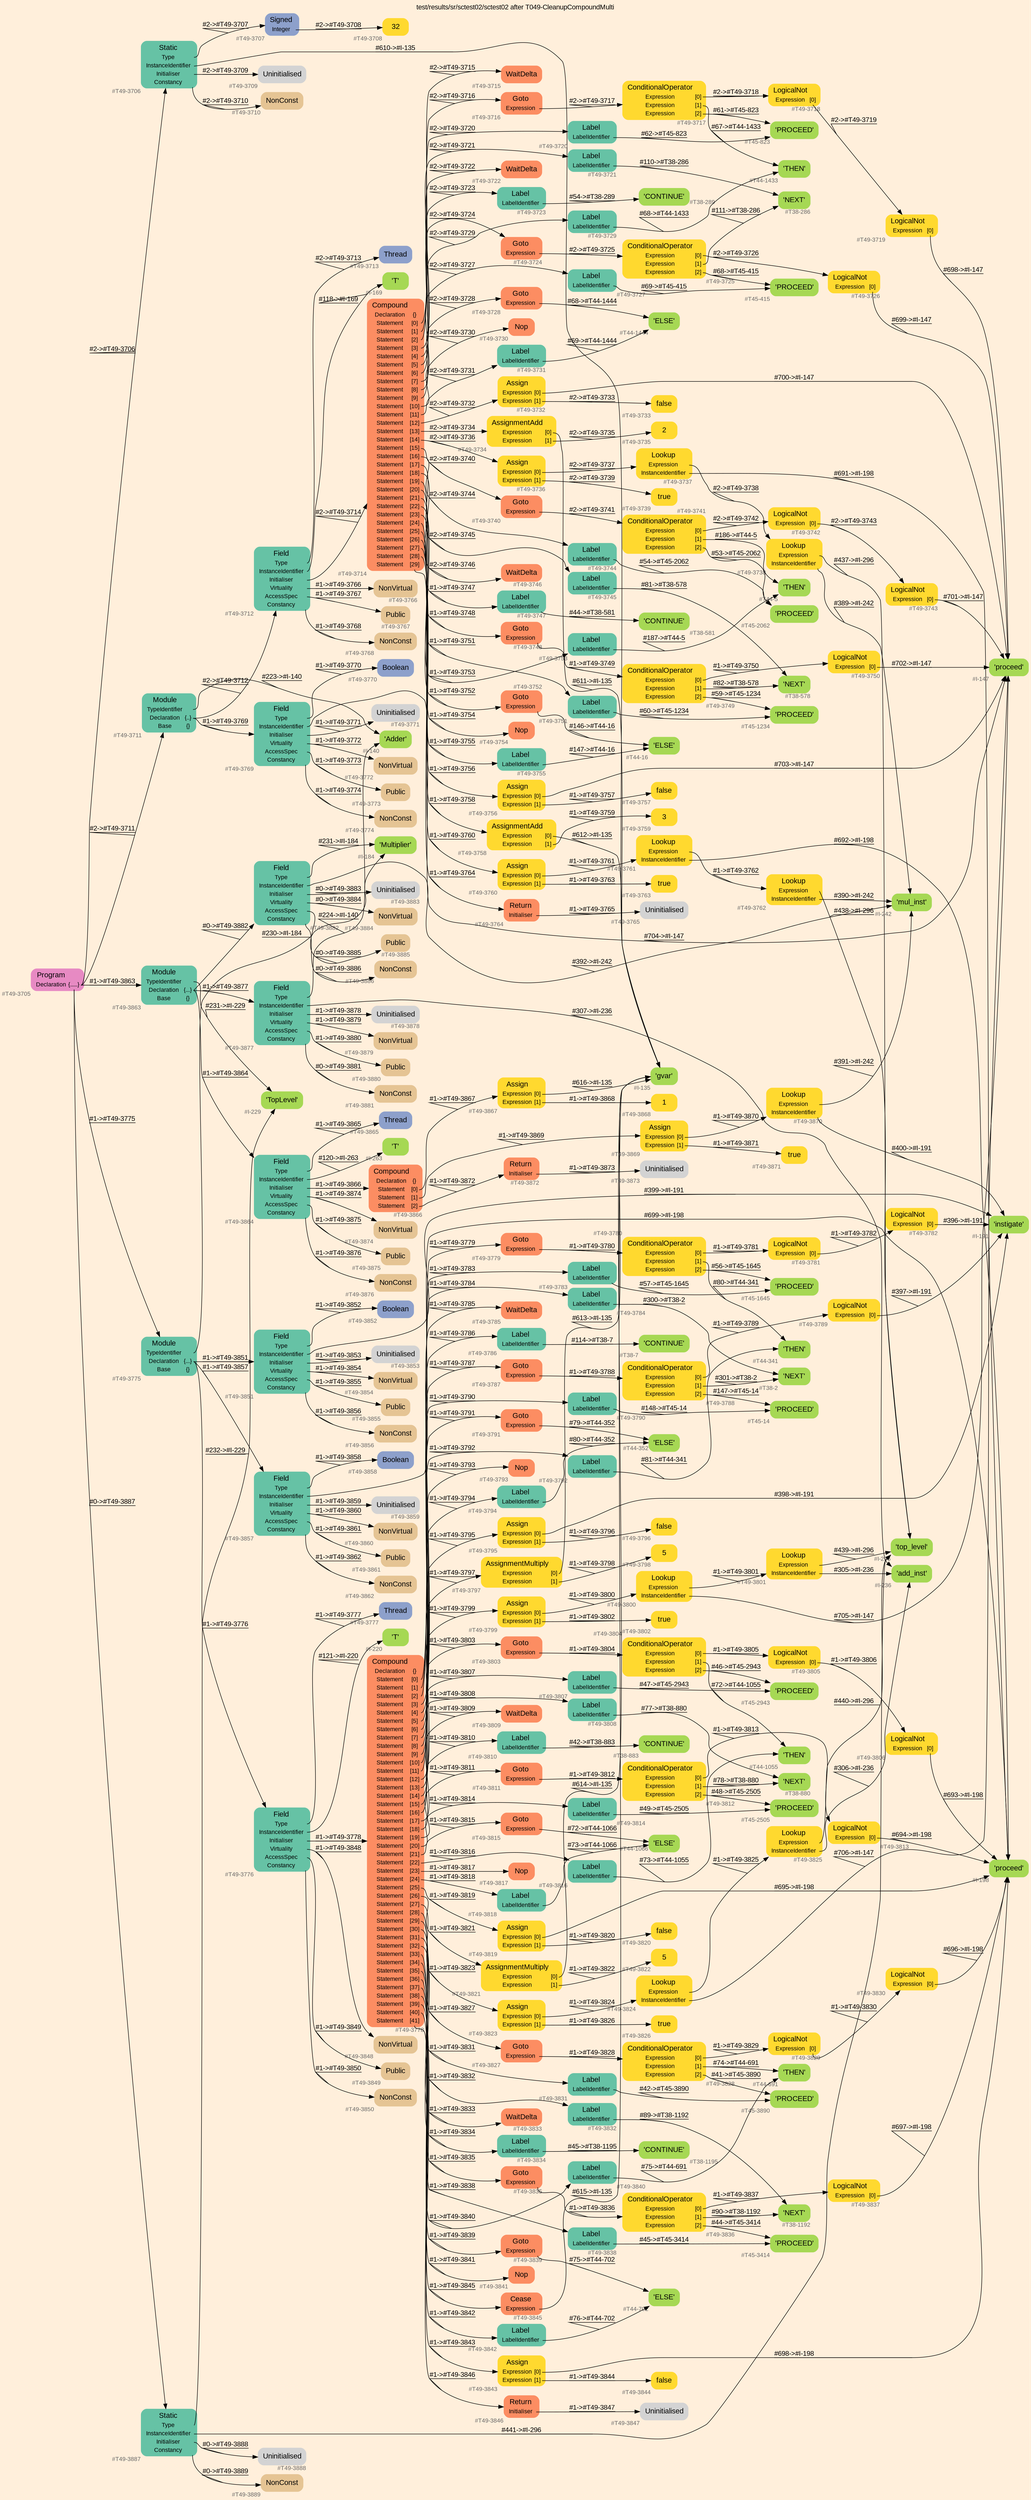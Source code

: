 digraph "test/results/sr/sctest02/sctest02 after T049-CleanupCompoundMulti" {
label = "test/results/sr/sctest02/sctest02 after T049-CleanupCompoundMulti"
labelloc = t
graph [
    rankdir = "LR"
    ranksep = 0.3
    bgcolor = antiquewhite1
    color = black
    fontcolor = black
    fontname = "Arial"
];
node [
    fontname = "Arial"
];
edge [
    fontname = "Arial"
];

// -------------------- node figure --------------------
// -------- block #T49-3705 ----------
"#T49-3705" [
    fillcolor = "/set28/4"
    xlabel = "#T49-3705"
    fontsize = "12"
    fontcolor = grey40
    shape = "plaintext"
    label = <<TABLE BORDER="0" CELLBORDER="0" CELLSPACING="0">
     <TR><TD><FONT COLOR="black" POINT-SIZE="15">Program</FONT></TD></TR>
     <TR><TD><FONT COLOR="black" POINT-SIZE="12">Declaration</FONT></TD><TD PORT="port0"><FONT COLOR="black" POINT-SIZE="12">{.....}</FONT></TD></TR>
    </TABLE>>
    style = "rounded,filled"
];

// -------- block #T49-3706 ----------
"#T49-3706" [
    fillcolor = "/set28/1"
    xlabel = "#T49-3706"
    fontsize = "12"
    fontcolor = grey40
    shape = "plaintext"
    label = <<TABLE BORDER="0" CELLBORDER="0" CELLSPACING="0">
     <TR><TD><FONT COLOR="black" POINT-SIZE="15">Static</FONT></TD></TR>
     <TR><TD><FONT COLOR="black" POINT-SIZE="12">Type</FONT></TD><TD PORT="port0"></TD></TR>
     <TR><TD><FONT COLOR="black" POINT-SIZE="12">InstanceIdentifier</FONT></TD><TD PORT="port1"></TD></TR>
     <TR><TD><FONT COLOR="black" POINT-SIZE="12">Initialiser</FONT></TD><TD PORT="port2"></TD></TR>
     <TR><TD><FONT COLOR="black" POINT-SIZE="12">Constancy</FONT></TD><TD PORT="port3"></TD></TR>
    </TABLE>>
    style = "rounded,filled"
];

// -------- block #T49-3707 ----------
"#T49-3707" [
    fillcolor = "/set28/3"
    xlabel = "#T49-3707"
    fontsize = "12"
    fontcolor = grey40
    shape = "plaintext"
    label = <<TABLE BORDER="0" CELLBORDER="0" CELLSPACING="0">
     <TR><TD><FONT COLOR="black" POINT-SIZE="15">Signed</FONT></TD></TR>
     <TR><TD><FONT COLOR="black" POINT-SIZE="12">Integer</FONT></TD><TD PORT="port0"></TD></TR>
    </TABLE>>
    style = "rounded,filled"
];

// -------- block #T49-3708 ----------
"#T49-3708" [
    fillcolor = "/set28/6"
    xlabel = "#T49-3708"
    fontsize = "12"
    fontcolor = grey40
    shape = "plaintext"
    label = <<TABLE BORDER="0" CELLBORDER="0" CELLSPACING="0">
     <TR><TD><FONT COLOR="black" POINT-SIZE="15">32</FONT></TD></TR>
    </TABLE>>
    style = "rounded,filled"
];

// -------- block #I-135 ----------
"#I-135" [
    fillcolor = "/set28/5"
    xlabel = "#I-135"
    fontsize = "12"
    fontcolor = grey40
    shape = "plaintext"
    label = <<TABLE BORDER="0" CELLBORDER="0" CELLSPACING="0">
     <TR><TD><FONT COLOR="black" POINT-SIZE="15">'gvar'</FONT></TD></TR>
    </TABLE>>
    style = "rounded,filled"
];

// -------- block #T49-3709 ----------
"#T49-3709" [
    xlabel = "#T49-3709"
    fontsize = "12"
    fontcolor = grey40
    shape = "plaintext"
    label = <<TABLE BORDER="0" CELLBORDER="0" CELLSPACING="0">
     <TR><TD><FONT COLOR="black" POINT-SIZE="15">Uninitialised</FONT></TD></TR>
    </TABLE>>
    style = "rounded,filled"
];

// -------- block #T49-3710 ----------
"#T49-3710" [
    fillcolor = "/set28/7"
    xlabel = "#T49-3710"
    fontsize = "12"
    fontcolor = grey40
    shape = "plaintext"
    label = <<TABLE BORDER="0" CELLBORDER="0" CELLSPACING="0">
     <TR><TD><FONT COLOR="black" POINT-SIZE="15">NonConst</FONT></TD></TR>
    </TABLE>>
    style = "rounded,filled"
];

// -------- block #T49-3711 ----------
"#T49-3711" [
    fillcolor = "/set28/1"
    xlabel = "#T49-3711"
    fontsize = "12"
    fontcolor = grey40
    shape = "plaintext"
    label = <<TABLE BORDER="0" CELLBORDER="0" CELLSPACING="0">
     <TR><TD><FONT COLOR="black" POINT-SIZE="15">Module</FONT></TD></TR>
     <TR><TD><FONT COLOR="black" POINT-SIZE="12">TypeIdentifier</FONT></TD><TD PORT="port0"></TD></TR>
     <TR><TD><FONT COLOR="black" POINT-SIZE="12">Declaration</FONT></TD><TD PORT="port1"><FONT COLOR="black" POINT-SIZE="12">{..}</FONT></TD></TR>
     <TR><TD><FONT COLOR="black" POINT-SIZE="12">Base</FONT></TD><TD PORT="port2"><FONT COLOR="black" POINT-SIZE="12">{}</FONT></TD></TR>
    </TABLE>>
    style = "rounded,filled"
];

// -------- block #I-140 ----------
"#I-140" [
    fillcolor = "/set28/5"
    xlabel = "#I-140"
    fontsize = "12"
    fontcolor = grey40
    shape = "plaintext"
    label = <<TABLE BORDER="0" CELLBORDER="0" CELLSPACING="0">
     <TR><TD><FONT COLOR="black" POINT-SIZE="15">'Adder'</FONT></TD></TR>
    </TABLE>>
    style = "rounded,filled"
];

// -------- block #T49-3712 ----------
"#T49-3712" [
    fillcolor = "/set28/1"
    xlabel = "#T49-3712"
    fontsize = "12"
    fontcolor = grey40
    shape = "plaintext"
    label = <<TABLE BORDER="0" CELLBORDER="0" CELLSPACING="0">
     <TR><TD><FONT COLOR="black" POINT-SIZE="15">Field</FONT></TD></TR>
     <TR><TD><FONT COLOR="black" POINT-SIZE="12">Type</FONT></TD><TD PORT="port0"></TD></TR>
     <TR><TD><FONT COLOR="black" POINT-SIZE="12">InstanceIdentifier</FONT></TD><TD PORT="port1"></TD></TR>
     <TR><TD><FONT COLOR="black" POINT-SIZE="12">Initialiser</FONT></TD><TD PORT="port2"></TD></TR>
     <TR><TD><FONT COLOR="black" POINT-SIZE="12">Virtuality</FONT></TD><TD PORT="port3"></TD></TR>
     <TR><TD><FONT COLOR="black" POINT-SIZE="12">AccessSpec</FONT></TD><TD PORT="port4"></TD></TR>
     <TR><TD><FONT COLOR="black" POINT-SIZE="12">Constancy</FONT></TD><TD PORT="port5"></TD></TR>
    </TABLE>>
    style = "rounded,filled"
];

// -------- block #T49-3713 ----------
"#T49-3713" [
    fillcolor = "/set28/3"
    xlabel = "#T49-3713"
    fontsize = "12"
    fontcolor = grey40
    shape = "plaintext"
    label = <<TABLE BORDER="0" CELLBORDER="0" CELLSPACING="0">
     <TR><TD><FONT COLOR="black" POINT-SIZE="15">Thread</FONT></TD></TR>
    </TABLE>>
    style = "rounded,filled"
];

// -------- block #I-169 ----------
"#I-169" [
    fillcolor = "/set28/5"
    xlabel = "#I-169"
    fontsize = "12"
    fontcolor = grey40
    shape = "plaintext"
    label = <<TABLE BORDER="0" CELLBORDER="0" CELLSPACING="0">
     <TR><TD><FONT COLOR="black" POINT-SIZE="15">'T'</FONT></TD></TR>
    </TABLE>>
    style = "rounded,filled"
];

// -------- block #T49-3714 ----------
"#T49-3714" [
    fillcolor = "/set28/2"
    xlabel = "#T49-3714"
    fontsize = "12"
    fontcolor = grey40
    shape = "plaintext"
    label = <<TABLE BORDER="0" CELLBORDER="0" CELLSPACING="0">
     <TR><TD><FONT COLOR="black" POINT-SIZE="15">Compound</FONT></TD></TR>
     <TR><TD><FONT COLOR="black" POINT-SIZE="12">Declaration</FONT></TD><TD PORT="port0"><FONT COLOR="black" POINT-SIZE="12">{}</FONT></TD></TR>
     <TR><TD><FONT COLOR="black" POINT-SIZE="12">Statement</FONT></TD><TD PORT="port1"><FONT COLOR="black" POINT-SIZE="12">[0]</FONT></TD></TR>
     <TR><TD><FONT COLOR="black" POINT-SIZE="12">Statement</FONT></TD><TD PORT="port2"><FONT COLOR="black" POINT-SIZE="12">[1]</FONT></TD></TR>
     <TR><TD><FONT COLOR="black" POINT-SIZE="12">Statement</FONT></TD><TD PORT="port3"><FONT COLOR="black" POINT-SIZE="12">[2]</FONT></TD></TR>
     <TR><TD><FONT COLOR="black" POINT-SIZE="12">Statement</FONT></TD><TD PORT="port4"><FONT COLOR="black" POINT-SIZE="12">[3]</FONT></TD></TR>
     <TR><TD><FONT COLOR="black" POINT-SIZE="12">Statement</FONT></TD><TD PORT="port5"><FONT COLOR="black" POINT-SIZE="12">[4]</FONT></TD></TR>
     <TR><TD><FONT COLOR="black" POINT-SIZE="12">Statement</FONT></TD><TD PORT="port6"><FONT COLOR="black" POINT-SIZE="12">[5]</FONT></TD></TR>
     <TR><TD><FONT COLOR="black" POINT-SIZE="12">Statement</FONT></TD><TD PORT="port7"><FONT COLOR="black" POINT-SIZE="12">[6]</FONT></TD></TR>
     <TR><TD><FONT COLOR="black" POINT-SIZE="12">Statement</FONT></TD><TD PORT="port8"><FONT COLOR="black" POINT-SIZE="12">[7]</FONT></TD></TR>
     <TR><TD><FONT COLOR="black" POINT-SIZE="12">Statement</FONT></TD><TD PORT="port9"><FONT COLOR="black" POINT-SIZE="12">[8]</FONT></TD></TR>
     <TR><TD><FONT COLOR="black" POINT-SIZE="12">Statement</FONT></TD><TD PORT="port10"><FONT COLOR="black" POINT-SIZE="12">[9]</FONT></TD></TR>
     <TR><TD><FONT COLOR="black" POINT-SIZE="12">Statement</FONT></TD><TD PORT="port11"><FONT COLOR="black" POINT-SIZE="12">[10]</FONT></TD></TR>
     <TR><TD><FONT COLOR="black" POINT-SIZE="12">Statement</FONT></TD><TD PORT="port12"><FONT COLOR="black" POINT-SIZE="12">[11]</FONT></TD></TR>
     <TR><TD><FONT COLOR="black" POINT-SIZE="12">Statement</FONT></TD><TD PORT="port13"><FONT COLOR="black" POINT-SIZE="12">[12]</FONT></TD></TR>
     <TR><TD><FONT COLOR="black" POINT-SIZE="12">Statement</FONT></TD><TD PORT="port14"><FONT COLOR="black" POINT-SIZE="12">[13]</FONT></TD></TR>
     <TR><TD><FONT COLOR="black" POINT-SIZE="12">Statement</FONT></TD><TD PORT="port15"><FONT COLOR="black" POINT-SIZE="12">[14]</FONT></TD></TR>
     <TR><TD><FONT COLOR="black" POINT-SIZE="12">Statement</FONT></TD><TD PORT="port16"><FONT COLOR="black" POINT-SIZE="12">[15]</FONT></TD></TR>
     <TR><TD><FONT COLOR="black" POINT-SIZE="12">Statement</FONT></TD><TD PORT="port17"><FONT COLOR="black" POINT-SIZE="12">[16]</FONT></TD></TR>
     <TR><TD><FONT COLOR="black" POINT-SIZE="12">Statement</FONT></TD><TD PORT="port18"><FONT COLOR="black" POINT-SIZE="12">[17]</FONT></TD></TR>
     <TR><TD><FONT COLOR="black" POINT-SIZE="12">Statement</FONT></TD><TD PORT="port19"><FONT COLOR="black" POINT-SIZE="12">[18]</FONT></TD></TR>
     <TR><TD><FONT COLOR="black" POINT-SIZE="12">Statement</FONT></TD><TD PORT="port20"><FONT COLOR="black" POINT-SIZE="12">[19]</FONT></TD></TR>
     <TR><TD><FONT COLOR="black" POINT-SIZE="12">Statement</FONT></TD><TD PORT="port21"><FONT COLOR="black" POINT-SIZE="12">[20]</FONT></TD></TR>
     <TR><TD><FONT COLOR="black" POINT-SIZE="12">Statement</FONT></TD><TD PORT="port22"><FONT COLOR="black" POINT-SIZE="12">[21]</FONT></TD></TR>
     <TR><TD><FONT COLOR="black" POINT-SIZE="12">Statement</FONT></TD><TD PORT="port23"><FONT COLOR="black" POINT-SIZE="12">[22]</FONT></TD></TR>
     <TR><TD><FONT COLOR="black" POINT-SIZE="12">Statement</FONT></TD><TD PORT="port24"><FONT COLOR="black" POINT-SIZE="12">[23]</FONT></TD></TR>
     <TR><TD><FONT COLOR="black" POINT-SIZE="12">Statement</FONT></TD><TD PORT="port25"><FONT COLOR="black" POINT-SIZE="12">[24]</FONT></TD></TR>
     <TR><TD><FONT COLOR="black" POINT-SIZE="12">Statement</FONT></TD><TD PORT="port26"><FONT COLOR="black" POINT-SIZE="12">[25]</FONT></TD></TR>
     <TR><TD><FONT COLOR="black" POINT-SIZE="12">Statement</FONT></TD><TD PORT="port27"><FONT COLOR="black" POINT-SIZE="12">[26]</FONT></TD></TR>
     <TR><TD><FONT COLOR="black" POINT-SIZE="12">Statement</FONT></TD><TD PORT="port28"><FONT COLOR="black" POINT-SIZE="12">[27]</FONT></TD></TR>
     <TR><TD><FONT COLOR="black" POINT-SIZE="12">Statement</FONT></TD><TD PORT="port29"><FONT COLOR="black" POINT-SIZE="12">[28]</FONT></TD></TR>
     <TR><TD><FONT COLOR="black" POINT-SIZE="12">Statement</FONT></TD><TD PORT="port30"><FONT COLOR="black" POINT-SIZE="12">[29]</FONT></TD></TR>
    </TABLE>>
    style = "rounded,filled"
];

// -------- block #T49-3715 ----------
"#T49-3715" [
    fillcolor = "/set28/2"
    xlabel = "#T49-3715"
    fontsize = "12"
    fontcolor = grey40
    shape = "plaintext"
    label = <<TABLE BORDER="0" CELLBORDER="0" CELLSPACING="0">
     <TR><TD><FONT COLOR="black" POINT-SIZE="15">WaitDelta</FONT></TD></TR>
    </TABLE>>
    style = "rounded,filled"
];

// -------- block #T49-3716 ----------
"#T49-3716" [
    fillcolor = "/set28/2"
    xlabel = "#T49-3716"
    fontsize = "12"
    fontcolor = grey40
    shape = "plaintext"
    label = <<TABLE BORDER="0" CELLBORDER="0" CELLSPACING="0">
     <TR><TD><FONT COLOR="black" POINT-SIZE="15">Goto</FONT></TD></TR>
     <TR><TD><FONT COLOR="black" POINT-SIZE="12">Expression</FONT></TD><TD PORT="port0"></TD></TR>
    </TABLE>>
    style = "rounded,filled"
];

// -------- block #T49-3717 ----------
"#T49-3717" [
    fillcolor = "/set28/6"
    xlabel = "#T49-3717"
    fontsize = "12"
    fontcolor = grey40
    shape = "plaintext"
    label = <<TABLE BORDER="0" CELLBORDER="0" CELLSPACING="0">
     <TR><TD><FONT COLOR="black" POINT-SIZE="15">ConditionalOperator</FONT></TD></TR>
     <TR><TD><FONT COLOR="black" POINT-SIZE="12">Expression</FONT></TD><TD PORT="port0"><FONT COLOR="black" POINT-SIZE="12">[0]</FONT></TD></TR>
     <TR><TD><FONT COLOR="black" POINT-SIZE="12">Expression</FONT></TD><TD PORT="port1"><FONT COLOR="black" POINT-SIZE="12">[1]</FONT></TD></TR>
     <TR><TD><FONT COLOR="black" POINT-SIZE="12">Expression</FONT></TD><TD PORT="port2"><FONT COLOR="black" POINT-SIZE="12">[2]</FONT></TD></TR>
    </TABLE>>
    style = "rounded,filled"
];

// -------- block #T49-3718 ----------
"#T49-3718" [
    fillcolor = "/set28/6"
    xlabel = "#T49-3718"
    fontsize = "12"
    fontcolor = grey40
    shape = "plaintext"
    label = <<TABLE BORDER="0" CELLBORDER="0" CELLSPACING="0">
     <TR><TD><FONT COLOR="black" POINT-SIZE="15">LogicalNot</FONT></TD></TR>
     <TR><TD><FONT COLOR="black" POINT-SIZE="12">Expression</FONT></TD><TD PORT="port0"><FONT COLOR="black" POINT-SIZE="12">[0]</FONT></TD></TR>
    </TABLE>>
    style = "rounded,filled"
];

// -------- block #T49-3719 ----------
"#T49-3719" [
    fillcolor = "/set28/6"
    xlabel = "#T49-3719"
    fontsize = "12"
    fontcolor = grey40
    shape = "plaintext"
    label = <<TABLE BORDER="0" CELLBORDER="0" CELLSPACING="0">
     <TR><TD><FONT COLOR="black" POINT-SIZE="15">LogicalNot</FONT></TD></TR>
     <TR><TD><FONT COLOR="black" POINT-SIZE="12">Expression</FONT></TD><TD PORT="port0"><FONT COLOR="black" POINT-SIZE="12">[0]</FONT></TD></TR>
    </TABLE>>
    style = "rounded,filled"
];

// -------- block #I-147 ----------
"#I-147" [
    fillcolor = "/set28/5"
    xlabel = "#I-147"
    fontsize = "12"
    fontcolor = grey40
    shape = "plaintext"
    label = <<TABLE BORDER="0" CELLBORDER="0" CELLSPACING="0">
     <TR><TD><FONT COLOR="black" POINT-SIZE="15">'proceed'</FONT></TD></TR>
    </TABLE>>
    style = "rounded,filled"
];

// -------- block #T44-1433 ----------
"#T44-1433" [
    fillcolor = "/set28/5"
    xlabel = "#T44-1433"
    fontsize = "12"
    fontcolor = grey40
    shape = "plaintext"
    label = <<TABLE BORDER="0" CELLBORDER="0" CELLSPACING="0">
     <TR><TD><FONT COLOR="black" POINT-SIZE="15">'THEN'</FONT></TD></TR>
    </TABLE>>
    style = "rounded,filled"
];

// -------- block #T45-823 ----------
"#T45-823" [
    fillcolor = "/set28/5"
    xlabel = "#T45-823"
    fontsize = "12"
    fontcolor = grey40
    shape = "plaintext"
    label = <<TABLE BORDER="0" CELLBORDER="0" CELLSPACING="0">
     <TR><TD><FONT COLOR="black" POINT-SIZE="15">'PROCEED'</FONT></TD></TR>
    </TABLE>>
    style = "rounded,filled"
];

// -------- block #T49-3720 ----------
"#T49-3720" [
    fillcolor = "/set28/1"
    xlabel = "#T49-3720"
    fontsize = "12"
    fontcolor = grey40
    shape = "plaintext"
    label = <<TABLE BORDER="0" CELLBORDER="0" CELLSPACING="0">
     <TR><TD><FONT COLOR="black" POINT-SIZE="15">Label</FONT></TD></TR>
     <TR><TD><FONT COLOR="black" POINT-SIZE="12">LabelIdentifier</FONT></TD><TD PORT="port0"></TD></TR>
    </TABLE>>
    style = "rounded,filled"
];

// -------- block #T49-3721 ----------
"#T49-3721" [
    fillcolor = "/set28/1"
    xlabel = "#T49-3721"
    fontsize = "12"
    fontcolor = grey40
    shape = "plaintext"
    label = <<TABLE BORDER="0" CELLBORDER="0" CELLSPACING="0">
     <TR><TD><FONT COLOR="black" POINT-SIZE="15">Label</FONT></TD></TR>
     <TR><TD><FONT COLOR="black" POINT-SIZE="12">LabelIdentifier</FONT></TD><TD PORT="port0"></TD></TR>
    </TABLE>>
    style = "rounded,filled"
];

// -------- block #T38-286 ----------
"#T38-286" [
    fillcolor = "/set28/5"
    xlabel = "#T38-286"
    fontsize = "12"
    fontcolor = grey40
    shape = "plaintext"
    label = <<TABLE BORDER="0" CELLBORDER="0" CELLSPACING="0">
     <TR><TD><FONT COLOR="black" POINT-SIZE="15">'NEXT'</FONT></TD></TR>
    </TABLE>>
    style = "rounded,filled"
];

// -------- block #T49-3722 ----------
"#T49-3722" [
    fillcolor = "/set28/2"
    xlabel = "#T49-3722"
    fontsize = "12"
    fontcolor = grey40
    shape = "plaintext"
    label = <<TABLE BORDER="0" CELLBORDER="0" CELLSPACING="0">
     <TR><TD><FONT COLOR="black" POINT-SIZE="15">WaitDelta</FONT></TD></TR>
    </TABLE>>
    style = "rounded,filled"
];

// -------- block #T49-3723 ----------
"#T49-3723" [
    fillcolor = "/set28/1"
    xlabel = "#T49-3723"
    fontsize = "12"
    fontcolor = grey40
    shape = "plaintext"
    label = <<TABLE BORDER="0" CELLBORDER="0" CELLSPACING="0">
     <TR><TD><FONT COLOR="black" POINT-SIZE="15">Label</FONT></TD></TR>
     <TR><TD><FONT COLOR="black" POINT-SIZE="12">LabelIdentifier</FONT></TD><TD PORT="port0"></TD></TR>
    </TABLE>>
    style = "rounded,filled"
];

// -------- block #T38-289 ----------
"#T38-289" [
    fillcolor = "/set28/5"
    xlabel = "#T38-289"
    fontsize = "12"
    fontcolor = grey40
    shape = "plaintext"
    label = <<TABLE BORDER="0" CELLBORDER="0" CELLSPACING="0">
     <TR><TD><FONT COLOR="black" POINT-SIZE="15">'CONTINUE'</FONT></TD></TR>
    </TABLE>>
    style = "rounded,filled"
];

// -------- block #T49-3724 ----------
"#T49-3724" [
    fillcolor = "/set28/2"
    xlabel = "#T49-3724"
    fontsize = "12"
    fontcolor = grey40
    shape = "plaintext"
    label = <<TABLE BORDER="0" CELLBORDER="0" CELLSPACING="0">
     <TR><TD><FONT COLOR="black" POINT-SIZE="15">Goto</FONT></TD></TR>
     <TR><TD><FONT COLOR="black" POINT-SIZE="12">Expression</FONT></TD><TD PORT="port0"></TD></TR>
    </TABLE>>
    style = "rounded,filled"
];

// -------- block #T49-3725 ----------
"#T49-3725" [
    fillcolor = "/set28/6"
    xlabel = "#T49-3725"
    fontsize = "12"
    fontcolor = grey40
    shape = "plaintext"
    label = <<TABLE BORDER="0" CELLBORDER="0" CELLSPACING="0">
     <TR><TD><FONT COLOR="black" POINT-SIZE="15">ConditionalOperator</FONT></TD></TR>
     <TR><TD><FONT COLOR="black" POINT-SIZE="12">Expression</FONT></TD><TD PORT="port0"><FONT COLOR="black" POINT-SIZE="12">[0]</FONT></TD></TR>
     <TR><TD><FONT COLOR="black" POINT-SIZE="12">Expression</FONT></TD><TD PORT="port1"><FONT COLOR="black" POINT-SIZE="12">[1]</FONT></TD></TR>
     <TR><TD><FONT COLOR="black" POINT-SIZE="12">Expression</FONT></TD><TD PORT="port2"><FONT COLOR="black" POINT-SIZE="12">[2]</FONT></TD></TR>
    </TABLE>>
    style = "rounded,filled"
];

// -------- block #T49-3726 ----------
"#T49-3726" [
    fillcolor = "/set28/6"
    xlabel = "#T49-3726"
    fontsize = "12"
    fontcolor = grey40
    shape = "plaintext"
    label = <<TABLE BORDER="0" CELLBORDER="0" CELLSPACING="0">
     <TR><TD><FONT COLOR="black" POINT-SIZE="15">LogicalNot</FONT></TD></TR>
     <TR><TD><FONT COLOR="black" POINT-SIZE="12">Expression</FONT></TD><TD PORT="port0"><FONT COLOR="black" POINT-SIZE="12">[0]</FONT></TD></TR>
    </TABLE>>
    style = "rounded,filled"
];

// -------- block #T45-415 ----------
"#T45-415" [
    fillcolor = "/set28/5"
    xlabel = "#T45-415"
    fontsize = "12"
    fontcolor = grey40
    shape = "plaintext"
    label = <<TABLE BORDER="0" CELLBORDER="0" CELLSPACING="0">
     <TR><TD><FONT COLOR="black" POINT-SIZE="15">'PROCEED'</FONT></TD></TR>
    </TABLE>>
    style = "rounded,filled"
];

// -------- block #T49-3727 ----------
"#T49-3727" [
    fillcolor = "/set28/1"
    xlabel = "#T49-3727"
    fontsize = "12"
    fontcolor = grey40
    shape = "plaintext"
    label = <<TABLE BORDER="0" CELLBORDER="0" CELLSPACING="0">
     <TR><TD><FONT COLOR="black" POINT-SIZE="15">Label</FONT></TD></TR>
     <TR><TD><FONT COLOR="black" POINT-SIZE="12">LabelIdentifier</FONT></TD><TD PORT="port0"></TD></TR>
    </TABLE>>
    style = "rounded,filled"
];

// -------- block #T49-3728 ----------
"#T49-3728" [
    fillcolor = "/set28/2"
    xlabel = "#T49-3728"
    fontsize = "12"
    fontcolor = grey40
    shape = "plaintext"
    label = <<TABLE BORDER="0" CELLBORDER="0" CELLSPACING="0">
     <TR><TD><FONT COLOR="black" POINT-SIZE="15">Goto</FONT></TD></TR>
     <TR><TD><FONT COLOR="black" POINT-SIZE="12">Expression</FONT></TD><TD PORT="port0"></TD></TR>
    </TABLE>>
    style = "rounded,filled"
];

// -------- block #T44-1444 ----------
"#T44-1444" [
    fillcolor = "/set28/5"
    xlabel = "#T44-1444"
    fontsize = "12"
    fontcolor = grey40
    shape = "plaintext"
    label = <<TABLE BORDER="0" CELLBORDER="0" CELLSPACING="0">
     <TR><TD><FONT COLOR="black" POINT-SIZE="15">'ELSE'</FONT></TD></TR>
    </TABLE>>
    style = "rounded,filled"
];

// -------- block #T49-3729 ----------
"#T49-3729" [
    fillcolor = "/set28/1"
    xlabel = "#T49-3729"
    fontsize = "12"
    fontcolor = grey40
    shape = "plaintext"
    label = <<TABLE BORDER="0" CELLBORDER="0" CELLSPACING="0">
     <TR><TD><FONT COLOR="black" POINT-SIZE="15">Label</FONT></TD></TR>
     <TR><TD><FONT COLOR="black" POINT-SIZE="12">LabelIdentifier</FONT></TD><TD PORT="port0"></TD></TR>
    </TABLE>>
    style = "rounded,filled"
];

// -------- block #T49-3730 ----------
"#T49-3730" [
    fillcolor = "/set28/2"
    xlabel = "#T49-3730"
    fontsize = "12"
    fontcolor = grey40
    shape = "plaintext"
    label = <<TABLE BORDER="0" CELLBORDER="0" CELLSPACING="0">
     <TR><TD><FONT COLOR="black" POINT-SIZE="15">Nop</FONT></TD></TR>
    </TABLE>>
    style = "rounded,filled"
];

// -------- block #T49-3731 ----------
"#T49-3731" [
    fillcolor = "/set28/1"
    xlabel = "#T49-3731"
    fontsize = "12"
    fontcolor = grey40
    shape = "plaintext"
    label = <<TABLE BORDER="0" CELLBORDER="0" CELLSPACING="0">
     <TR><TD><FONT COLOR="black" POINT-SIZE="15">Label</FONT></TD></TR>
     <TR><TD><FONT COLOR="black" POINT-SIZE="12">LabelIdentifier</FONT></TD><TD PORT="port0"></TD></TR>
    </TABLE>>
    style = "rounded,filled"
];

// -------- block #T49-3732 ----------
"#T49-3732" [
    fillcolor = "/set28/6"
    xlabel = "#T49-3732"
    fontsize = "12"
    fontcolor = grey40
    shape = "plaintext"
    label = <<TABLE BORDER="0" CELLBORDER="0" CELLSPACING="0">
     <TR><TD><FONT COLOR="black" POINT-SIZE="15">Assign</FONT></TD></TR>
     <TR><TD><FONT COLOR="black" POINT-SIZE="12">Expression</FONT></TD><TD PORT="port0"><FONT COLOR="black" POINT-SIZE="12">[0]</FONT></TD></TR>
     <TR><TD><FONT COLOR="black" POINT-SIZE="12">Expression</FONT></TD><TD PORT="port1"><FONT COLOR="black" POINT-SIZE="12">[1]</FONT></TD></TR>
    </TABLE>>
    style = "rounded,filled"
];

// -------- block #T49-3733 ----------
"#T49-3733" [
    fillcolor = "/set28/6"
    xlabel = "#T49-3733"
    fontsize = "12"
    fontcolor = grey40
    shape = "plaintext"
    label = <<TABLE BORDER="0" CELLBORDER="0" CELLSPACING="0">
     <TR><TD><FONT COLOR="black" POINT-SIZE="15">false</FONT></TD></TR>
    </TABLE>>
    style = "rounded,filled"
];

// -------- block #T49-3734 ----------
"#T49-3734" [
    fillcolor = "/set28/6"
    xlabel = "#T49-3734"
    fontsize = "12"
    fontcolor = grey40
    shape = "plaintext"
    label = <<TABLE BORDER="0" CELLBORDER="0" CELLSPACING="0">
     <TR><TD><FONT COLOR="black" POINT-SIZE="15">AssignmentAdd</FONT></TD></TR>
     <TR><TD><FONT COLOR="black" POINT-SIZE="12">Expression</FONT></TD><TD PORT="port0"><FONT COLOR="black" POINT-SIZE="12">[0]</FONT></TD></TR>
     <TR><TD><FONT COLOR="black" POINT-SIZE="12">Expression</FONT></TD><TD PORT="port1"><FONT COLOR="black" POINT-SIZE="12">[1]</FONT></TD></TR>
    </TABLE>>
    style = "rounded,filled"
];

// -------- block #T49-3735 ----------
"#T49-3735" [
    fillcolor = "/set28/6"
    xlabel = "#T49-3735"
    fontsize = "12"
    fontcolor = grey40
    shape = "plaintext"
    label = <<TABLE BORDER="0" CELLBORDER="0" CELLSPACING="0">
     <TR><TD><FONT COLOR="black" POINT-SIZE="15">2</FONT></TD></TR>
    </TABLE>>
    style = "rounded,filled"
];

// -------- block #T49-3736 ----------
"#T49-3736" [
    fillcolor = "/set28/6"
    xlabel = "#T49-3736"
    fontsize = "12"
    fontcolor = grey40
    shape = "plaintext"
    label = <<TABLE BORDER="0" CELLBORDER="0" CELLSPACING="0">
     <TR><TD><FONT COLOR="black" POINT-SIZE="15">Assign</FONT></TD></TR>
     <TR><TD><FONT COLOR="black" POINT-SIZE="12">Expression</FONT></TD><TD PORT="port0"><FONT COLOR="black" POINT-SIZE="12">[0]</FONT></TD></TR>
     <TR><TD><FONT COLOR="black" POINT-SIZE="12">Expression</FONT></TD><TD PORT="port1"><FONT COLOR="black" POINT-SIZE="12">[1]</FONT></TD></TR>
    </TABLE>>
    style = "rounded,filled"
];

// -------- block #T49-3737 ----------
"#T49-3737" [
    fillcolor = "/set28/6"
    xlabel = "#T49-3737"
    fontsize = "12"
    fontcolor = grey40
    shape = "plaintext"
    label = <<TABLE BORDER="0" CELLBORDER="0" CELLSPACING="0">
     <TR><TD><FONT COLOR="black" POINT-SIZE="15">Lookup</FONT></TD></TR>
     <TR><TD><FONT COLOR="black" POINT-SIZE="12">Expression</FONT></TD><TD PORT="port0"></TD></TR>
     <TR><TD><FONT COLOR="black" POINT-SIZE="12">InstanceIdentifier</FONT></TD><TD PORT="port1"></TD></TR>
    </TABLE>>
    style = "rounded,filled"
];

// -------- block #T49-3738 ----------
"#T49-3738" [
    fillcolor = "/set28/6"
    xlabel = "#T49-3738"
    fontsize = "12"
    fontcolor = grey40
    shape = "plaintext"
    label = <<TABLE BORDER="0" CELLBORDER="0" CELLSPACING="0">
     <TR><TD><FONT COLOR="black" POINT-SIZE="15">Lookup</FONT></TD></TR>
     <TR><TD><FONT COLOR="black" POINT-SIZE="12">Expression</FONT></TD><TD PORT="port0"></TD></TR>
     <TR><TD><FONT COLOR="black" POINT-SIZE="12">InstanceIdentifier</FONT></TD><TD PORT="port1"></TD></TR>
    </TABLE>>
    style = "rounded,filled"
];

// -------- block #I-296 ----------
"#I-296" [
    fillcolor = "/set28/5"
    xlabel = "#I-296"
    fontsize = "12"
    fontcolor = grey40
    shape = "plaintext"
    label = <<TABLE BORDER="0" CELLBORDER="0" CELLSPACING="0">
     <TR><TD><FONT COLOR="black" POINT-SIZE="15">'top_level'</FONT></TD></TR>
    </TABLE>>
    style = "rounded,filled"
];

// -------- block #I-242 ----------
"#I-242" [
    fillcolor = "/set28/5"
    xlabel = "#I-242"
    fontsize = "12"
    fontcolor = grey40
    shape = "plaintext"
    label = <<TABLE BORDER="0" CELLBORDER="0" CELLSPACING="0">
     <TR><TD><FONT COLOR="black" POINT-SIZE="15">'mul_inst'</FONT></TD></TR>
    </TABLE>>
    style = "rounded,filled"
];

// -------- block #I-198 ----------
"#I-198" [
    fillcolor = "/set28/5"
    xlabel = "#I-198"
    fontsize = "12"
    fontcolor = grey40
    shape = "plaintext"
    label = <<TABLE BORDER="0" CELLBORDER="0" CELLSPACING="0">
     <TR><TD><FONT COLOR="black" POINT-SIZE="15">'proceed'</FONT></TD></TR>
    </TABLE>>
    style = "rounded,filled"
];

// -------- block #T49-3739 ----------
"#T49-3739" [
    fillcolor = "/set28/6"
    xlabel = "#T49-3739"
    fontsize = "12"
    fontcolor = grey40
    shape = "plaintext"
    label = <<TABLE BORDER="0" CELLBORDER="0" CELLSPACING="0">
     <TR><TD><FONT COLOR="black" POINT-SIZE="15">true</FONT></TD></TR>
    </TABLE>>
    style = "rounded,filled"
];

// -------- block #T49-3740 ----------
"#T49-3740" [
    fillcolor = "/set28/2"
    xlabel = "#T49-3740"
    fontsize = "12"
    fontcolor = grey40
    shape = "plaintext"
    label = <<TABLE BORDER="0" CELLBORDER="0" CELLSPACING="0">
     <TR><TD><FONT COLOR="black" POINT-SIZE="15">Goto</FONT></TD></TR>
     <TR><TD><FONT COLOR="black" POINT-SIZE="12">Expression</FONT></TD><TD PORT="port0"></TD></TR>
    </TABLE>>
    style = "rounded,filled"
];

// -------- block #T49-3741 ----------
"#T49-3741" [
    fillcolor = "/set28/6"
    xlabel = "#T49-3741"
    fontsize = "12"
    fontcolor = grey40
    shape = "plaintext"
    label = <<TABLE BORDER="0" CELLBORDER="0" CELLSPACING="0">
     <TR><TD><FONT COLOR="black" POINT-SIZE="15">ConditionalOperator</FONT></TD></TR>
     <TR><TD><FONT COLOR="black" POINT-SIZE="12">Expression</FONT></TD><TD PORT="port0"><FONT COLOR="black" POINT-SIZE="12">[0]</FONT></TD></TR>
     <TR><TD><FONT COLOR="black" POINT-SIZE="12">Expression</FONT></TD><TD PORT="port1"><FONT COLOR="black" POINT-SIZE="12">[1]</FONT></TD></TR>
     <TR><TD><FONT COLOR="black" POINT-SIZE="12">Expression</FONT></TD><TD PORT="port2"><FONT COLOR="black" POINT-SIZE="12">[2]</FONT></TD></TR>
    </TABLE>>
    style = "rounded,filled"
];

// -------- block #T49-3742 ----------
"#T49-3742" [
    fillcolor = "/set28/6"
    xlabel = "#T49-3742"
    fontsize = "12"
    fontcolor = grey40
    shape = "plaintext"
    label = <<TABLE BORDER="0" CELLBORDER="0" CELLSPACING="0">
     <TR><TD><FONT COLOR="black" POINT-SIZE="15">LogicalNot</FONT></TD></TR>
     <TR><TD><FONT COLOR="black" POINT-SIZE="12">Expression</FONT></TD><TD PORT="port0"><FONT COLOR="black" POINT-SIZE="12">[0]</FONT></TD></TR>
    </TABLE>>
    style = "rounded,filled"
];

// -------- block #T49-3743 ----------
"#T49-3743" [
    fillcolor = "/set28/6"
    xlabel = "#T49-3743"
    fontsize = "12"
    fontcolor = grey40
    shape = "plaintext"
    label = <<TABLE BORDER="0" CELLBORDER="0" CELLSPACING="0">
     <TR><TD><FONT COLOR="black" POINT-SIZE="15">LogicalNot</FONT></TD></TR>
     <TR><TD><FONT COLOR="black" POINT-SIZE="12">Expression</FONT></TD><TD PORT="port0"><FONT COLOR="black" POINT-SIZE="12">[0]</FONT></TD></TR>
    </TABLE>>
    style = "rounded,filled"
];

// -------- block #T44-5 ----------
"#T44-5" [
    fillcolor = "/set28/5"
    xlabel = "#T44-5"
    fontsize = "12"
    fontcolor = grey40
    shape = "plaintext"
    label = <<TABLE BORDER="0" CELLBORDER="0" CELLSPACING="0">
     <TR><TD><FONT COLOR="black" POINT-SIZE="15">'THEN'</FONT></TD></TR>
    </TABLE>>
    style = "rounded,filled"
];

// -------- block #T45-2062 ----------
"#T45-2062" [
    fillcolor = "/set28/5"
    xlabel = "#T45-2062"
    fontsize = "12"
    fontcolor = grey40
    shape = "plaintext"
    label = <<TABLE BORDER="0" CELLBORDER="0" CELLSPACING="0">
     <TR><TD><FONT COLOR="black" POINT-SIZE="15">'PROCEED'</FONT></TD></TR>
    </TABLE>>
    style = "rounded,filled"
];

// -------- block #T49-3744 ----------
"#T49-3744" [
    fillcolor = "/set28/1"
    xlabel = "#T49-3744"
    fontsize = "12"
    fontcolor = grey40
    shape = "plaintext"
    label = <<TABLE BORDER="0" CELLBORDER="0" CELLSPACING="0">
     <TR><TD><FONT COLOR="black" POINT-SIZE="15">Label</FONT></TD></TR>
     <TR><TD><FONT COLOR="black" POINT-SIZE="12">LabelIdentifier</FONT></TD><TD PORT="port0"></TD></TR>
    </TABLE>>
    style = "rounded,filled"
];

// -------- block #T49-3745 ----------
"#T49-3745" [
    fillcolor = "/set28/1"
    xlabel = "#T49-3745"
    fontsize = "12"
    fontcolor = grey40
    shape = "plaintext"
    label = <<TABLE BORDER="0" CELLBORDER="0" CELLSPACING="0">
     <TR><TD><FONT COLOR="black" POINT-SIZE="15">Label</FONT></TD></TR>
     <TR><TD><FONT COLOR="black" POINT-SIZE="12">LabelIdentifier</FONT></TD><TD PORT="port0"></TD></TR>
    </TABLE>>
    style = "rounded,filled"
];

// -------- block #T38-578 ----------
"#T38-578" [
    fillcolor = "/set28/5"
    xlabel = "#T38-578"
    fontsize = "12"
    fontcolor = grey40
    shape = "plaintext"
    label = <<TABLE BORDER="0" CELLBORDER="0" CELLSPACING="0">
     <TR><TD><FONT COLOR="black" POINT-SIZE="15">'NEXT'</FONT></TD></TR>
    </TABLE>>
    style = "rounded,filled"
];

// -------- block #T49-3746 ----------
"#T49-3746" [
    fillcolor = "/set28/2"
    xlabel = "#T49-3746"
    fontsize = "12"
    fontcolor = grey40
    shape = "plaintext"
    label = <<TABLE BORDER="0" CELLBORDER="0" CELLSPACING="0">
     <TR><TD><FONT COLOR="black" POINT-SIZE="15">WaitDelta</FONT></TD></TR>
    </TABLE>>
    style = "rounded,filled"
];

// -------- block #T49-3747 ----------
"#T49-3747" [
    fillcolor = "/set28/1"
    xlabel = "#T49-3747"
    fontsize = "12"
    fontcolor = grey40
    shape = "plaintext"
    label = <<TABLE BORDER="0" CELLBORDER="0" CELLSPACING="0">
     <TR><TD><FONT COLOR="black" POINT-SIZE="15">Label</FONT></TD></TR>
     <TR><TD><FONT COLOR="black" POINT-SIZE="12">LabelIdentifier</FONT></TD><TD PORT="port0"></TD></TR>
    </TABLE>>
    style = "rounded,filled"
];

// -------- block #T38-581 ----------
"#T38-581" [
    fillcolor = "/set28/5"
    xlabel = "#T38-581"
    fontsize = "12"
    fontcolor = grey40
    shape = "plaintext"
    label = <<TABLE BORDER="0" CELLBORDER="0" CELLSPACING="0">
     <TR><TD><FONT COLOR="black" POINT-SIZE="15">'CONTINUE'</FONT></TD></TR>
    </TABLE>>
    style = "rounded,filled"
];

// -------- block #T49-3748 ----------
"#T49-3748" [
    fillcolor = "/set28/2"
    xlabel = "#T49-3748"
    fontsize = "12"
    fontcolor = grey40
    shape = "plaintext"
    label = <<TABLE BORDER="0" CELLBORDER="0" CELLSPACING="0">
     <TR><TD><FONT COLOR="black" POINT-SIZE="15">Goto</FONT></TD></TR>
     <TR><TD><FONT COLOR="black" POINT-SIZE="12">Expression</FONT></TD><TD PORT="port0"></TD></TR>
    </TABLE>>
    style = "rounded,filled"
];

// -------- block #T49-3749 ----------
"#T49-3749" [
    fillcolor = "/set28/6"
    xlabel = "#T49-3749"
    fontsize = "12"
    fontcolor = grey40
    shape = "plaintext"
    label = <<TABLE BORDER="0" CELLBORDER="0" CELLSPACING="0">
     <TR><TD><FONT COLOR="black" POINT-SIZE="15">ConditionalOperator</FONT></TD></TR>
     <TR><TD><FONT COLOR="black" POINT-SIZE="12">Expression</FONT></TD><TD PORT="port0"><FONT COLOR="black" POINT-SIZE="12">[0]</FONT></TD></TR>
     <TR><TD><FONT COLOR="black" POINT-SIZE="12">Expression</FONT></TD><TD PORT="port1"><FONT COLOR="black" POINT-SIZE="12">[1]</FONT></TD></TR>
     <TR><TD><FONT COLOR="black" POINT-SIZE="12">Expression</FONT></TD><TD PORT="port2"><FONT COLOR="black" POINT-SIZE="12">[2]</FONT></TD></TR>
    </TABLE>>
    style = "rounded,filled"
];

// -------- block #T49-3750 ----------
"#T49-3750" [
    fillcolor = "/set28/6"
    xlabel = "#T49-3750"
    fontsize = "12"
    fontcolor = grey40
    shape = "plaintext"
    label = <<TABLE BORDER="0" CELLBORDER="0" CELLSPACING="0">
     <TR><TD><FONT COLOR="black" POINT-SIZE="15">LogicalNot</FONT></TD></TR>
     <TR><TD><FONT COLOR="black" POINT-SIZE="12">Expression</FONT></TD><TD PORT="port0"><FONT COLOR="black" POINT-SIZE="12">[0]</FONT></TD></TR>
    </TABLE>>
    style = "rounded,filled"
];

// -------- block #T45-1234 ----------
"#T45-1234" [
    fillcolor = "/set28/5"
    xlabel = "#T45-1234"
    fontsize = "12"
    fontcolor = grey40
    shape = "plaintext"
    label = <<TABLE BORDER="0" CELLBORDER="0" CELLSPACING="0">
     <TR><TD><FONT COLOR="black" POINT-SIZE="15">'PROCEED'</FONT></TD></TR>
    </TABLE>>
    style = "rounded,filled"
];

// -------- block #T49-3751 ----------
"#T49-3751" [
    fillcolor = "/set28/1"
    xlabel = "#T49-3751"
    fontsize = "12"
    fontcolor = grey40
    shape = "plaintext"
    label = <<TABLE BORDER="0" CELLBORDER="0" CELLSPACING="0">
     <TR><TD><FONT COLOR="black" POINT-SIZE="15">Label</FONT></TD></TR>
     <TR><TD><FONT COLOR="black" POINT-SIZE="12">LabelIdentifier</FONT></TD><TD PORT="port0"></TD></TR>
    </TABLE>>
    style = "rounded,filled"
];

// -------- block #T49-3752 ----------
"#T49-3752" [
    fillcolor = "/set28/2"
    xlabel = "#T49-3752"
    fontsize = "12"
    fontcolor = grey40
    shape = "plaintext"
    label = <<TABLE BORDER="0" CELLBORDER="0" CELLSPACING="0">
     <TR><TD><FONT COLOR="black" POINT-SIZE="15">Goto</FONT></TD></TR>
     <TR><TD><FONT COLOR="black" POINT-SIZE="12">Expression</FONT></TD><TD PORT="port0"></TD></TR>
    </TABLE>>
    style = "rounded,filled"
];

// -------- block #T44-16 ----------
"#T44-16" [
    fillcolor = "/set28/5"
    xlabel = "#T44-16"
    fontsize = "12"
    fontcolor = grey40
    shape = "plaintext"
    label = <<TABLE BORDER="0" CELLBORDER="0" CELLSPACING="0">
     <TR><TD><FONT COLOR="black" POINT-SIZE="15">'ELSE'</FONT></TD></TR>
    </TABLE>>
    style = "rounded,filled"
];

// -------- block #T49-3753 ----------
"#T49-3753" [
    fillcolor = "/set28/1"
    xlabel = "#T49-3753"
    fontsize = "12"
    fontcolor = grey40
    shape = "plaintext"
    label = <<TABLE BORDER="0" CELLBORDER="0" CELLSPACING="0">
     <TR><TD><FONT COLOR="black" POINT-SIZE="15">Label</FONT></TD></TR>
     <TR><TD><FONT COLOR="black" POINT-SIZE="12">LabelIdentifier</FONT></TD><TD PORT="port0"></TD></TR>
    </TABLE>>
    style = "rounded,filled"
];

// -------- block #T49-3754 ----------
"#T49-3754" [
    fillcolor = "/set28/2"
    xlabel = "#T49-3754"
    fontsize = "12"
    fontcolor = grey40
    shape = "plaintext"
    label = <<TABLE BORDER="0" CELLBORDER="0" CELLSPACING="0">
     <TR><TD><FONT COLOR="black" POINT-SIZE="15">Nop</FONT></TD></TR>
    </TABLE>>
    style = "rounded,filled"
];

// -------- block #T49-3755 ----------
"#T49-3755" [
    fillcolor = "/set28/1"
    xlabel = "#T49-3755"
    fontsize = "12"
    fontcolor = grey40
    shape = "plaintext"
    label = <<TABLE BORDER="0" CELLBORDER="0" CELLSPACING="0">
     <TR><TD><FONT COLOR="black" POINT-SIZE="15">Label</FONT></TD></TR>
     <TR><TD><FONT COLOR="black" POINT-SIZE="12">LabelIdentifier</FONT></TD><TD PORT="port0"></TD></TR>
    </TABLE>>
    style = "rounded,filled"
];

// -------- block #T49-3756 ----------
"#T49-3756" [
    fillcolor = "/set28/6"
    xlabel = "#T49-3756"
    fontsize = "12"
    fontcolor = grey40
    shape = "plaintext"
    label = <<TABLE BORDER="0" CELLBORDER="0" CELLSPACING="0">
     <TR><TD><FONT COLOR="black" POINT-SIZE="15">Assign</FONT></TD></TR>
     <TR><TD><FONT COLOR="black" POINT-SIZE="12">Expression</FONT></TD><TD PORT="port0"><FONT COLOR="black" POINT-SIZE="12">[0]</FONT></TD></TR>
     <TR><TD><FONT COLOR="black" POINT-SIZE="12">Expression</FONT></TD><TD PORT="port1"><FONT COLOR="black" POINT-SIZE="12">[1]</FONT></TD></TR>
    </TABLE>>
    style = "rounded,filled"
];

// -------- block #T49-3757 ----------
"#T49-3757" [
    fillcolor = "/set28/6"
    xlabel = "#T49-3757"
    fontsize = "12"
    fontcolor = grey40
    shape = "plaintext"
    label = <<TABLE BORDER="0" CELLBORDER="0" CELLSPACING="0">
     <TR><TD><FONT COLOR="black" POINT-SIZE="15">false</FONT></TD></TR>
    </TABLE>>
    style = "rounded,filled"
];

// -------- block #T49-3758 ----------
"#T49-3758" [
    fillcolor = "/set28/6"
    xlabel = "#T49-3758"
    fontsize = "12"
    fontcolor = grey40
    shape = "plaintext"
    label = <<TABLE BORDER="0" CELLBORDER="0" CELLSPACING="0">
     <TR><TD><FONT COLOR="black" POINT-SIZE="15">AssignmentAdd</FONT></TD></TR>
     <TR><TD><FONT COLOR="black" POINT-SIZE="12">Expression</FONT></TD><TD PORT="port0"><FONT COLOR="black" POINT-SIZE="12">[0]</FONT></TD></TR>
     <TR><TD><FONT COLOR="black" POINT-SIZE="12">Expression</FONT></TD><TD PORT="port1"><FONT COLOR="black" POINT-SIZE="12">[1]</FONT></TD></TR>
    </TABLE>>
    style = "rounded,filled"
];

// -------- block #T49-3759 ----------
"#T49-3759" [
    fillcolor = "/set28/6"
    xlabel = "#T49-3759"
    fontsize = "12"
    fontcolor = grey40
    shape = "plaintext"
    label = <<TABLE BORDER="0" CELLBORDER="0" CELLSPACING="0">
     <TR><TD><FONT COLOR="black" POINT-SIZE="15">3</FONT></TD></TR>
    </TABLE>>
    style = "rounded,filled"
];

// -------- block #T49-3760 ----------
"#T49-3760" [
    fillcolor = "/set28/6"
    xlabel = "#T49-3760"
    fontsize = "12"
    fontcolor = grey40
    shape = "plaintext"
    label = <<TABLE BORDER="0" CELLBORDER="0" CELLSPACING="0">
     <TR><TD><FONT COLOR="black" POINT-SIZE="15">Assign</FONT></TD></TR>
     <TR><TD><FONT COLOR="black" POINT-SIZE="12">Expression</FONT></TD><TD PORT="port0"><FONT COLOR="black" POINT-SIZE="12">[0]</FONT></TD></TR>
     <TR><TD><FONT COLOR="black" POINT-SIZE="12">Expression</FONT></TD><TD PORT="port1"><FONT COLOR="black" POINT-SIZE="12">[1]</FONT></TD></TR>
    </TABLE>>
    style = "rounded,filled"
];

// -------- block #T49-3761 ----------
"#T49-3761" [
    fillcolor = "/set28/6"
    xlabel = "#T49-3761"
    fontsize = "12"
    fontcolor = grey40
    shape = "plaintext"
    label = <<TABLE BORDER="0" CELLBORDER="0" CELLSPACING="0">
     <TR><TD><FONT COLOR="black" POINT-SIZE="15">Lookup</FONT></TD></TR>
     <TR><TD><FONT COLOR="black" POINT-SIZE="12">Expression</FONT></TD><TD PORT="port0"></TD></TR>
     <TR><TD><FONT COLOR="black" POINT-SIZE="12">InstanceIdentifier</FONT></TD><TD PORT="port1"></TD></TR>
    </TABLE>>
    style = "rounded,filled"
];

// -------- block #T49-3762 ----------
"#T49-3762" [
    fillcolor = "/set28/6"
    xlabel = "#T49-3762"
    fontsize = "12"
    fontcolor = grey40
    shape = "plaintext"
    label = <<TABLE BORDER="0" CELLBORDER="0" CELLSPACING="0">
     <TR><TD><FONT COLOR="black" POINT-SIZE="15">Lookup</FONT></TD></TR>
     <TR><TD><FONT COLOR="black" POINT-SIZE="12">Expression</FONT></TD><TD PORT="port0"></TD></TR>
     <TR><TD><FONT COLOR="black" POINT-SIZE="12">InstanceIdentifier</FONT></TD><TD PORT="port1"></TD></TR>
    </TABLE>>
    style = "rounded,filled"
];

// -------- block #T49-3763 ----------
"#T49-3763" [
    fillcolor = "/set28/6"
    xlabel = "#T49-3763"
    fontsize = "12"
    fontcolor = grey40
    shape = "plaintext"
    label = <<TABLE BORDER="0" CELLBORDER="0" CELLSPACING="0">
     <TR><TD><FONT COLOR="black" POINT-SIZE="15">true</FONT></TD></TR>
    </TABLE>>
    style = "rounded,filled"
];

// -------- block #T49-3764 ----------
"#T49-3764" [
    fillcolor = "/set28/2"
    xlabel = "#T49-3764"
    fontsize = "12"
    fontcolor = grey40
    shape = "plaintext"
    label = <<TABLE BORDER="0" CELLBORDER="0" CELLSPACING="0">
     <TR><TD><FONT COLOR="black" POINT-SIZE="15">Return</FONT></TD></TR>
     <TR><TD><FONT COLOR="black" POINT-SIZE="12">Initialiser</FONT></TD><TD PORT="port0"></TD></TR>
    </TABLE>>
    style = "rounded,filled"
];

// -------- block #T49-3765 ----------
"#T49-3765" [
    xlabel = "#T49-3765"
    fontsize = "12"
    fontcolor = grey40
    shape = "plaintext"
    label = <<TABLE BORDER="0" CELLBORDER="0" CELLSPACING="0">
     <TR><TD><FONT COLOR="black" POINT-SIZE="15">Uninitialised</FONT></TD></TR>
    </TABLE>>
    style = "rounded,filled"
];

// -------- block #T49-3766 ----------
"#T49-3766" [
    fillcolor = "/set28/7"
    xlabel = "#T49-3766"
    fontsize = "12"
    fontcolor = grey40
    shape = "plaintext"
    label = <<TABLE BORDER="0" CELLBORDER="0" CELLSPACING="0">
     <TR><TD><FONT COLOR="black" POINT-SIZE="15">NonVirtual</FONT></TD></TR>
    </TABLE>>
    style = "rounded,filled"
];

// -------- block #T49-3767 ----------
"#T49-3767" [
    fillcolor = "/set28/7"
    xlabel = "#T49-3767"
    fontsize = "12"
    fontcolor = grey40
    shape = "plaintext"
    label = <<TABLE BORDER="0" CELLBORDER="0" CELLSPACING="0">
     <TR><TD><FONT COLOR="black" POINT-SIZE="15">Public</FONT></TD></TR>
    </TABLE>>
    style = "rounded,filled"
];

// -------- block #T49-3768 ----------
"#T49-3768" [
    fillcolor = "/set28/7"
    xlabel = "#T49-3768"
    fontsize = "12"
    fontcolor = grey40
    shape = "plaintext"
    label = <<TABLE BORDER="0" CELLBORDER="0" CELLSPACING="0">
     <TR><TD><FONT COLOR="black" POINT-SIZE="15">NonConst</FONT></TD></TR>
    </TABLE>>
    style = "rounded,filled"
];

// -------- block #T49-3769 ----------
"#T49-3769" [
    fillcolor = "/set28/1"
    xlabel = "#T49-3769"
    fontsize = "12"
    fontcolor = grey40
    shape = "plaintext"
    label = <<TABLE BORDER="0" CELLBORDER="0" CELLSPACING="0">
     <TR><TD><FONT COLOR="black" POINT-SIZE="15">Field</FONT></TD></TR>
     <TR><TD><FONT COLOR="black" POINT-SIZE="12">Type</FONT></TD><TD PORT="port0"></TD></TR>
     <TR><TD><FONT COLOR="black" POINT-SIZE="12">InstanceIdentifier</FONT></TD><TD PORT="port1"></TD></TR>
     <TR><TD><FONT COLOR="black" POINT-SIZE="12">Initialiser</FONT></TD><TD PORT="port2"></TD></TR>
     <TR><TD><FONT COLOR="black" POINT-SIZE="12">Virtuality</FONT></TD><TD PORT="port3"></TD></TR>
     <TR><TD><FONT COLOR="black" POINT-SIZE="12">AccessSpec</FONT></TD><TD PORT="port4"></TD></TR>
     <TR><TD><FONT COLOR="black" POINT-SIZE="12">Constancy</FONT></TD><TD PORT="port5"></TD></TR>
    </TABLE>>
    style = "rounded,filled"
];

// -------- block #T49-3770 ----------
"#T49-3770" [
    fillcolor = "/set28/3"
    xlabel = "#T49-3770"
    fontsize = "12"
    fontcolor = grey40
    shape = "plaintext"
    label = <<TABLE BORDER="0" CELLBORDER="0" CELLSPACING="0">
     <TR><TD><FONT COLOR="black" POINT-SIZE="15">Boolean</FONT></TD></TR>
    </TABLE>>
    style = "rounded,filled"
];

// -------- block #T49-3771 ----------
"#T49-3771" [
    xlabel = "#T49-3771"
    fontsize = "12"
    fontcolor = grey40
    shape = "plaintext"
    label = <<TABLE BORDER="0" CELLBORDER="0" CELLSPACING="0">
     <TR><TD><FONT COLOR="black" POINT-SIZE="15">Uninitialised</FONT></TD></TR>
    </TABLE>>
    style = "rounded,filled"
];

// -------- block #T49-3772 ----------
"#T49-3772" [
    fillcolor = "/set28/7"
    xlabel = "#T49-3772"
    fontsize = "12"
    fontcolor = grey40
    shape = "plaintext"
    label = <<TABLE BORDER="0" CELLBORDER="0" CELLSPACING="0">
     <TR><TD><FONT COLOR="black" POINT-SIZE="15">NonVirtual</FONT></TD></TR>
    </TABLE>>
    style = "rounded,filled"
];

// -------- block #T49-3773 ----------
"#T49-3773" [
    fillcolor = "/set28/7"
    xlabel = "#T49-3773"
    fontsize = "12"
    fontcolor = grey40
    shape = "plaintext"
    label = <<TABLE BORDER="0" CELLBORDER="0" CELLSPACING="0">
     <TR><TD><FONT COLOR="black" POINT-SIZE="15">Public</FONT></TD></TR>
    </TABLE>>
    style = "rounded,filled"
];

// -------- block #T49-3774 ----------
"#T49-3774" [
    fillcolor = "/set28/7"
    xlabel = "#T49-3774"
    fontsize = "12"
    fontcolor = grey40
    shape = "plaintext"
    label = <<TABLE BORDER="0" CELLBORDER="0" CELLSPACING="0">
     <TR><TD><FONT COLOR="black" POINT-SIZE="15">NonConst</FONT></TD></TR>
    </TABLE>>
    style = "rounded,filled"
];

// -------- block #T49-3775 ----------
"#T49-3775" [
    fillcolor = "/set28/1"
    xlabel = "#T49-3775"
    fontsize = "12"
    fontcolor = grey40
    shape = "plaintext"
    label = <<TABLE BORDER="0" CELLBORDER="0" CELLSPACING="0">
     <TR><TD><FONT COLOR="black" POINT-SIZE="15">Module</FONT></TD></TR>
     <TR><TD><FONT COLOR="black" POINT-SIZE="12">TypeIdentifier</FONT></TD><TD PORT="port0"></TD></TR>
     <TR><TD><FONT COLOR="black" POINT-SIZE="12">Declaration</FONT></TD><TD PORT="port1"><FONT COLOR="black" POINT-SIZE="12">{...}</FONT></TD></TR>
     <TR><TD><FONT COLOR="black" POINT-SIZE="12">Base</FONT></TD><TD PORT="port2"><FONT COLOR="black" POINT-SIZE="12">{}</FONT></TD></TR>
    </TABLE>>
    style = "rounded,filled"
];

// -------- block #I-184 ----------
"#I-184" [
    fillcolor = "/set28/5"
    xlabel = "#I-184"
    fontsize = "12"
    fontcolor = grey40
    shape = "plaintext"
    label = <<TABLE BORDER="0" CELLBORDER="0" CELLSPACING="0">
     <TR><TD><FONT COLOR="black" POINT-SIZE="15">'Multiplier'</FONT></TD></TR>
    </TABLE>>
    style = "rounded,filled"
];

// -------- block #T49-3776 ----------
"#T49-3776" [
    fillcolor = "/set28/1"
    xlabel = "#T49-3776"
    fontsize = "12"
    fontcolor = grey40
    shape = "plaintext"
    label = <<TABLE BORDER="0" CELLBORDER="0" CELLSPACING="0">
     <TR><TD><FONT COLOR="black" POINT-SIZE="15">Field</FONT></TD></TR>
     <TR><TD><FONT COLOR="black" POINT-SIZE="12">Type</FONT></TD><TD PORT="port0"></TD></TR>
     <TR><TD><FONT COLOR="black" POINT-SIZE="12">InstanceIdentifier</FONT></TD><TD PORT="port1"></TD></TR>
     <TR><TD><FONT COLOR="black" POINT-SIZE="12">Initialiser</FONT></TD><TD PORT="port2"></TD></TR>
     <TR><TD><FONT COLOR="black" POINT-SIZE="12">Virtuality</FONT></TD><TD PORT="port3"></TD></TR>
     <TR><TD><FONT COLOR="black" POINT-SIZE="12">AccessSpec</FONT></TD><TD PORT="port4"></TD></TR>
     <TR><TD><FONT COLOR="black" POINT-SIZE="12">Constancy</FONT></TD><TD PORT="port5"></TD></TR>
    </TABLE>>
    style = "rounded,filled"
];

// -------- block #T49-3777 ----------
"#T49-3777" [
    fillcolor = "/set28/3"
    xlabel = "#T49-3777"
    fontsize = "12"
    fontcolor = grey40
    shape = "plaintext"
    label = <<TABLE BORDER="0" CELLBORDER="0" CELLSPACING="0">
     <TR><TD><FONT COLOR="black" POINT-SIZE="15">Thread</FONT></TD></TR>
    </TABLE>>
    style = "rounded,filled"
];

// -------- block #I-220 ----------
"#I-220" [
    fillcolor = "/set28/5"
    xlabel = "#I-220"
    fontsize = "12"
    fontcolor = grey40
    shape = "plaintext"
    label = <<TABLE BORDER="0" CELLBORDER="0" CELLSPACING="0">
     <TR><TD><FONT COLOR="black" POINT-SIZE="15">'T'</FONT></TD></TR>
    </TABLE>>
    style = "rounded,filled"
];

// -------- block #T49-3778 ----------
"#T49-3778" [
    fillcolor = "/set28/2"
    xlabel = "#T49-3778"
    fontsize = "12"
    fontcolor = grey40
    shape = "plaintext"
    label = <<TABLE BORDER="0" CELLBORDER="0" CELLSPACING="0">
     <TR><TD><FONT COLOR="black" POINT-SIZE="15">Compound</FONT></TD></TR>
     <TR><TD><FONT COLOR="black" POINT-SIZE="12">Declaration</FONT></TD><TD PORT="port0"><FONT COLOR="black" POINT-SIZE="12">{}</FONT></TD></TR>
     <TR><TD><FONT COLOR="black" POINT-SIZE="12">Statement</FONT></TD><TD PORT="port1"><FONT COLOR="black" POINT-SIZE="12">[0]</FONT></TD></TR>
     <TR><TD><FONT COLOR="black" POINT-SIZE="12">Statement</FONT></TD><TD PORT="port2"><FONT COLOR="black" POINT-SIZE="12">[1]</FONT></TD></TR>
     <TR><TD><FONT COLOR="black" POINT-SIZE="12">Statement</FONT></TD><TD PORT="port3"><FONT COLOR="black" POINT-SIZE="12">[2]</FONT></TD></TR>
     <TR><TD><FONT COLOR="black" POINT-SIZE="12">Statement</FONT></TD><TD PORT="port4"><FONT COLOR="black" POINT-SIZE="12">[3]</FONT></TD></TR>
     <TR><TD><FONT COLOR="black" POINT-SIZE="12">Statement</FONT></TD><TD PORT="port5"><FONT COLOR="black" POINT-SIZE="12">[4]</FONT></TD></TR>
     <TR><TD><FONT COLOR="black" POINT-SIZE="12">Statement</FONT></TD><TD PORT="port6"><FONT COLOR="black" POINT-SIZE="12">[5]</FONT></TD></TR>
     <TR><TD><FONT COLOR="black" POINT-SIZE="12">Statement</FONT></TD><TD PORT="port7"><FONT COLOR="black" POINT-SIZE="12">[6]</FONT></TD></TR>
     <TR><TD><FONT COLOR="black" POINT-SIZE="12">Statement</FONT></TD><TD PORT="port8"><FONT COLOR="black" POINT-SIZE="12">[7]</FONT></TD></TR>
     <TR><TD><FONT COLOR="black" POINT-SIZE="12">Statement</FONT></TD><TD PORT="port9"><FONT COLOR="black" POINT-SIZE="12">[8]</FONT></TD></TR>
     <TR><TD><FONT COLOR="black" POINT-SIZE="12">Statement</FONT></TD><TD PORT="port10"><FONT COLOR="black" POINT-SIZE="12">[9]</FONT></TD></TR>
     <TR><TD><FONT COLOR="black" POINT-SIZE="12">Statement</FONT></TD><TD PORT="port11"><FONT COLOR="black" POINT-SIZE="12">[10]</FONT></TD></TR>
     <TR><TD><FONT COLOR="black" POINT-SIZE="12">Statement</FONT></TD><TD PORT="port12"><FONT COLOR="black" POINT-SIZE="12">[11]</FONT></TD></TR>
     <TR><TD><FONT COLOR="black" POINT-SIZE="12">Statement</FONT></TD><TD PORT="port13"><FONT COLOR="black" POINT-SIZE="12">[12]</FONT></TD></TR>
     <TR><TD><FONT COLOR="black" POINT-SIZE="12">Statement</FONT></TD><TD PORT="port14"><FONT COLOR="black" POINT-SIZE="12">[13]</FONT></TD></TR>
     <TR><TD><FONT COLOR="black" POINT-SIZE="12">Statement</FONT></TD><TD PORT="port15"><FONT COLOR="black" POINT-SIZE="12">[14]</FONT></TD></TR>
     <TR><TD><FONT COLOR="black" POINT-SIZE="12">Statement</FONT></TD><TD PORT="port16"><FONT COLOR="black" POINT-SIZE="12">[15]</FONT></TD></TR>
     <TR><TD><FONT COLOR="black" POINT-SIZE="12">Statement</FONT></TD><TD PORT="port17"><FONT COLOR="black" POINT-SIZE="12">[16]</FONT></TD></TR>
     <TR><TD><FONT COLOR="black" POINT-SIZE="12">Statement</FONT></TD><TD PORT="port18"><FONT COLOR="black" POINT-SIZE="12">[17]</FONT></TD></TR>
     <TR><TD><FONT COLOR="black" POINT-SIZE="12">Statement</FONT></TD><TD PORT="port19"><FONT COLOR="black" POINT-SIZE="12">[18]</FONT></TD></TR>
     <TR><TD><FONT COLOR="black" POINT-SIZE="12">Statement</FONT></TD><TD PORT="port20"><FONT COLOR="black" POINT-SIZE="12">[19]</FONT></TD></TR>
     <TR><TD><FONT COLOR="black" POINT-SIZE="12">Statement</FONT></TD><TD PORT="port21"><FONT COLOR="black" POINT-SIZE="12">[20]</FONT></TD></TR>
     <TR><TD><FONT COLOR="black" POINT-SIZE="12">Statement</FONT></TD><TD PORT="port22"><FONT COLOR="black" POINT-SIZE="12">[21]</FONT></TD></TR>
     <TR><TD><FONT COLOR="black" POINT-SIZE="12">Statement</FONT></TD><TD PORT="port23"><FONT COLOR="black" POINT-SIZE="12">[22]</FONT></TD></TR>
     <TR><TD><FONT COLOR="black" POINT-SIZE="12">Statement</FONT></TD><TD PORT="port24"><FONT COLOR="black" POINT-SIZE="12">[23]</FONT></TD></TR>
     <TR><TD><FONT COLOR="black" POINT-SIZE="12">Statement</FONT></TD><TD PORT="port25"><FONT COLOR="black" POINT-SIZE="12">[24]</FONT></TD></TR>
     <TR><TD><FONT COLOR="black" POINT-SIZE="12">Statement</FONT></TD><TD PORT="port26"><FONT COLOR="black" POINT-SIZE="12">[25]</FONT></TD></TR>
     <TR><TD><FONT COLOR="black" POINT-SIZE="12">Statement</FONT></TD><TD PORT="port27"><FONT COLOR="black" POINT-SIZE="12">[26]</FONT></TD></TR>
     <TR><TD><FONT COLOR="black" POINT-SIZE="12">Statement</FONT></TD><TD PORT="port28"><FONT COLOR="black" POINT-SIZE="12">[27]</FONT></TD></TR>
     <TR><TD><FONT COLOR="black" POINT-SIZE="12">Statement</FONT></TD><TD PORT="port29"><FONT COLOR="black" POINT-SIZE="12">[28]</FONT></TD></TR>
     <TR><TD><FONT COLOR="black" POINT-SIZE="12">Statement</FONT></TD><TD PORT="port30"><FONT COLOR="black" POINT-SIZE="12">[29]</FONT></TD></TR>
     <TR><TD><FONT COLOR="black" POINT-SIZE="12">Statement</FONT></TD><TD PORT="port31"><FONT COLOR="black" POINT-SIZE="12">[30]</FONT></TD></TR>
     <TR><TD><FONT COLOR="black" POINT-SIZE="12">Statement</FONT></TD><TD PORT="port32"><FONT COLOR="black" POINT-SIZE="12">[31]</FONT></TD></TR>
     <TR><TD><FONT COLOR="black" POINT-SIZE="12">Statement</FONT></TD><TD PORT="port33"><FONT COLOR="black" POINT-SIZE="12">[32]</FONT></TD></TR>
     <TR><TD><FONT COLOR="black" POINT-SIZE="12">Statement</FONT></TD><TD PORT="port34"><FONT COLOR="black" POINT-SIZE="12">[33]</FONT></TD></TR>
     <TR><TD><FONT COLOR="black" POINT-SIZE="12">Statement</FONT></TD><TD PORT="port35"><FONT COLOR="black" POINT-SIZE="12">[34]</FONT></TD></TR>
     <TR><TD><FONT COLOR="black" POINT-SIZE="12">Statement</FONT></TD><TD PORT="port36"><FONT COLOR="black" POINT-SIZE="12">[35]</FONT></TD></TR>
     <TR><TD><FONT COLOR="black" POINT-SIZE="12">Statement</FONT></TD><TD PORT="port37"><FONT COLOR="black" POINT-SIZE="12">[36]</FONT></TD></TR>
     <TR><TD><FONT COLOR="black" POINT-SIZE="12">Statement</FONT></TD><TD PORT="port38"><FONT COLOR="black" POINT-SIZE="12">[37]</FONT></TD></TR>
     <TR><TD><FONT COLOR="black" POINT-SIZE="12">Statement</FONT></TD><TD PORT="port39"><FONT COLOR="black" POINT-SIZE="12">[38]</FONT></TD></TR>
     <TR><TD><FONT COLOR="black" POINT-SIZE="12">Statement</FONT></TD><TD PORT="port40"><FONT COLOR="black" POINT-SIZE="12">[39]</FONT></TD></TR>
     <TR><TD><FONT COLOR="black" POINT-SIZE="12">Statement</FONT></TD><TD PORT="port41"><FONT COLOR="black" POINT-SIZE="12">[40]</FONT></TD></TR>
     <TR><TD><FONT COLOR="black" POINT-SIZE="12">Statement</FONT></TD><TD PORT="port42"><FONT COLOR="black" POINT-SIZE="12">[41]</FONT></TD></TR>
    </TABLE>>
    style = "rounded,filled"
];

// -------- block #T49-3779 ----------
"#T49-3779" [
    fillcolor = "/set28/2"
    xlabel = "#T49-3779"
    fontsize = "12"
    fontcolor = grey40
    shape = "plaintext"
    label = <<TABLE BORDER="0" CELLBORDER="0" CELLSPACING="0">
     <TR><TD><FONT COLOR="black" POINT-SIZE="15">Goto</FONT></TD></TR>
     <TR><TD><FONT COLOR="black" POINT-SIZE="12">Expression</FONT></TD><TD PORT="port0"></TD></TR>
    </TABLE>>
    style = "rounded,filled"
];

// -------- block #T49-3780 ----------
"#T49-3780" [
    fillcolor = "/set28/6"
    xlabel = "#T49-3780"
    fontsize = "12"
    fontcolor = grey40
    shape = "plaintext"
    label = <<TABLE BORDER="0" CELLBORDER="0" CELLSPACING="0">
     <TR><TD><FONT COLOR="black" POINT-SIZE="15">ConditionalOperator</FONT></TD></TR>
     <TR><TD><FONT COLOR="black" POINT-SIZE="12">Expression</FONT></TD><TD PORT="port0"><FONT COLOR="black" POINT-SIZE="12">[0]</FONT></TD></TR>
     <TR><TD><FONT COLOR="black" POINT-SIZE="12">Expression</FONT></TD><TD PORT="port1"><FONT COLOR="black" POINT-SIZE="12">[1]</FONT></TD></TR>
     <TR><TD><FONT COLOR="black" POINT-SIZE="12">Expression</FONT></TD><TD PORT="port2"><FONT COLOR="black" POINT-SIZE="12">[2]</FONT></TD></TR>
    </TABLE>>
    style = "rounded,filled"
];

// -------- block #T49-3781 ----------
"#T49-3781" [
    fillcolor = "/set28/6"
    xlabel = "#T49-3781"
    fontsize = "12"
    fontcolor = grey40
    shape = "plaintext"
    label = <<TABLE BORDER="0" CELLBORDER="0" CELLSPACING="0">
     <TR><TD><FONT COLOR="black" POINT-SIZE="15">LogicalNot</FONT></TD></TR>
     <TR><TD><FONT COLOR="black" POINT-SIZE="12">Expression</FONT></TD><TD PORT="port0"><FONT COLOR="black" POINT-SIZE="12">[0]</FONT></TD></TR>
    </TABLE>>
    style = "rounded,filled"
];

// -------- block #T49-3782 ----------
"#T49-3782" [
    fillcolor = "/set28/6"
    xlabel = "#T49-3782"
    fontsize = "12"
    fontcolor = grey40
    shape = "plaintext"
    label = <<TABLE BORDER="0" CELLBORDER="0" CELLSPACING="0">
     <TR><TD><FONT COLOR="black" POINT-SIZE="15">LogicalNot</FONT></TD></TR>
     <TR><TD><FONT COLOR="black" POINT-SIZE="12">Expression</FONT></TD><TD PORT="port0"><FONT COLOR="black" POINT-SIZE="12">[0]</FONT></TD></TR>
    </TABLE>>
    style = "rounded,filled"
];

// -------- block #I-191 ----------
"#I-191" [
    fillcolor = "/set28/5"
    xlabel = "#I-191"
    fontsize = "12"
    fontcolor = grey40
    shape = "plaintext"
    label = <<TABLE BORDER="0" CELLBORDER="0" CELLSPACING="0">
     <TR><TD><FONT COLOR="black" POINT-SIZE="15">'instigate'</FONT></TD></TR>
    </TABLE>>
    style = "rounded,filled"
];

// -------- block #T44-341 ----------
"#T44-341" [
    fillcolor = "/set28/5"
    xlabel = "#T44-341"
    fontsize = "12"
    fontcolor = grey40
    shape = "plaintext"
    label = <<TABLE BORDER="0" CELLBORDER="0" CELLSPACING="0">
     <TR><TD><FONT COLOR="black" POINT-SIZE="15">'THEN'</FONT></TD></TR>
    </TABLE>>
    style = "rounded,filled"
];

// -------- block #T45-1645 ----------
"#T45-1645" [
    fillcolor = "/set28/5"
    xlabel = "#T45-1645"
    fontsize = "12"
    fontcolor = grey40
    shape = "plaintext"
    label = <<TABLE BORDER="0" CELLBORDER="0" CELLSPACING="0">
     <TR><TD><FONT COLOR="black" POINT-SIZE="15">'PROCEED'</FONT></TD></TR>
    </TABLE>>
    style = "rounded,filled"
];

// -------- block #T49-3783 ----------
"#T49-3783" [
    fillcolor = "/set28/1"
    xlabel = "#T49-3783"
    fontsize = "12"
    fontcolor = grey40
    shape = "plaintext"
    label = <<TABLE BORDER="0" CELLBORDER="0" CELLSPACING="0">
     <TR><TD><FONT COLOR="black" POINT-SIZE="15">Label</FONT></TD></TR>
     <TR><TD><FONT COLOR="black" POINT-SIZE="12">LabelIdentifier</FONT></TD><TD PORT="port0"></TD></TR>
    </TABLE>>
    style = "rounded,filled"
];

// -------- block #T49-3784 ----------
"#T49-3784" [
    fillcolor = "/set28/1"
    xlabel = "#T49-3784"
    fontsize = "12"
    fontcolor = grey40
    shape = "plaintext"
    label = <<TABLE BORDER="0" CELLBORDER="0" CELLSPACING="0">
     <TR><TD><FONT COLOR="black" POINT-SIZE="15">Label</FONT></TD></TR>
     <TR><TD><FONT COLOR="black" POINT-SIZE="12">LabelIdentifier</FONT></TD><TD PORT="port0"></TD></TR>
    </TABLE>>
    style = "rounded,filled"
];

// -------- block #T38-2 ----------
"#T38-2" [
    fillcolor = "/set28/5"
    xlabel = "#T38-2"
    fontsize = "12"
    fontcolor = grey40
    shape = "plaintext"
    label = <<TABLE BORDER="0" CELLBORDER="0" CELLSPACING="0">
     <TR><TD><FONT COLOR="black" POINT-SIZE="15">'NEXT'</FONT></TD></TR>
    </TABLE>>
    style = "rounded,filled"
];

// -------- block #T49-3785 ----------
"#T49-3785" [
    fillcolor = "/set28/2"
    xlabel = "#T49-3785"
    fontsize = "12"
    fontcolor = grey40
    shape = "plaintext"
    label = <<TABLE BORDER="0" CELLBORDER="0" CELLSPACING="0">
     <TR><TD><FONT COLOR="black" POINT-SIZE="15">WaitDelta</FONT></TD></TR>
    </TABLE>>
    style = "rounded,filled"
];

// -------- block #T49-3786 ----------
"#T49-3786" [
    fillcolor = "/set28/1"
    xlabel = "#T49-3786"
    fontsize = "12"
    fontcolor = grey40
    shape = "plaintext"
    label = <<TABLE BORDER="0" CELLBORDER="0" CELLSPACING="0">
     <TR><TD><FONT COLOR="black" POINT-SIZE="15">Label</FONT></TD></TR>
     <TR><TD><FONT COLOR="black" POINT-SIZE="12">LabelIdentifier</FONT></TD><TD PORT="port0"></TD></TR>
    </TABLE>>
    style = "rounded,filled"
];

// -------- block #T38-7 ----------
"#T38-7" [
    fillcolor = "/set28/5"
    xlabel = "#T38-7"
    fontsize = "12"
    fontcolor = grey40
    shape = "plaintext"
    label = <<TABLE BORDER="0" CELLBORDER="0" CELLSPACING="0">
     <TR><TD><FONT COLOR="black" POINT-SIZE="15">'CONTINUE'</FONT></TD></TR>
    </TABLE>>
    style = "rounded,filled"
];

// -------- block #T49-3787 ----------
"#T49-3787" [
    fillcolor = "/set28/2"
    xlabel = "#T49-3787"
    fontsize = "12"
    fontcolor = grey40
    shape = "plaintext"
    label = <<TABLE BORDER="0" CELLBORDER="0" CELLSPACING="0">
     <TR><TD><FONT COLOR="black" POINT-SIZE="15">Goto</FONT></TD></TR>
     <TR><TD><FONT COLOR="black" POINT-SIZE="12">Expression</FONT></TD><TD PORT="port0"></TD></TR>
    </TABLE>>
    style = "rounded,filled"
];

// -------- block #T49-3788 ----------
"#T49-3788" [
    fillcolor = "/set28/6"
    xlabel = "#T49-3788"
    fontsize = "12"
    fontcolor = grey40
    shape = "plaintext"
    label = <<TABLE BORDER="0" CELLBORDER="0" CELLSPACING="0">
     <TR><TD><FONT COLOR="black" POINT-SIZE="15">ConditionalOperator</FONT></TD></TR>
     <TR><TD><FONT COLOR="black" POINT-SIZE="12">Expression</FONT></TD><TD PORT="port0"><FONT COLOR="black" POINT-SIZE="12">[0]</FONT></TD></TR>
     <TR><TD><FONT COLOR="black" POINT-SIZE="12">Expression</FONT></TD><TD PORT="port1"><FONT COLOR="black" POINT-SIZE="12">[1]</FONT></TD></TR>
     <TR><TD><FONT COLOR="black" POINT-SIZE="12">Expression</FONT></TD><TD PORT="port2"><FONT COLOR="black" POINT-SIZE="12">[2]</FONT></TD></TR>
    </TABLE>>
    style = "rounded,filled"
];

// -------- block #T49-3789 ----------
"#T49-3789" [
    fillcolor = "/set28/6"
    xlabel = "#T49-3789"
    fontsize = "12"
    fontcolor = grey40
    shape = "plaintext"
    label = <<TABLE BORDER="0" CELLBORDER="0" CELLSPACING="0">
     <TR><TD><FONT COLOR="black" POINT-SIZE="15">LogicalNot</FONT></TD></TR>
     <TR><TD><FONT COLOR="black" POINT-SIZE="12">Expression</FONT></TD><TD PORT="port0"><FONT COLOR="black" POINT-SIZE="12">[0]</FONT></TD></TR>
    </TABLE>>
    style = "rounded,filled"
];

// -------- block #T45-14 ----------
"#T45-14" [
    fillcolor = "/set28/5"
    xlabel = "#T45-14"
    fontsize = "12"
    fontcolor = grey40
    shape = "plaintext"
    label = <<TABLE BORDER="0" CELLBORDER="0" CELLSPACING="0">
     <TR><TD><FONT COLOR="black" POINT-SIZE="15">'PROCEED'</FONT></TD></TR>
    </TABLE>>
    style = "rounded,filled"
];

// -------- block #T49-3790 ----------
"#T49-3790" [
    fillcolor = "/set28/1"
    xlabel = "#T49-3790"
    fontsize = "12"
    fontcolor = grey40
    shape = "plaintext"
    label = <<TABLE BORDER="0" CELLBORDER="0" CELLSPACING="0">
     <TR><TD><FONT COLOR="black" POINT-SIZE="15">Label</FONT></TD></TR>
     <TR><TD><FONT COLOR="black" POINT-SIZE="12">LabelIdentifier</FONT></TD><TD PORT="port0"></TD></TR>
    </TABLE>>
    style = "rounded,filled"
];

// -------- block #T49-3791 ----------
"#T49-3791" [
    fillcolor = "/set28/2"
    xlabel = "#T49-3791"
    fontsize = "12"
    fontcolor = grey40
    shape = "plaintext"
    label = <<TABLE BORDER="0" CELLBORDER="0" CELLSPACING="0">
     <TR><TD><FONT COLOR="black" POINT-SIZE="15">Goto</FONT></TD></TR>
     <TR><TD><FONT COLOR="black" POINT-SIZE="12">Expression</FONT></TD><TD PORT="port0"></TD></TR>
    </TABLE>>
    style = "rounded,filled"
];

// -------- block #T44-352 ----------
"#T44-352" [
    fillcolor = "/set28/5"
    xlabel = "#T44-352"
    fontsize = "12"
    fontcolor = grey40
    shape = "plaintext"
    label = <<TABLE BORDER="0" CELLBORDER="0" CELLSPACING="0">
     <TR><TD><FONT COLOR="black" POINT-SIZE="15">'ELSE'</FONT></TD></TR>
    </TABLE>>
    style = "rounded,filled"
];

// -------- block #T49-3792 ----------
"#T49-3792" [
    fillcolor = "/set28/1"
    xlabel = "#T49-3792"
    fontsize = "12"
    fontcolor = grey40
    shape = "plaintext"
    label = <<TABLE BORDER="0" CELLBORDER="0" CELLSPACING="0">
     <TR><TD><FONT COLOR="black" POINT-SIZE="15">Label</FONT></TD></TR>
     <TR><TD><FONT COLOR="black" POINT-SIZE="12">LabelIdentifier</FONT></TD><TD PORT="port0"></TD></TR>
    </TABLE>>
    style = "rounded,filled"
];

// -------- block #T49-3793 ----------
"#T49-3793" [
    fillcolor = "/set28/2"
    xlabel = "#T49-3793"
    fontsize = "12"
    fontcolor = grey40
    shape = "plaintext"
    label = <<TABLE BORDER="0" CELLBORDER="0" CELLSPACING="0">
     <TR><TD><FONT COLOR="black" POINT-SIZE="15">Nop</FONT></TD></TR>
    </TABLE>>
    style = "rounded,filled"
];

// -------- block #T49-3794 ----------
"#T49-3794" [
    fillcolor = "/set28/1"
    xlabel = "#T49-3794"
    fontsize = "12"
    fontcolor = grey40
    shape = "plaintext"
    label = <<TABLE BORDER="0" CELLBORDER="0" CELLSPACING="0">
     <TR><TD><FONT COLOR="black" POINT-SIZE="15">Label</FONT></TD></TR>
     <TR><TD><FONT COLOR="black" POINT-SIZE="12">LabelIdentifier</FONT></TD><TD PORT="port0"></TD></TR>
    </TABLE>>
    style = "rounded,filled"
];

// -------- block #T49-3795 ----------
"#T49-3795" [
    fillcolor = "/set28/6"
    xlabel = "#T49-3795"
    fontsize = "12"
    fontcolor = grey40
    shape = "plaintext"
    label = <<TABLE BORDER="0" CELLBORDER="0" CELLSPACING="0">
     <TR><TD><FONT COLOR="black" POINT-SIZE="15">Assign</FONT></TD></TR>
     <TR><TD><FONT COLOR="black" POINT-SIZE="12">Expression</FONT></TD><TD PORT="port0"><FONT COLOR="black" POINT-SIZE="12">[0]</FONT></TD></TR>
     <TR><TD><FONT COLOR="black" POINT-SIZE="12">Expression</FONT></TD><TD PORT="port1"><FONT COLOR="black" POINT-SIZE="12">[1]</FONT></TD></TR>
    </TABLE>>
    style = "rounded,filled"
];

// -------- block #T49-3796 ----------
"#T49-3796" [
    fillcolor = "/set28/6"
    xlabel = "#T49-3796"
    fontsize = "12"
    fontcolor = grey40
    shape = "plaintext"
    label = <<TABLE BORDER="0" CELLBORDER="0" CELLSPACING="0">
     <TR><TD><FONT COLOR="black" POINT-SIZE="15">false</FONT></TD></TR>
    </TABLE>>
    style = "rounded,filled"
];

// -------- block #T49-3797 ----------
"#T49-3797" [
    fillcolor = "/set28/6"
    xlabel = "#T49-3797"
    fontsize = "12"
    fontcolor = grey40
    shape = "plaintext"
    label = <<TABLE BORDER="0" CELLBORDER="0" CELLSPACING="0">
     <TR><TD><FONT COLOR="black" POINT-SIZE="15">AssignmentMultiply</FONT></TD></TR>
     <TR><TD><FONT COLOR="black" POINT-SIZE="12">Expression</FONT></TD><TD PORT="port0"><FONT COLOR="black" POINT-SIZE="12">[0]</FONT></TD></TR>
     <TR><TD><FONT COLOR="black" POINT-SIZE="12">Expression</FONT></TD><TD PORT="port1"><FONT COLOR="black" POINT-SIZE="12">[1]</FONT></TD></TR>
    </TABLE>>
    style = "rounded,filled"
];

// -------- block #T49-3798 ----------
"#T49-3798" [
    fillcolor = "/set28/6"
    xlabel = "#T49-3798"
    fontsize = "12"
    fontcolor = grey40
    shape = "plaintext"
    label = <<TABLE BORDER="0" CELLBORDER="0" CELLSPACING="0">
     <TR><TD><FONT COLOR="black" POINT-SIZE="15">5</FONT></TD></TR>
    </TABLE>>
    style = "rounded,filled"
];

// -------- block #T49-3799 ----------
"#T49-3799" [
    fillcolor = "/set28/6"
    xlabel = "#T49-3799"
    fontsize = "12"
    fontcolor = grey40
    shape = "plaintext"
    label = <<TABLE BORDER="0" CELLBORDER="0" CELLSPACING="0">
     <TR><TD><FONT COLOR="black" POINT-SIZE="15">Assign</FONT></TD></TR>
     <TR><TD><FONT COLOR="black" POINT-SIZE="12">Expression</FONT></TD><TD PORT="port0"><FONT COLOR="black" POINT-SIZE="12">[0]</FONT></TD></TR>
     <TR><TD><FONT COLOR="black" POINT-SIZE="12">Expression</FONT></TD><TD PORT="port1"><FONT COLOR="black" POINT-SIZE="12">[1]</FONT></TD></TR>
    </TABLE>>
    style = "rounded,filled"
];

// -------- block #T49-3800 ----------
"#T49-3800" [
    fillcolor = "/set28/6"
    xlabel = "#T49-3800"
    fontsize = "12"
    fontcolor = grey40
    shape = "plaintext"
    label = <<TABLE BORDER="0" CELLBORDER="0" CELLSPACING="0">
     <TR><TD><FONT COLOR="black" POINT-SIZE="15">Lookup</FONT></TD></TR>
     <TR><TD><FONT COLOR="black" POINT-SIZE="12">Expression</FONT></TD><TD PORT="port0"></TD></TR>
     <TR><TD><FONT COLOR="black" POINT-SIZE="12">InstanceIdentifier</FONT></TD><TD PORT="port1"></TD></TR>
    </TABLE>>
    style = "rounded,filled"
];

// -------- block #T49-3801 ----------
"#T49-3801" [
    fillcolor = "/set28/6"
    xlabel = "#T49-3801"
    fontsize = "12"
    fontcolor = grey40
    shape = "plaintext"
    label = <<TABLE BORDER="0" CELLBORDER="0" CELLSPACING="0">
     <TR><TD><FONT COLOR="black" POINT-SIZE="15">Lookup</FONT></TD></TR>
     <TR><TD><FONT COLOR="black" POINT-SIZE="12">Expression</FONT></TD><TD PORT="port0"></TD></TR>
     <TR><TD><FONT COLOR="black" POINT-SIZE="12">InstanceIdentifier</FONT></TD><TD PORT="port1"></TD></TR>
    </TABLE>>
    style = "rounded,filled"
];

// -------- block #I-236 ----------
"#I-236" [
    fillcolor = "/set28/5"
    xlabel = "#I-236"
    fontsize = "12"
    fontcolor = grey40
    shape = "plaintext"
    label = <<TABLE BORDER="0" CELLBORDER="0" CELLSPACING="0">
     <TR><TD><FONT COLOR="black" POINT-SIZE="15">'add_inst'</FONT></TD></TR>
    </TABLE>>
    style = "rounded,filled"
];

// -------- block #T49-3802 ----------
"#T49-3802" [
    fillcolor = "/set28/6"
    xlabel = "#T49-3802"
    fontsize = "12"
    fontcolor = grey40
    shape = "plaintext"
    label = <<TABLE BORDER="0" CELLBORDER="0" CELLSPACING="0">
     <TR><TD><FONT COLOR="black" POINT-SIZE="15">true</FONT></TD></TR>
    </TABLE>>
    style = "rounded,filled"
];

// -------- block #T49-3803 ----------
"#T49-3803" [
    fillcolor = "/set28/2"
    xlabel = "#T49-3803"
    fontsize = "12"
    fontcolor = grey40
    shape = "plaintext"
    label = <<TABLE BORDER="0" CELLBORDER="0" CELLSPACING="0">
     <TR><TD><FONT COLOR="black" POINT-SIZE="15">Goto</FONT></TD></TR>
     <TR><TD><FONT COLOR="black" POINT-SIZE="12">Expression</FONT></TD><TD PORT="port0"></TD></TR>
    </TABLE>>
    style = "rounded,filled"
];

// -------- block #T49-3804 ----------
"#T49-3804" [
    fillcolor = "/set28/6"
    xlabel = "#T49-3804"
    fontsize = "12"
    fontcolor = grey40
    shape = "plaintext"
    label = <<TABLE BORDER="0" CELLBORDER="0" CELLSPACING="0">
     <TR><TD><FONT COLOR="black" POINT-SIZE="15">ConditionalOperator</FONT></TD></TR>
     <TR><TD><FONT COLOR="black" POINT-SIZE="12">Expression</FONT></TD><TD PORT="port0"><FONT COLOR="black" POINT-SIZE="12">[0]</FONT></TD></TR>
     <TR><TD><FONT COLOR="black" POINT-SIZE="12">Expression</FONT></TD><TD PORT="port1"><FONT COLOR="black" POINT-SIZE="12">[1]</FONT></TD></TR>
     <TR><TD><FONT COLOR="black" POINT-SIZE="12">Expression</FONT></TD><TD PORT="port2"><FONT COLOR="black" POINT-SIZE="12">[2]</FONT></TD></TR>
    </TABLE>>
    style = "rounded,filled"
];

// -------- block #T49-3805 ----------
"#T49-3805" [
    fillcolor = "/set28/6"
    xlabel = "#T49-3805"
    fontsize = "12"
    fontcolor = grey40
    shape = "plaintext"
    label = <<TABLE BORDER="0" CELLBORDER="0" CELLSPACING="0">
     <TR><TD><FONT COLOR="black" POINT-SIZE="15">LogicalNot</FONT></TD></TR>
     <TR><TD><FONT COLOR="black" POINT-SIZE="12">Expression</FONT></TD><TD PORT="port0"><FONT COLOR="black" POINT-SIZE="12">[0]</FONT></TD></TR>
    </TABLE>>
    style = "rounded,filled"
];

// -------- block #T49-3806 ----------
"#T49-3806" [
    fillcolor = "/set28/6"
    xlabel = "#T49-3806"
    fontsize = "12"
    fontcolor = grey40
    shape = "plaintext"
    label = <<TABLE BORDER="0" CELLBORDER="0" CELLSPACING="0">
     <TR><TD><FONT COLOR="black" POINT-SIZE="15">LogicalNot</FONT></TD></TR>
     <TR><TD><FONT COLOR="black" POINT-SIZE="12">Expression</FONT></TD><TD PORT="port0"><FONT COLOR="black" POINT-SIZE="12">[0]</FONT></TD></TR>
    </TABLE>>
    style = "rounded,filled"
];

// -------- block #T44-1055 ----------
"#T44-1055" [
    fillcolor = "/set28/5"
    xlabel = "#T44-1055"
    fontsize = "12"
    fontcolor = grey40
    shape = "plaintext"
    label = <<TABLE BORDER="0" CELLBORDER="0" CELLSPACING="0">
     <TR><TD><FONT COLOR="black" POINT-SIZE="15">'THEN'</FONT></TD></TR>
    </TABLE>>
    style = "rounded,filled"
];

// -------- block #T45-2943 ----------
"#T45-2943" [
    fillcolor = "/set28/5"
    xlabel = "#T45-2943"
    fontsize = "12"
    fontcolor = grey40
    shape = "plaintext"
    label = <<TABLE BORDER="0" CELLBORDER="0" CELLSPACING="0">
     <TR><TD><FONT COLOR="black" POINT-SIZE="15">'PROCEED'</FONT></TD></TR>
    </TABLE>>
    style = "rounded,filled"
];

// -------- block #T49-3807 ----------
"#T49-3807" [
    fillcolor = "/set28/1"
    xlabel = "#T49-3807"
    fontsize = "12"
    fontcolor = grey40
    shape = "plaintext"
    label = <<TABLE BORDER="0" CELLBORDER="0" CELLSPACING="0">
     <TR><TD><FONT COLOR="black" POINT-SIZE="15">Label</FONT></TD></TR>
     <TR><TD><FONT COLOR="black" POINT-SIZE="12">LabelIdentifier</FONT></TD><TD PORT="port0"></TD></TR>
    </TABLE>>
    style = "rounded,filled"
];

// -------- block #T49-3808 ----------
"#T49-3808" [
    fillcolor = "/set28/1"
    xlabel = "#T49-3808"
    fontsize = "12"
    fontcolor = grey40
    shape = "plaintext"
    label = <<TABLE BORDER="0" CELLBORDER="0" CELLSPACING="0">
     <TR><TD><FONT COLOR="black" POINT-SIZE="15">Label</FONT></TD></TR>
     <TR><TD><FONT COLOR="black" POINT-SIZE="12">LabelIdentifier</FONT></TD><TD PORT="port0"></TD></TR>
    </TABLE>>
    style = "rounded,filled"
];

// -------- block #T38-880 ----------
"#T38-880" [
    fillcolor = "/set28/5"
    xlabel = "#T38-880"
    fontsize = "12"
    fontcolor = grey40
    shape = "plaintext"
    label = <<TABLE BORDER="0" CELLBORDER="0" CELLSPACING="0">
     <TR><TD><FONT COLOR="black" POINT-SIZE="15">'NEXT'</FONT></TD></TR>
    </TABLE>>
    style = "rounded,filled"
];

// -------- block #T49-3809 ----------
"#T49-3809" [
    fillcolor = "/set28/2"
    xlabel = "#T49-3809"
    fontsize = "12"
    fontcolor = grey40
    shape = "plaintext"
    label = <<TABLE BORDER="0" CELLBORDER="0" CELLSPACING="0">
     <TR><TD><FONT COLOR="black" POINT-SIZE="15">WaitDelta</FONT></TD></TR>
    </TABLE>>
    style = "rounded,filled"
];

// -------- block #T49-3810 ----------
"#T49-3810" [
    fillcolor = "/set28/1"
    xlabel = "#T49-3810"
    fontsize = "12"
    fontcolor = grey40
    shape = "plaintext"
    label = <<TABLE BORDER="0" CELLBORDER="0" CELLSPACING="0">
     <TR><TD><FONT COLOR="black" POINT-SIZE="15">Label</FONT></TD></TR>
     <TR><TD><FONT COLOR="black" POINT-SIZE="12">LabelIdentifier</FONT></TD><TD PORT="port0"></TD></TR>
    </TABLE>>
    style = "rounded,filled"
];

// -------- block #T38-883 ----------
"#T38-883" [
    fillcolor = "/set28/5"
    xlabel = "#T38-883"
    fontsize = "12"
    fontcolor = grey40
    shape = "plaintext"
    label = <<TABLE BORDER="0" CELLBORDER="0" CELLSPACING="0">
     <TR><TD><FONT COLOR="black" POINT-SIZE="15">'CONTINUE'</FONT></TD></TR>
    </TABLE>>
    style = "rounded,filled"
];

// -------- block #T49-3811 ----------
"#T49-3811" [
    fillcolor = "/set28/2"
    xlabel = "#T49-3811"
    fontsize = "12"
    fontcolor = grey40
    shape = "plaintext"
    label = <<TABLE BORDER="0" CELLBORDER="0" CELLSPACING="0">
     <TR><TD><FONT COLOR="black" POINT-SIZE="15">Goto</FONT></TD></TR>
     <TR><TD><FONT COLOR="black" POINT-SIZE="12">Expression</FONT></TD><TD PORT="port0"></TD></TR>
    </TABLE>>
    style = "rounded,filled"
];

// -------- block #T49-3812 ----------
"#T49-3812" [
    fillcolor = "/set28/6"
    xlabel = "#T49-3812"
    fontsize = "12"
    fontcolor = grey40
    shape = "plaintext"
    label = <<TABLE BORDER="0" CELLBORDER="0" CELLSPACING="0">
     <TR><TD><FONT COLOR="black" POINT-SIZE="15">ConditionalOperator</FONT></TD></TR>
     <TR><TD><FONT COLOR="black" POINT-SIZE="12">Expression</FONT></TD><TD PORT="port0"><FONT COLOR="black" POINT-SIZE="12">[0]</FONT></TD></TR>
     <TR><TD><FONT COLOR="black" POINT-SIZE="12">Expression</FONT></TD><TD PORT="port1"><FONT COLOR="black" POINT-SIZE="12">[1]</FONT></TD></TR>
     <TR><TD><FONT COLOR="black" POINT-SIZE="12">Expression</FONT></TD><TD PORT="port2"><FONT COLOR="black" POINT-SIZE="12">[2]</FONT></TD></TR>
    </TABLE>>
    style = "rounded,filled"
];

// -------- block #T49-3813 ----------
"#T49-3813" [
    fillcolor = "/set28/6"
    xlabel = "#T49-3813"
    fontsize = "12"
    fontcolor = grey40
    shape = "plaintext"
    label = <<TABLE BORDER="0" CELLBORDER="0" CELLSPACING="0">
     <TR><TD><FONT COLOR="black" POINT-SIZE="15">LogicalNot</FONT></TD></TR>
     <TR><TD><FONT COLOR="black" POINT-SIZE="12">Expression</FONT></TD><TD PORT="port0"><FONT COLOR="black" POINT-SIZE="12">[0]</FONT></TD></TR>
    </TABLE>>
    style = "rounded,filled"
];

// -------- block #T45-2505 ----------
"#T45-2505" [
    fillcolor = "/set28/5"
    xlabel = "#T45-2505"
    fontsize = "12"
    fontcolor = grey40
    shape = "plaintext"
    label = <<TABLE BORDER="0" CELLBORDER="0" CELLSPACING="0">
     <TR><TD><FONT COLOR="black" POINT-SIZE="15">'PROCEED'</FONT></TD></TR>
    </TABLE>>
    style = "rounded,filled"
];

// -------- block #T49-3814 ----------
"#T49-3814" [
    fillcolor = "/set28/1"
    xlabel = "#T49-3814"
    fontsize = "12"
    fontcolor = grey40
    shape = "plaintext"
    label = <<TABLE BORDER="0" CELLBORDER="0" CELLSPACING="0">
     <TR><TD><FONT COLOR="black" POINT-SIZE="15">Label</FONT></TD></TR>
     <TR><TD><FONT COLOR="black" POINT-SIZE="12">LabelIdentifier</FONT></TD><TD PORT="port0"></TD></TR>
    </TABLE>>
    style = "rounded,filled"
];

// -------- block #T49-3815 ----------
"#T49-3815" [
    fillcolor = "/set28/2"
    xlabel = "#T49-3815"
    fontsize = "12"
    fontcolor = grey40
    shape = "plaintext"
    label = <<TABLE BORDER="0" CELLBORDER="0" CELLSPACING="0">
     <TR><TD><FONT COLOR="black" POINT-SIZE="15">Goto</FONT></TD></TR>
     <TR><TD><FONT COLOR="black" POINT-SIZE="12">Expression</FONT></TD><TD PORT="port0"></TD></TR>
    </TABLE>>
    style = "rounded,filled"
];

// -------- block #T44-1066 ----------
"#T44-1066" [
    fillcolor = "/set28/5"
    xlabel = "#T44-1066"
    fontsize = "12"
    fontcolor = grey40
    shape = "plaintext"
    label = <<TABLE BORDER="0" CELLBORDER="0" CELLSPACING="0">
     <TR><TD><FONT COLOR="black" POINT-SIZE="15">'ELSE'</FONT></TD></TR>
    </TABLE>>
    style = "rounded,filled"
];

// -------- block #T49-3816 ----------
"#T49-3816" [
    fillcolor = "/set28/1"
    xlabel = "#T49-3816"
    fontsize = "12"
    fontcolor = grey40
    shape = "plaintext"
    label = <<TABLE BORDER="0" CELLBORDER="0" CELLSPACING="0">
     <TR><TD><FONT COLOR="black" POINT-SIZE="15">Label</FONT></TD></TR>
     <TR><TD><FONT COLOR="black" POINT-SIZE="12">LabelIdentifier</FONT></TD><TD PORT="port0"></TD></TR>
    </TABLE>>
    style = "rounded,filled"
];

// -------- block #T49-3817 ----------
"#T49-3817" [
    fillcolor = "/set28/2"
    xlabel = "#T49-3817"
    fontsize = "12"
    fontcolor = grey40
    shape = "plaintext"
    label = <<TABLE BORDER="0" CELLBORDER="0" CELLSPACING="0">
     <TR><TD><FONT COLOR="black" POINT-SIZE="15">Nop</FONT></TD></TR>
    </TABLE>>
    style = "rounded,filled"
];

// -------- block #T49-3818 ----------
"#T49-3818" [
    fillcolor = "/set28/1"
    xlabel = "#T49-3818"
    fontsize = "12"
    fontcolor = grey40
    shape = "plaintext"
    label = <<TABLE BORDER="0" CELLBORDER="0" CELLSPACING="0">
     <TR><TD><FONT COLOR="black" POINT-SIZE="15">Label</FONT></TD></TR>
     <TR><TD><FONT COLOR="black" POINT-SIZE="12">LabelIdentifier</FONT></TD><TD PORT="port0"></TD></TR>
    </TABLE>>
    style = "rounded,filled"
];

// -------- block #T49-3819 ----------
"#T49-3819" [
    fillcolor = "/set28/6"
    xlabel = "#T49-3819"
    fontsize = "12"
    fontcolor = grey40
    shape = "plaintext"
    label = <<TABLE BORDER="0" CELLBORDER="0" CELLSPACING="0">
     <TR><TD><FONT COLOR="black" POINT-SIZE="15">Assign</FONT></TD></TR>
     <TR><TD><FONT COLOR="black" POINT-SIZE="12">Expression</FONT></TD><TD PORT="port0"><FONT COLOR="black" POINT-SIZE="12">[0]</FONT></TD></TR>
     <TR><TD><FONT COLOR="black" POINT-SIZE="12">Expression</FONT></TD><TD PORT="port1"><FONT COLOR="black" POINT-SIZE="12">[1]</FONT></TD></TR>
    </TABLE>>
    style = "rounded,filled"
];

// -------- block #T49-3820 ----------
"#T49-3820" [
    fillcolor = "/set28/6"
    xlabel = "#T49-3820"
    fontsize = "12"
    fontcolor = grey40
    shape = "plaintext"
    label = <<TABLE BORDER="0" CELLBORDER="0" CELLSPACING="0">
     <TR><TD><FONT COLOR="black" POINT-SIZE="15">false</FONT></TD></TR>
    </TABLE>>
    style = "rounded,filled"
];

// -------- block #T49-3821 ----------
"#T49-3821" [
    fillcolor = "/set28/6"
    xlabel = "#T49-3821"
    fontsize = "12"
    fontcolor = grey40
    shape = "plaintext"
    label = <<TABLE BORDER="0" CELLBORDER="0" CELLSPACING="0">
     <TR><TD><FONT COLOR="black" POINT-SIZE="15">AssignmentMultiply</FONT></TD></TR>
     <TR><TD><FONT COLOR="black" POINT-SIZE="12">Expression</FONT></TD><TD PORT="port0"><FONT COLOR="black" POINT-SIZE="12">[0]</FONT></TD></TR>
     <TR><TD><FONT COLOR="black" POINT-SIZE="12">Expression</FONT></TD><TD PORT="port1"><FONT COLOR="black" POINT-SIZE="12">[1]</FONT></TD></TR>
    </TABLE>>
    style = "rounded,filled"
];

// -------- block #T49-3822 ----------
"#T49-3822" [
    fillcolor = "/set28/6"
    xlabel = "#T49-3822"
    fontsize = "12"
    fontcolor = grey40
    shape = "plaintext"
    label = <<TABLE BORDER="0" CELLBORDER="0" CELLSPACING="0">
     <TR><TD><FONT COLOR="black" POINT-SIZE="15">5</FONT></TD></TR>
    </TABLE>>
    style = "rounded,filled"
];

// -------- block #T49-3823 ----------
"#T49-3823" [
    fillcolor = "/set28/6"
    xlabel = "#T49-3823"
    fontsize = "12"
    fontcolor = grey40
    shape = "plaintext"
    label = <<TABLE BORDER="0" CELLBORDER="0" CELLSPACING="0">
     <TR><TD><FONT COLOR="black" POINT-SIZE="15">Assign</FONT></TD></TR>
     <TR><TD><FONT COLOR="black" POINT-SIZE="12">Expression</FONT></TD><TD PORT="port0"><FONT COLOR="black" POINT-SIZE="12">[0]</FONT></TD></TR>
     <TR><TD><FONT COLOR="black" POINT-SIZE="12">Expression</FONT></TD><TD PORT="port1"><FONT COLOR="black" POINT-SIZE="12">[1]</FONT></TD></TR>
    </TABLE>>
    style = "rounded,filled"
];

// -------- block #T49-3824 ----------
"#T49-3824" [
    fillcolor = "/set28/6"
    xlabel = "#T49-3824"
    fontsize = "12"
    fontcolor = grey40
    shape = "plaintext"
    label = <<TABLE BORDER="0" CELLBORDER="0" CELLSPACING="0">
     <TR><TD><FONT COLOR="black" POINT-SIZE="15">Lookup</FONT></TD></TR>
     <TR><TD><FONT COLOR="black" POINT-SIZE="12">Expression</FONT></TD><TD PORT="port0"></TD></TR>
     <TR><TD><FONT COLOR="black" POINT-SIZE="12">InstanceIdentifier</FONT></TD><TD PORT="port1"></TD></TR>
    </TABLE>>
    style = "rounded,filled"
];

// -------- block #T49-3825 ----------
"#T49-3825" [
    fillcolor = "/set28/6"
    xlabel = "#T49-3825"
    fontsize = "12"
    fontcolor = grey40
    shape = "plaintext"
    label = <<TABLE BORDER="0" CELLBORDER="0" CELLSPACING="0">
     <TR><TD><FONT COLOR="black" POINT-SIZE="15">Lookup</FONT></TD></TR>
     <TR><TD><FONT COLOR="black" POINT-SIZE="12">Expression</FONT></TD><TD PORT="port0"></TD></TR>
     <TR><TD><FONT COLOR="black" POINT-SIZE="12">InstanceIdentifier</FONT></TD><TD PORT="port1"></TD></TR>
    </TABLE>>
    style = "rounded,filled"
];

// -------- block #T49-3826 ----------
"#T49-3826" [
    fillcolor = "/set28/6"
    xlabel = "#T49-3826"
    fontsize = "12"
    fontcolor = grey40
    shape = "plaintext"
    label = <<TABLE BORDER="0" CELLBORDER="0" CELLSPACING="0">
     <TR><TD><FONT COLOR="black" POINT-SIZE="15">true</FONT></TD></TR>
    </TABLE>>
    style = "rounded,filled"
];

// -------- block #T49-3827 ----------
"#T49-3827" [
    fillcolor = "/set28/2"
    xlabel = "#T49-3827"
    fontsize = "12"
    fontcolor = grey40
    shape = "plaintext"
    label = <<TABLE BORDER="0" CELLBORDER="0" CELLSPACING="0">
     <TR><TD><FONT COLOR="black" POINT-SIZE="15">Goto</FONT></TD></TR>
     <TR><TD><FONT COLOR="black" POINT-SIZE="12">Expression</FONT></TD><TD PORT="port0"></TD></TR>
    </TABLE>>
    style = "rounded,filled"
];

// -------- block #T49-3828 ----------
"#T49-3828" [
    fillcolor = "/set28/6"
    xlabel = "#T49-3828"
    fontsize = "12"
    fontcolor = grey40
    shape = "plaintext"
    label = <<TABLE BORDER="0" CELLBORDER="0" CELLSPACING="0">
     <TR><TD><FONT COLOR="black" POINT-SIZE="15">ConditionalOperator</FONT></TD></TR>
     <TR><TD><FONT COLOR="black" POINT-SIZE="12">Expression</FONT></TD><TD PORT="port0"><FONT COLOR="black" POINT-SIZE="12">[0]</FONT></TD></TR>
     <TR><TD><FONT COLOR="black" POINT-SIZE="12">Expression</FONT></TD><TD PORT="port1"><FONT COLOR="black" POINT-SIZE="12">[1]</FONT></TD></TR>
     <TR><TD><FONT COLOR="black" POINT-SIZE="12">Expression</FONT></TD><TD PORT="port2"><FONT COLOR="black" POINT-SIZE="12">[2]</FONT></TD></TR>
    </TABLE>>
    style = "rounded,filled"
];

// -------- block #T49-3829 ----------
"#T49-3829" [
    fillcolor = "/set28/6"
    xlabel = "#T49-3829"
    fontsize = "12"
    fontcolor = grey40
    shape = "plaintext"
    label = <<TABLE BORDER="0" CELLBORDER="0" CELLSPACING="0">
     <TR><TD><FONT COLOR="black" POINT-SIZE="15">LogicalNot</FONT></TD></TR>
     <TR><TD><FONT COLOR="black" POINT-SIZE="12">Expression</FONT></TD><TD PORT="port0"><FONT COLOR="black" POINT-SIZE="12">[0]</FONT></TD></TR>
    </TABLE>>
    style = "rounded,filled"
];

// -------- block #T49-3830 ----------
"#T49-3830" [
    fillcolor = "/set28/6"
    xlabel = "#T49-3830"
    fontsize = "12"
    fontcolor = grey40
    shape = "plaintext"
    label = <<TABLE BORDER="0" CELLBORDER="0" CELLSPACING="0">
     <TR><TD><FONT COLOR="black" POINT-SIZE="15">LogicalNot</FONT></TD></TR>
     <TR><TD><FONT COLOR="black" POINT-SIZE="12">Expression</FONT></TD><TD PORT="port0"><FONT COLOR="black" POINT-SIZE="12">[0]</FONT></TD></TR>
    </TABLE>>
    style = "rounded,filled"
];

// -------- block #T44-691 ----------
"#T44-691" [
    fillcolor = "/set28/5"
    xlabel = "#T44-691"
    fontsize = "12"
    fontcolor = grey40
    shape = "plaintext"
    label = <<TABLE BORDER="0" CELLBORDER="0" CELLSPACING="0">
     <TR><TD><FONT COLOR="black" POINT-SIZE="15">'THEN'</FONT></TD></TR>
    </TABLE>>
    style = "rounded,filled"
];

// -------- block #T45-3890 ----------
"#T45-3890" [
    fillcolor = "/set28/5"
    xlabel = "#T45-3890"
    fontsize = "12"
    fontcolor = grey40
    shape = "plaintext"
    label = <<TABLE BORDER="0" CELLBORDER="0" CELLSPACING="0">
     <TR><TD><FONT COLOR="black" POINT-SIZE="15">'PROCEED'</FONT></TD></TR>
    </TABLE>>
    style = "rounded,filled"
];

// -------- block #T49-3831 ----------
"#T49-3831" [
    fillcolor = "/set28/1"
    xlabel = "#T49-3831"
    fontsize = "12"
    fontcolor = grey40
    shape = "plaintext"
    label = <<TABLE BORDER="0" CELLBORDER="0" CELLSPACING="0">
     <TR><TD><FONT COLOR="black" POINT-SIZE="15">Label</FONT></TD></TR>
     <TR><TD><FONT COLOR="black" POINT-SIZE="12">LabelIdentifier</FONT></TD><TD PORT="port0"></TD></TR>
    </TABLE>>
    style = "rounded,filled"
];

// -------- block #T49-3832 ----------
"#T49-3832" [
    fillcolor = "/set28/1"
    xlabel = "#T49-3832"
    fontsize = "12"
    fontcolor = grey40
    shape = "plaintext"
    label = <<TABLE BORDER="0" CELLBORDER="0" CELLSPACING="0">
     <TR><TD><FONT COLOR="black" POINT-SIZE="15">Label</FONT></TD></TR>
     <TR><TD><FONT COLOR="black" POINT-SIZE="12">LabelIdentifier</FONT></TD><TD PORT="port0"></TD></TR>
    </TABLE>>
    style = "rounded,filled"
];

// -------- block #T38-1192 ----------
"#T38-1192" [
    fillcolor = "/set28/5"
    xlabel = "#T38-1192"
    fontsize = "12"
    fontcolor = grey40
    shape = "plaintext"
    label = <<TABLE BORDER="0" CELLBORDER="0" CELLSPACING="0">
     <TR><TD><FONT COLOR="black" POINT-SIZE="15">'NEXT'</FONT></TD></TR>
    </TABLE>>
    style = "rounded,filled"
];

// -------- block #T49-3833 ----------
"#T49-3833" [
    fillcolor = "/set28/2"
    xlabel = "#T49-3833"
    fontsize = "12"
    fontcolor = grey40
    shape = "plaintext"
    label = <<TABLE BORDER="0" CELLBORDER="0" CELLSPACING="0">
     <TR><TD><FONT COLOR="black" POINT-SIZE="15">WaitDelta</FONT></TD></TR>
    </TABLE>>
    style = "rounded,filled"
];

// -------- block #T49-3834 ----------
"#T49-3834" [
    fillcolor = "/set28/1"
    xlabel = "#T49-3834"
    fontsize = "12"
    fontcolor = grey40
    shape = "plaintext"
    label = <<TABLE BORDER="0" CELLBORDER="0" CELLSPACING="0">
     <TR><TD><FONT COLOR="black" POINT-SIZE="15">Label</FONT></TD></TR>
     <TR><TD><FONT COLOR="black" POINT-SIZE="12">LabelIdentifier</FONT></TD><TD PORT="port0"></TD></TR>
    </TABLE>>
    style = "rounded,filled"
];

// -------- block #T38-1195 ----------
"#T38-1195" [
    fillcolor = "/set28/5"
    xlabel = "#T38-1195"
    fontsize = "12"
    fontcolor = grey40
    shape = "plaintext"
    label = <<TABLE BORDER="0" CELLBORDER="0" CELLSPACING="0">
     <TR><TD><FONT COLOR="black" POINT-SIZE="15">'CONTINUE'</FONT></TD></TR>
    </TABLE>>
    style = "rounded,filled"
];

// -------- block #T49-3835 ----------
"#T49-3835" [
    fillcolor = "/set28/2"
    xlabel = "#T49-3835"
    fontsize = "12"
    fontcolor = grey40
    shape = "plaintext"
    label = <<TABLE BORDER="0" CELLBORDER="0" CELLSPACING="0">
     <TR><TD><FONT COLOR="black" POINT-SIZE="15">Goto</FONT></TD></TR>
     <TR><TD><FONT COLOR="black" POINT-SIZE="12">Expression</FONT></TD><TD PORT="port0"></TD></TR>
    </TABLE>>
    style = "rounded,filled"
];

// -------- block #T49-3836 ----------
"#T49-3836" [
    fillcolor = "/set28/6"
    xlabel = "#T49-3836"
    fontsize = "12"
    fontcolor = grey40
    shape = "plaintext"
    label = <<TABLE BORDER="0" CELLBORDER="0" CELLSPACING="0">
     <TR><TD><FONT COLOR="black" POINT-SIZE="15">ConditionalOperator</FONT></TD></TR>
     <TR><TD><FONT COLOR="black" POINT-SIZE="12">Expression</FONT></TD><TD PORT="port0"><FONT COLOR="black" POINT-SIZE="12">[0]</FONT></TD></TR>
     <TR><TD><FONT COLOR="black" POINT-SIZE="12">Expression</FONT></TD><TD PORT="port1"><FONT COLOR="black" POINT-SIZE="12">[1]</FONT></TD></TR>
     <TR><TD><FONT COLOR="black" POINT-SIZE="12">Expression</FONT></TD><TD PORT="port2"><FONT COLOR="black" POINT-SIZE="12">[2]</FONT></TD></TR>
    </TABLE>>
    style = "rounded,filled"
];

// -------- block #T49-3837 ----------
"#T49-3837" [
    fillcolor = "/set28/6"
    xlabel = "#T49-3837"
    fontsize = "12"
    fontcolor = grey40
    shape = "plaintext"
    label = <<TABLE BORDER="0" CELLBORDER="0" CELLSPACING="0">
     <TR><TD><FONT COLOR="black" POINT-SIZE="15">LogicalNot</FONT></TD></TR>
     <TR><TD><FONT COLOR="black" POINT-SIZE="12">Expression</FONT></TD><TD PORT="port0"><FONT COLOR="black" POINT-SIZE="12">[0]</FONT></TD></TR>
    </TABLE>>
    style = "rounded,filled"
];

// -------- block #T45-3414 ----------
"#T45-3414" [
    fillcolor = "/set28/5"
    xlabel = "#T45-3414"
    fontsize = "12"
    fontcolor = grey40
    shape = "plaintext"
    label = <<TABLE BORDER="0" CELLBORDER="0" CELLSPACING="0">
     <TR><TD><FONT COLOR="black" POINT-SIZE="15">'PROCEED'</FONT></TD></TR>
    </TABLE>>
    style = "rounded,filled"
];

// -------- block #T49-3838 ----------
"#T49-3838" [
    fillcolor = "/set28/1"
    xlabel = "#T49-3838"
    fontsize = "12"
    fontcolor = grey40
    shape = "plaintext"
    label = <<TABLE BORDER="0" CELLBORDER="0" CELLSPACING="0">
     <TR><TD><FONT COLOR="black" POINT-SIZE="15">Label</FONT></TD></TR>
     <TR><TD><FONT COLOR="black" POINT-SIZE="12">LabelIdentifier</FONT></TD><TD PORT="port0"></TD></TR>
    </TABLE>>
    style = "rounded,filled"
];

// -------- block #T49-3839 ----------
"#T49-3839" [
    fillcolor = "/set28/2"
    xlabel = "#T49-3839"
    fontsize = "12"
    fontcolor = grey40
    shape = "plaintext"
    label = <<TABLE BORDER="0" CELLBORDER="0" CELLSPACING="0">
     <TR><TD><FONT COLOR="black" POINT-SIZE="15">Goto</FONT></TD></TR>
     <TR><TD><FONT COLOR="black" POINT-SIZE="12">Expression</FONT></TD><TD PORT="port0"></TD></TR>
    </TABLE>>
    style = "rounded,filled"
];

// -------- block #T44-702 ----------
"#T44-702" [
    fillcolor = "/set28/5"
    xlabel = "#T44-702"
    fontsize = "12"
    fontcolor = grey40
    shape = "plaintext"
    label = <<TABLE BORDER="0" CELLBORDER="0" CELLSPACING="0">
     <TR><TD><FONT COLOR="black" POINT-SIZE="15">'ELSE'</FONT></TD></TR>
    </TABLE>>
    style = "rounded,filled"
];

// -------- block #T49-3840 ----------
"#T49-3840" [
    fillcolor = "/set28/1"
    xlabel = "#T49-3840"
    fontsize = "12"
    fontcolor = grey40
    shape = "plaintext"
    label = <<TABLE BORDER="0" CELLBORDER="0" CELLSPACING="0">
     <TR><TD><FONT COLOR="black" POINT-SIZE="15">Label</FONT></TD></TR>
     <TR><TD><FONT COLOR="black" POINT-SIZE="12">LabelIdentifier</FONT></TD><TD PORT="port0"></TD></TR>
    </TABLE>>
    style = "rounded,filled"
];

// -------- block #T49-3841 ----------
"#T49-3841" [
    fillcolor = "/set28/2"
    xlabel = "#T49-3841"
    fontsize = "12"
    fontcolor = grey40
    shape = "plaintext"
    label = <<TABLE BORDER="0" CELLBORDER="0" CELLSPACING="0">
     <TR><TD><FONT COLOR="black" POINT-SIZE="15">Nop</FONT></TD></TR>
    </TABLE>>
    style = "rounded,filled"
];

// -------- block #T49-3842 ----------
"#T49-3842" [
    fillcolor = "/set28/1"
    xlabel = "#T49-3842"
    fontsize = "12"
    fontcolor = grey40
    shape = "plaintext"
    label = <<TABLE BORDER="0" CELLBORDER="0" CELLSPACING="0">
     <TR><TD><FONT COLOR="black" POINT-SIZE="15">Label</FONT></TD></TR>
     <TR><TD><FONT COLOR="black" POINT-SIZE="12">LabelIdentifier</FONT></TD><TD PORT="port0"></TD></TR>
    </TABLE>>
    style = "rounded,filled"
];

// -------- block #T49-3843 ----------
"#T49-3843" [
    fillcolor = "/set28/6"
    xlabel = "#T49-3843"
    fontsize = "12"
    fontcolor = grey40
    shape = "plaintext"
    label = <<TABLE BORDER="0" CELLBORDER="0" CELLSPACING="0">
     <TR><TD><FONT COLOR="black" POINT-SIZE="15">Assign</FONT></TD></TR>
     <TR><TD><FONT COLOR="black" POINT-SIZE="12">Expression</FONT></TD><TD PORT="port0"><FONT COLOR="black" POINT-SIZE="12">[0]</FONT></TD></TR>
     <TR><TD><FONT COLOR="black" POINT-SIZE="12">Expression</FONT></TD><TD PORT="port1"><FONT COLOR="black" POINT-SIZE="12">[1]</FONT></TD></TR>
    </TABLE>>
    style = "rounded,filled"
];

// -------- block #T49-3844 ----------
"#T49-3844" [
    fillcolor = "/set28/6"
    xlabel = "#T49-3844"
    fontsize = "12"
    fontcolor = grey40
    shape = "plaintext"
    label = <<TABLE BORDER="0" CELLBORDER="0" CELLSPACING="0">
     <TR><TD><FONT COLOR="black" POINT-SIZE="15">false</FONT></TD></TR>
    </TABLE>>
    style = "rounded,filled"
];

// -------- block #T49-3845 ----------
"#T49-3845" [
    fillcolor = "/set28/2"
    xlabel = "#T49-3845"
    fontsize = "12"
    fontcolor = grey40
    shape = "plaintext"
    label = <<TABLE BORDER="0" CELLBORDER="0" CELLSPACING="0">
     <TR><TD><FONT COLOR="black" POINT-SIZE="15">Cease</FONT></TD></TR>
     <TR><TD><FONT COLOR="black" POINT-SIZE="12">Expression</FONT></TD><TD PORT="port0"></TD></TR>
    </TABLE>>
    style = "rounded,filled"
];

// -------- block #T49-3846 ----------
"#T49-3846" [
    fillcolor = "/set28/2"
    xlabel = "#T49-3846"
    fontsize = "12"
    fontcolor = grey40
    shape = "plaintext"
    label = <<TABLE BORDER="0" CELLBORDER="0" CELLSPACING="0">
     <TR><TD><FONT COLOR="black" POINT-SIZE="15">Return</FONT></TD></TR>
     <TR><TD><FONT COLOR="black" POINT-SIZE="12">Initialiser</FONT></TD><TD PORT="port0"></TD></TR>
    </TABLE>>
    style = "rounded,filled"
];

// -------- block #T49-3847 ----------
"#T49-3847" [
    xlabel = "#T49-3847"
    fontsize = "12"
    fontcolor = grey40
    shape = "plaintext"
    label = <<TABLE BORDER="0" CELLBORDER="0" CELLSPACING="0">
     <TR><TD><FONT COLOR="black" POINT-SIZE="15">Uninitialised</FONT></TD></TR>
    </TABLE>>
    style = "rounded,filled"
];

// -------- block #T49-3848 ----------
"#T49-3848" [
    fillcolor = "/set28/7"
    xlabel = "#T49-3848"
    fontsize = "12"
    fontcolor = grey40
    shape = "plaintext"
    label = <<TABLE BORDER="0" CELLBORDER="0" CELLSPACING="0">
     <TR><TD><FONT COLOR="black" POINT-SIZE="15">NonVirtual</FONT></TD></TR>
    </TABLE>>
    style = "rounded,filled"
];

// -------- block #T49-3849 ----------
"#T49-3849" [
    fillcolor = "/set28/7"
    xlabel = "#T49-3849"
    fontsize = "12"
    fontcolor = grey40
    shape = "plaintext"
    label = <<TABLE BORDER="0" CELLBORDER="0" CELLSPACING="0">
     <TR><TD><FONT COLOR="black" POINT-SIZE="15">Public</FONT></TD></TR>
    </TABLE>>
    style = "rounded,filled"
];

// -------- block #T49-3850 ----------
"#T49-3850" [
    fillcolor = "/set28/7"
    xlabel = "#T49-3850"
    fontsize = "12"
    fontcolor = grey40
    shape = "plaintext"
    label = <<TABLE BORDER="0" CELLBORDER="0" CELLSPACING="0">
     <TR><TD><FONT COLOR="black" POINT-SIZE="15">NonConst</FONT></TD></TR>
    </TABLE>>
    style = "rounded,filled"
];

// -------- block #T49-3851 ----------
"#T49-3851" [
    fillcolor = "/set28/1"
    xlabel = "#T49-3851"
    fontsize = "12"
    fontcolor = grey40
    shape = "plaintext"
    label = <<TABLE BORDER="0" CELLBORDER="0" CELLSPACING="0">
     <TR><TD><FONT COLOR="black" POINT-SIZE="15">Field</FONT></TD></TR>
     <TR><TD><FONT COLOR="black" POINT-SIZE="12">Type</FONT></TD><TD PORT="port0"></TD></TR>
     <TR><TD><FONT COLOR="black" POINT-SIZE="12">InstanceIdentifier</FONT></TD><TD PORT="port1"></TD></TR>
     <TR><TD><FONT COLOR="black" POINT-SIZE="12">Initialiser</FONT></TD><TD PORT="port2"></TD></TR>
     <TR><TD><FONT COLOR="black" POINT-SIZE="12">Virtuality</FONT></TD><TD PORT="port3"></TD></TR>
     <TR><TD><FONT COLOR="black" POINT-SIZE="12">AccessSpec</FONT></TD><TD PORT="port4"></TD></TR>
     <TR><TD><FONT COLOR="black" POINT-SIZE="12">Constancy</FONT></TD><TD PORT="port5"></TD></TR>
    </TABLE>>
    style = "rounded,filled"
];

// -------- block #T49-3852 ----------
"#T49-3852" [
    fillcolor = "/set28/3"
    xlabel = "#T49-3852"
    fontsize = "12"
    fontcolor = grey40
    shape = "plaintext"
    label = <<TABLE BORDER="0" CELLBORDER="0" CELLSPACING="0">
     <TR><TD><FONT COLOR="black" POINT-SIZE="15">Boolean</FONT></TD></TR>
    </TABLE>>
    style = "rounded,filled"
];

// -------- block #T49-3853 ----------
"#T49-3853" [
    xlabel = "#T49-3853"
    fontsize = "12"
    fontcolor = grey40
    shape = "plaintext"
    label = <<TABLE BORDER="0" CELLBORDER="0" CELLSPACING="0">
     <TR><TD><FONT COLOR="black" POINT-SIZE="15">Uninitialised</FONT></TD></TR>
    </TABLE>>
    style = "rounded,filled"
];

// -------- block #T49-3854 ----------
"#T49-3854" [
    fillcolor = "/set28/7"
    xlabel = "#T49-3854"
    fontsize = "12"
    fontcolor = grey40
    shape = "plaintext"
    label = <<TABLE BORDER="0" CELLBORDER="0" CELLSPACING="0">
     <TR><TD><FONT COLOR="black" POINT-SIZE="15">NonVirtual</FONT></TD></TR>
    </TABLE>>
    style = "rounded,filled"
];

// -------- block #T49-3855 ----------
"#T49-3855" [
    fillcolor = "/set28/7"
    xlabel = "#T49-3855"
    fontsize = "12"
    fontcolor = grey40
    shape = "plaintext"
    label = <<TABLE BORDER="0" CELLBORDER="0" CELLSPACING="0">
     <TR><TD><FONT COLOR="black" POINT-SIZE="15">Public</FONT></TD></TR>
    </TABLE>>
    style = "rounded,filled"
];

// -------- block #T49-3856 ----------
"#T49-3856" [
    fillcolor = "/set28/7"
    xlabel = "#T49-3856"
    fontsize = "12"
    fontcolor = grey40
    shape = "plaintext"
    label = <<TABLE BORDER="0" CELLBORDER="0" CELLSPACING="0">
     <TR><TD><FONT COLOR="black" POINT-SIZE="15">NonConst</FONT></TD></TR>
    </TABLE>>
    style = "rounded,filled"
];

// -------- block #T49-3857 ----------
"#T49-3857" [
    fillcolor = "/set28/1"
    xlabel = "#T49-3857"
    fontsize = "12"
    fontcolor = grey40
    shape = "plaintext"
    label = <<TABLE BORDER="0" CELLBORDER="0" CELLSPACING="0">
     <TR><TD><FONT COLOR="black" POINT-SIZE="15">Field</FONT></TD></TR>
     <TR><TD><FONT COLOR="black" POINT-SIZE="12">Type</FONT></TD><TD PORT="port0"></TD></TR>
     <TR><TD><FONT COLOR="black" POINT-SIZE="12">InstanceIdentifier</FONT></TD><TD PORT="port1"></TD></TR>
     <TR><TD><FONT COLOR="black" POINT-SIZE="12">Initialiser</FONT></TD><TD PORT="port2"></TD></TR>
     <TR><TD><FONT COLOR="black" POINT-SIZE="12">Virtuality</FONT></TD><TD PORT="port3"></TD></TR>
     <TR><TD><FONT COLOR="black" POINT-SIZE="12">AccessSpec</FONT></TD><TD PORT="port4"></TD></TR>
     <TR><TD><FONT COLOR="black" POINT-SIZE="12">Constancy</FONT></TD><TD PORT="port5"></TD></TR>
    </TABLE>>
    style = "rounded,filled"
];

// -------- block #T49-3858 ----------
"#T49-3858" [
    fillcolor = "/set28/3"
    xlabel = "#T49-3858"
    fontsize = "12"
    fontcolor = grey40
    shape = "plaintext"
    label = <<TABLE BORDER="0" CELLBORDER="0" CELLSPACING="0">
     <TR><TD><FONT COLOR="black" POINT-SIZE="15">Boolean</FONT></TD></TR>
    </TABLE>>
    style = "rounded,filled"
];

// -------- block #T49-3859 ----------
"#T49-3859" [
    xlabel = "#T49-3859"
    fontsize = "12"
    fontcolor = grey40
    shape = "plaintext"
    label = <<TABLE BORDER="0" CELLBORDER="0" CELLSPACING="0">
     <TR><TD><FONT COLOR="black" POINT-SIZE="15">Uninitialised</FONT></TD></TR>
    </TABLE>>
    style = "rounded,filled"
];

// -------- block #T49-3860 ----------
"#T49-3860" [
    fillcolor = "/set28/7"
    xlabel = "#T49-3860"
    fontsize = "12"
    fontcolor = grey40
    shape = "plaintext"
    label = <<TABLE BORDER="0" CELLBORDER="0" CELLSPACING="0">
     <TR><TD><FONT COLOR="black" POINT-SIZE="15">NonVirtual</FONT></TD></TR>
    </TABLE>>
    style = "rounded,filled"
];

// -------- block #T49-3861 ----------
"#T49-3861" [
    fillcolor = "/set28/7"
    xlabel = "#T49-3861"
    fontsize = "12"
    fontcolor = grey40
    shape = "plaintext"
    label = <<TABLE BORDER="0" CELLBORDER="0" CELLSPACING="0">
     <TR><TD><FONT COLOR="black" POINT-SIZE="15">Public</FONT></TD></TR>
    </TABLE>>
    style = "rounded,filled"
];

// -------- block #T49-3862 ----------
"#T49-3862" [
    fillcolor = "/set28/7"
    xlabel = "#T49-3862"
    fontsize = "12"
    fontcolor = grey40
    shape = "plaintext"
    label = <<TABLE BORDER="0" CELLBORDER="0" CELLSPACING="0">
     <TR><TD><FONT COLOR="black" POINT-SIZE="15">NonConst</FONT></TD></TR>
    </TABLE>>
    style = "rounded,filled"
];

// -------- block #T49-3863 ----------
"#T49-3863" [
    fillcolor = "/set28/1"
    xlabel = "#T49-3863"
    fontsize = "12"
    fontcolor = grey40
    shape = "plaintext"
    label = <<TABLE BORDER="0" CELLBORDER="0" CELLSPACING="0">
     <TR><TD><FONT COLOR="black" POINT-SIZE="15">Module</FONT></TD></TR>
     <TR><TD><FONT COLOR="black" POINT-SIZE="12">TypeIdentifier</FONT></TD><TD PORT="port0"></TD></TR>
     <TR><TD><FONT COLOR="black" POINT-SIZE="12">Declaration</FONT></TD><TD PORT="port1"><FONT COLOR="black" POINT-SIZE="12">{...}</FONT></TD></TR>
     <TR><TD><FONT COLOR="black" POINT-SIZE="12">Base</FONT></TD><TD PORT="port2"><FONT COLOR="black" POINT-SIZE="12">{}</FONT></TD></TR>
    </TABLE>>
    style = "rounded,filled"
];

// -------- block #I-229 ----------
"#I-229" [
    fillcolor = "/set28/5"
    xlabel = "#I-229"
    fontsize = "12"
    fontcolor = grey40
    shape = "plaintext"
    label = <<TABLE BORDER="0" CELLBORDER="0" CELLSPACING="0">
     <TR><TD><FONT COLOR="black" POINT-SIZE="15">'TopLevel'</FONT></TD></TR>
    </TABLE>>
    style = "rounded,filled"
];

// -------- block #T49-3864 ----------
"#T49-3864" [
    fillcolor = "/set28/1"
    xlabel = "#T49-3864"
    fontsize = "12"
    fontcolor = grey40
    shape = "plaintext"
    label = <<TABLE BORDER="0" CELLBORDER="0" CELLSPACING="0">
     <TR><TD><FONT COLOR="black" POINT-SIZE="15">Field</FONT></TD></TR>
     <TR><TD><FONT COLOR="black" POINT-SIZE="12">Type</FONT></TD><TD PORT="port0"></TD></TR>
     <TR><TD><FONT COLOR="black" POINT-SIZE="12">InstanceIdentifier</FONT></TD><TD PORT="port1"></TD></TR>
     <TR><TD><FONT COLOR="black" POINT-SIZE="12">Initialiser</FONT></TD><TD PORT="port2"></TD></TR>
     <TR><TD><FONT COLOR="black" POINT-SIZE="12">Virtuality</FONT></TD><TD PORT="port3"></TD></TR>
     <TR><TD><FONT COLOR="black" POINT-SIZE="12">AccessSpec</FONT></TD><TD PORT="port4"></TD></TR>
     <TR><TD><FONT COLOR="black" POINT-SIZE="12">Constancy</FONT></TD><TD PORT="port5"></TD></TR>
    </TABLE>>
    style = "rounded,filled"
];

// -------- block #T49-3865 ----------
"#T49-3865" [
    fillcolor = "/set28/3"
    xlabel = "#T49-3865"
    fontsize = "12"
    fontcolor = grey40
    shape = "plaintext"
    label = <<TABLE BORDER="0" CELLBORDER="0" CELLSPACING="0">
     <TR><TD><FONT COLOR="black" POINT-SIZE="15">Thread</FONT></TD></TR>
    </TABLE>>
    style = "rounded,filled"
];

// -------- block #I-263 ----------
"#I-263" [
    fillcolor = "/set28/5"
    xlabel = "#I-263"
    fontsize = "12"
    fontcolor = grey40
    shape = "plaintext"
    label = <<TABLE BORDER="0" CELLBORDER="0" CELLSPACING="0">
     <TR><TD><FONT COLOR="black" POINT-SIZE="15">'T'</FONT></TD></TR>
    </TABLE>>
    style = "rounded,filled"
];

// -------- block #T49-3866 ----------
"#T49-3866" [
    fillcolor = "/set28/2"
    xlabel = "#T49-3866"
    fontsize = "12"
    fontcolor = grey40
    shape = "plaintext"
    label = <<TABLE BORDER="0" CELLBORDER="0" CELLSPACING="0">
     <TR><TD><FONT COLOR="black" POINT-SIZE="15">Compound</FONT></TD></TR>
     <TR><TD><FONT COLOR="black" POINT-SIZE="12">Declaration</FONT></TD><TD PORT="port0"><FONT COLOR="black" POINT-SIZE="12">{}</FONT></TD></TR>
     <TR><TD><FONT COLOR="black" POINT-SIZE="12">Statement</FONT></TD><TD PORT="port1"><FONT COLOR="black" POINT-SIZE="12">[0]</FONT></TD></TR>
     <TR><TD><FONT COLOR="black" POINT-SIZE="12">Statement</FONT></TD><TD PORT="port2"><FONT COLOR="black" POINT-SIZE="12">[1]</FONT></TD></TR>
     <TR><TD><FONT COLOR="black" POINT-SIZE="12">Statement</FONT></TD><TD PORT="port3"><FONT COLOR="black" POINT-SIZE="12">[2]</FONT></TD></TR>
    </TABLE>>
    style = "rounded,filled"
];

// -------- block #T49-3867 ----------
"#T49-3867" [
    fillcolor = "/set28/6"
    xlabel = "#T49-3867"
    fontsize = "12"
    fontcolor = grey40
    shape = "plaintext"
    label = <<TABLE BORDER="0" CELLBORDER="0" CELLSPACING="0">
     <TR><TD><FONT COLOR="black" POINT-SIZE="15">Assign</FONT></TD></TR>
     <TR><TD><FONT COLOR="black" POINT-SIZE="12">Expression</FONT></TD><TD PORT="port0"><FONT COLOR="black" POINT-SIZE="12">[0]</FONT></TD></TR>
     <TR><TD><FONT COLOR="black" POINT-SIZE="12">Expression</FONT></TD><TD PORT="port1"><FONT COLOR="black" POINT-SIZE="12">[1]</FONT></TD></TR>
    </TABLE>>
    style = "rounded,filled"
];

// -------- block #T49-3868 ----------
"#T49-3868" [
    fillcolor = "/set28/6"
    xlabel = "#T49-3868"
    fontsize = "12"
    fontcolor = grey40
    shape = "plaintext"
    label = <<TABLE BORDER="0" CELLBORDER="0" CELLSPACING="0">
     <TR><TD><FONT COLOR="black" POINT-SIZE="15">1</FONT></TD></TR>
    </TABLE>>
    style = "rounded,filled"
];

// -------- block #T49-3869 ----------
"#T49-3869" [
    fillcolor = "/set28/6"
    xlabel = "#T49-3869"
    fontsize = "12"
    fontcolor = grey40
    shape = "plaintext"
    label = <<TABLE BORDER="0" CELLBORDER="0" CELLSPACING="0">
     <TR><TD><FONT COLOR="black" POINT-SIZE="15">Assign</FONT></TD></TR>
     <TR><TD><FONT COLOR="black" POINT-SIZE="12">Expression</FONT></TD><TD PORT="port0"><FONT COLOR="black" POINT-SIZE="12">[0]</FONT></TD></TR>
     <TR><TD><FONT COLOR="black" POINT-SIZE="12">Expression</FONT></TD><TD PORT="port1"><FONT COLOR="black" POINT-SIZE="12">[1]</FONT></TD></TR>
    </TABLE>>
    style = "rounded,filled"
];

// -------- block #T49-3870 ----------
"#T49-3870" [
    fillcolor = "/set28/6"
    xlabel = "#T49-3870"
    fontsize = "12"
    fontcolor = grey40
    shape = "plaintext"
    label = <<TABLE BORDER="0" CELLBORDER="0" CELLSPACING="0">
     <TR><TD><FONT COLOR="black" POINT-SIZE="15">Lookup</FONT></TD></TR>
     <TR><TD><FONT COLOR="black" POINT-SIZE="12">Expression</FONT></TD><TD PORT="port0"></TD></TR>
     <TR><TD><FONT COLOR="black" POINT-SIZE="12">InstanceIdentifier</FONT></TD><TD PORT="port1"></TD></TR>
    </TABLE>>
    style = "rounded,filled"
];

// -------- block #T49-3871 ----------
"#T49-3871" [
    fillcolor = "/set28/6"
    xlabel = "#T49-3871"
    fontsize = "12"
    fontcolor = grey40
    shape = "plaintext"
    label = <<TABLE BORDER="0" CELLBORDER="0" CELLSPACING="0">
     <TR><TD><FONT COLOR="black" POINT-SIZE="15">true</FONT></TD></TR>
    </TABLE>>
    style = "rounded,filled"
];

// -------- block #T49-3872 ----------
"#T49-3872" [
    fillcolor = "/set28/2"
    xlabel = "#T49-3872"
    fontsize = "12"
    fontcolor = grey40
    shape = "plaintext"
    label = <<TABLE BORDER="0" CELLBORDER="0" CELLSPACING="0">
     <TR><TD><FONT COLOR="black" POINT-SIZE="15">Return</FONT></TD></TR>
     <TR><TD><FONT COLOR="black" POINT-SIZE="12">Initialiser</FONT></TD><TD PORT="port0"></TD></TR>
    </TABLE>>
    style = "rounded,filled"
];

// -------- block #T49-3873 ----------
"#T49-3873" [
    xlabel = "#T49-3873"
    fontsize = "12"
    fontcolor = grey40
    shape = "plaintext"
    label = <<TABLE BORDER="0" CELLBORDER="0" CELLSPACING="0">
     <TR><TD><FONT COLOR="black" POINT-SIZE="15">Uninitialised</FONT></TD></TR>
    </TABLE>>
    style = "rounded,filled"
];

// -------- block #T49-3874 ----------
"#T49-3874" [
    fillcolor = "/set28/7"
    xlabel = "#T49-3874"
    fontsize = "12"
    fontcolor = grey40
    shape = "plaintext"
    label = <<TABLE BORDER="0" CELLBORDER="0" CELLSPACING="0">
     <TR><TD><FONT COLOR="black" POINT-SIZE="15">NonVirtual</FONT></TD></TR>
    </TABLE>>
    style = "rounded,filled"
];

// -------- block #T49-3875 ----------
"#T49-3875" [
    fillcolor = "/set28/7"
    xlabel = "#T49-3875"
    fontsize = "12"
    fontcolor = grey40
    shape = "plaintext"
    label = <<TABLE BORDER="0" CELLBORDER="0" CELLSPACING="0">
     <TR><TD><FONT COLOR="black" POINT-SIZE="15">Public</FONT></TD></TR>
    </TABLE>>
    style = "rounded,filled"
];

// -------- block #T49-3876 ----------
"#T49-3876" [
    fillcolor = "/set28/7"
    xlabel = "#T49-3876"
    fontsize = "12"
    fontcolor = grey40
    shape = "plaintext"
    label = <<TABLE BORDER="0" CELLBORDER="0" CELLSPACING="0">
     <TR><TD><FONT COLOR="black" POINT-SIZE="15">NonConst</FONT></TD></TR>
    </TABLE>>
    style = "rounded,filled"
];

// -------- block #T49-3877 ----------
"#T49-3877" [
    fillcolor = "/set28/1"
    xlabel = "#T49-3877"
    fontsize = "12"
    fontcolor = grey40
    shape = "plaintext"
    label = <<TABLE BORDER="0" CELLBORDER="0" CELLSPACING="0">
     <TR><TD><FONT COLOR="black" POINT-SIZE="15">Field</FONT></TD></TR>
     <TR><TD><FONT COLOR="black" POINT-SIZE="12">Type</FONT></TD><TD PORT="port0"></TD></TR>
     <TR><TD><FONT COLOR="black" POINT-SIZE="12">InstanceIdentifier</FONT></TD><TD PORT="port1"></TD></TR>
     <TR><TD><FONT COLOR="black" POINT-SIZE="12">Initialiser</FONT></TD><TD PORT="port2"></TD></TR>
     <TR><TD><FONT COLOR="black" POINT-SIZE="12">Virtuality</FONT></TD><TD PORT="port3"></TD></TR>
     <TR><TD><FONT COLOR="black" POINT-SIZE="12">AccessSpec</FONT></TD><TD PORT="port4"></TD></TR>
     <TR><TD><FONT COLOR="black" POINT-SIZE="12">Constancy</FONT></TD><TD PORT="port5"></TD></TR>
    </TABLE>>
    style = "rounded,filled"
];

// -------- block #T49-3878 ----------
"#T49-3878" [
    xlabel = "#T49-3878"
    fontsize = "12"
    fontcolor = grey40
    shape = "plaintext"
    label = <<TABLE BORDER="0" CELLBORDER="0" CELLSPACING="0">
     <TR><TD><FONT COLOR="black" POINT-SIZE="15">Uninitialised</FONT></TD></TR>
    </TABLE>>
    style = "rounded,filled"
];

// -------- block #T49-3879 ----------
"#T49-3879" [
    fillcolor = "/set28/7"
    xlabel = "#T49-3879"
    fontsize = "12"
    fontcolor = grey40
    shape = "plaintext"
    label = <<TABLE BORDER="0" CELLBORDER="0" CELLSPACING="0">
     <TR><TD><FONT COLOR="black" POINT-SIZE="15">NonVirtual</FONT></TD></TR>
    </TABLE>>
    style = "rounded,filled"
];

// -------- block #T49-3880 ----------
"#T49-3880" [
    fillcolor = "/set28/7"
    xlabel = "#T49-3880"
    fontsize = "12"
    fontcolor = grey40
    shape = "plaintext"
    label = <<TABLE BORDER="0" CELLBORDER="0" CELLSPACING="0">
     <TR><TD><FONT COLOR="black" POINT-SIZE="15">Public</FONT></TD></TR>
    </TABLE>>
    style = "rounded,filled"
];

// -------- block #T49-3881 ----------
"#T49-3881" [
    fillcolor = "/set28/7"
    xlabel = "#T49-3881"
    fontsize = "12"
    fontcolor = grey40
    shape = "plaintext"
    label = <<TABLE BORDER="0" CELLBORDER="0" CELLSPACING="0">
     <TR><TD><FONT COLOR="black" POINT-SIZE="15">NonConst</FONT></TD></TR>
    </TABLE>>
    style = "rounded,filled"
];

// -------- block #T49-3882 ----------
"#T49-3882" [
    fillcolor = "/set28/1"
    xlabel = "#T49-3882"
    fontsize = "12"
    fontcolor = grey40
    shape = "plaintext"
    label = <<TABLE BORDER="0" CELLBORDER="0" CELLSPACING="0">
     <TR><TD><FONT COLOR="black" POINT-SIZE="15">Field</FONT></TD></TR>
     <TR><TD><FONT COLOR="black" POINT-SIZE="12">Type</FONT></TD><TD PORT="port0"></TD></TR>
     <TR><TD><FONT COLOR="black" POINT-SIZE="12">InstanceIdentifier</FONT></TD><TD PORT="port1"></TD></TR>
     <TR><TD><FONT COLOR="black" POINT-SIZE="12">Initialiser</FONT></TD><TD PORT="port2"></TD></TR>
     <TR><TD><FONT COLOR="black" POINT-SIZE="12">Virtuality</FONT></TD><TD PORT="port3"></TD></TR>
     <TR><TD><FONT COLOR="black" POINT-SIZE="12">AccessSpec</FONT></TD><TD PORT="port4"></TD></TR>
     <TR><TD><FONT COLOR="black" POINT-SIZE="12">Constancy</FONT></TD><TD PORT="port5"></TD></TR>
    </TABLE>>
    style = "rounded,filled"
];

// -------- block #T49-3883 ----------
"#T49-3883" [
    xlabel = "#T49-3883"
    fontsize = "12"
    fontcolor = grey40
    shape = "plaintext"
    label = <<TABLE BORDER="0" CELLBORDER="0" CELLSPACING="0">
     <TR><TD><FONT COLOR="black" POINT-SIZE="15">Uninitialised</FONT></TD></TR>
    </TABLE>>
    style = "rounded,filled"
];

// -------- block #T49-3884 ----------
"#T49-3884" [
    fillcolor = "/set28/7"
    xlabel = "#T49-3884"
    fontsize = "12"
    fontcolor = grey40
    shape = "plaintext"
    label = <<TABLE BORDER="0" CELLBORDER="0" CELLSPACING="0">
     <TR><TD><FONT COLOR="black" POINT-SIZE="15">NonVirtual</FONT></TD></TR>
    </TABLE>>
    style = "rounded,filled"
];

// -------- block #T49-3885 ----------
"#T49-3885" [
    fillcolor = "/set28/7"
    xlabel = "#T49-3885"
    fontsize = "12"
    fontcolor = grey40
    shape = "plaintext"
    label = <<TABLE BORDER="0" CELLBORDER="0" CELLSPACING="0">
     <TR><TD><FONT COLOR="black" POINT-SIZE="15">Public</FONT></TD></TR>
    </TABLE>>
    style = "rounded,filled"
];

// -------- block #T49-3886 ----------
"#T49-3886" [
    fillcolor = "/set28/7"
    xlabel = "#T49-3886"
    fontsize = "12"
    fontcolor = grey40
    shape = "plaintext"
    label = <<TABLE BORDER="0" CELLBORDER="0" CELLSPACING="0">
     <TR><TD><FONT COLOR="black" POINT-SIZE="15">NonConst</FONT></TD></TR>
    </TABLE>>
    style = "rounded,filled"
];

// -------- block #T49-3887 ----------
"#T49-3887" [
    fillcolor = "/set28/1"
    xlabel = "#T49-3887"
    fontsize = "12"
    fontcolor = grey40
    shape = "plaintext"
    label = <<TABLE BORDER="0" CELLBORDER="0" CELLSPACING="0">
     <TR><TD><FONT COLOR="black" POINT-SIZE="15">Static</FONT></TD></TR>
     <TR><TD><FONT COLOR="black" POINT-SIZE="12">Type</FONT></TD><TD PORT="port0"></TD></TR>
     <TR><TD><FONT COLOR="black" POINT-SIZE="12">InstanceIdentifier</FONT></TD><TD PORT="port1"></TD></TR>
     <TR><TD><FONT COLOR="black" POINT-SIZE="12">Initialiser</FONT></TD><TD PORT="port2"></TD></TR>
     <TR><TD><FONT COLOR="black" POINT-SIZE="12">Constancy</FONT></TD><TD PORT="port3"></TD></TR>
    </TABLE>>
    style = "rounded,filled"
];

// -------- block #T49-3888 ----------
"#T49-3888" [
    xlabel = "#T49-3888"
    fontsize = "12"
    fontcolor = grey40
    shape = "plaintext"
    label = <<TABLE BORDER="0" CELLBORDER="0" CELLSPACING="0">
     <TR><TD><FONT COLOR="black" POINT-SIZE="15">Uninitialised</FONT></TD></TR>
    </TABLE>>
    style = "rounded,filled"
];

// -------- block #T49-3889 ----------
"#T49-3889" [
    fillcolor = "/set28/7"
    xlabel = "#T49-3889"
    fontsize = "12"
    fontcolor = grey40
    shape = "plaintext"
    label = <<TABLE BORDER="0" CELLBORDER="0" CELLSPACING="0">
     <TR><TD><FONT COLOR="black" POINT-SIZE="15">NonConst</FONT></TD></TR>
    </TABLE>>
    style = "rounded,filled"
];

"#T49-3705":port0 -> "#T49-3706" [
    label = "#2-&gt;#T49-3706"
    decorate = true
    color = black
    fontcolor = black
];

"#T49-3705":port0 -> "#T49-3711" [
    label = "#2-&gt;#T49-3711"
    decorate = true
    color = black
    fontcolor = black
];

"#T49-3705":port0 -> "#T49-3775" [
    label = "#1-&gt;#T49-3775"
    decorate = true
    color = black
    fontcolor = black
];

"#T49-3705":port0 -> "#T49-3863" [
    label = "#1-&gt;#T49-3863"
    decorate = true
    color = black
    fontcolor = black
];

"#T49-3705":port0 -> "#T49-3887" [
    label = "#0-&gt;#T49-3887"
    decorate = true
    color = black
    fontcolor = black
];

"#T49-3706":port0 -> "#T49-3707" [
    label = "#2-&gt;#T49-3707"
    decorate = true
    color = black
    fontcolor = black
];

"#T49-3706":port1 -> "#I-135" [
    label = "#610-&gt;#I-135"
    decorate = true
    color = black
    fontcolor = black
];

"#T49-3706":port2 -> "#T49-3709" [
    label = "#2-&gt;#T49-3709"
    decorate = true
    color = black
    fontcolor = black
];

"#T49-3706":port3 -> "#T49-3710" [
    label = "#2-&gt;#T49-3710"
    decorate = true
    color = black
    fontcolor = black
];

"#T49-3707":port0 -> "#T49-3708" [
    label = "#2-&gt;#T49-3708"
    decorate = true
    color = black
    fontcolor = black
];

"#T49-3711":port0 -> "#I-140" [
    label = "#223-&gt;#I-140"
    decorate = true
    color = black
    fontcolor = black
];

"#T49-3711":port1 -> "#T49-3712" [
    label = "#2-&gt;#T49-3712"
    decorate = true
    color = black
    fontcolor = black
];

"#T49-3711":port1 -> "#T49-3769" [
    label = "#1-&gt;#T49-3769"
    decorate = true
    color = black
    fontcolor = black
];

"#T49-3712":port0 -> "#T49-3713" [
    label = "#2-&gt;#T49-3713"
    decorate = true
    color = black
    fontcolor = black
];

"#T49-3712":port1 -> "#I-169" [
    label = "#118-&gt;#I-169"
    decorate = true
    color = black
    fontcolor = black
];

"#T49-3712":port2 -> "#T49-3714" [
    label = "#2-&gt;#T49-3714"
    decorate = true
    color = black
    fontcolor = black
];

"#T49-3712":port3 -> "#T49-3766" [
    label = "#1-&gt;#T49-3766"
    decorate = true
    color = black
    fontcolor = black
];

"#T49-3712":port4 -> "#T49-3767" [
    label = "#1-&gt;#T49-3767"
    decorate = true
    color = black
    fontcolor = black
];

"#T49-3712":port5 -> "#T49-3768" [
    label = "#1-&gt;#T49-3768"
    decorate = true
    color = black
    fontcolor = black
];

"#T49-3714":port1 -> "#T49-3715" [
    label = "#2-&gt;#T49-3715"
    decorate = true
    color = black
    fontcolor = black
];

"#T49-3714":port2 -> "#T49-3716" [
    label = "#2-&gt;#T49-3716"
    decorate = true
    color = black
    fontcolor = black
];

"#T49-3714":port3 -> "#T49-3720" [
    label = "#2-&gt;#T49-3720"
    decorate = true
    color = black
    fontcolor = black
];

"#T49-3714":port4 -> "#T49-3721" [
    label = "#2-&gt;#T49-3721"
    decorate = true
    color = black
    fontcolor = black
];

"#T49-3714":port5 -> "#T49-3722" [
    label = "#2-&gt;#T49-3722"
    decorate = true
    color = black
    fontcolor = black
];

"#T49-3714":port6 -> "#T49-3723" [
    label = "#2-&gt;#T49-3723"
    decorate = true
    color = black
    fontcolor = black
];

"#T49-3714":port7 -> "#T49-3724" [
    label = "#2-&gt;#T49-3724"
    decorate = true
    color = black
    fontcolor = black
];

"#T49-3714":port8 -> "#T49-3727" [
    label = "#2-&gt;#T49-3727"
    decorate = true
    color = black
    fontcolor = black
];

"#T49-3714":port9 -> "#T49-3728" [
    label = "#2-&gt;#T49-3728"
    decorate = true
    color = black
    fontcolor = black
];

"#T49-3714":port10 -> "#T49-3729" [
    label = "#2-&gt;#T49-3729"
    decorate = true
    color = black
    fontcolor = black
];

"#T49-3714":port11 -> "#T49-3730" [
    label = "#2-&gt;#T49-3730"
    decorate = true
    color = black
    fontcolor = black
];

"#T49-3714":port12 -> "#T49-3731" [
    label = "#2-&gt;#T49-3731"
    decorate = true
    color = black
    fontcolor = black
];

"#T49-3714":port13 -> "#T49-3732" [
    label = "#2-&gt;#T49-3732"
    decorate = true
    color = black
    fontcolor = black
];

"#T49-3714":port14 -> "#T49-3734" [
    label = "#2-&gt;#T49-3734"
    decorate = true
    color = black
    fontcolor = black
];

"#T49-3714":port15 -> "#T49-3736" [
    label = "#2-&gt;#T49-3736"
    decorate = true
    color = black
    fontcolor = black
];

"#T49-3714":port16 -> "#T49-3740" [
    label = "#2-&gt;#T49-3740"
    decorate = true
    color = black
    fontcolor = black
];

"#T49-3714":port17 -> "#T49-3744" [
    label = "#2-&gt;#T49-3744"
    decorate = true
    color = black
    fontcolor = black
];

"#T49-3714":port18 -> "#T49-3745" [
    label = "#2-&gt;#T49-3745"
    decorate = true
    color = black
    fontcolor = black
];

"#T49-3714":port19 -> "#T49-3746" [
    label = "#2-&gt;#T49-3746"
    decorate = true
    color = black
    fontcolor = black
];

"#T49-3714":port20 -> "#T49-3747" [
    label = "#1-&gt;#T49-3747"
    decorate = true
    color = black
    fontcolor = black
];

"#T49-3714":port21 -> "#T49-3748" [
    label = "#1-&gt;#T49-3748"
    decorate = true
    color = black
    fontcolor = black
];

"#T49-3714":port22 -> "#T49-3751" [
    label = "#1-&gt;#T49-3751"
    decorate = true
    color = black
    fontcolor = black
];

"#T49-3714":port23 -> "#T49-3752" [
    label = "#1-&gt;#T49-3752"
    decorate = true
    color = black
    fontcolor = black
];

"#T49-3714":port24 -> "#T49-3753" [
    label = "#1-&gt;#T49-3753"
    decorate = true
    color = black
    fontcolor = black
];

"#T49-3714":port25 -> "#T49-3754" [
    label = "#1-&gt;#T49-3754"
    decorate = true
    color = black
    fontcolor = black
];

"#T49-3714":port26 -> "#T49-3755" [
    label = "#1-&gt;#T49-3755"
    decorate = true
    color = black
    fontcolor = black
];

"#T49-3714":port27 -> "#T49-3756" [
    label = "#1-&gt;#T49-3756"
    decorate = true
    color = black
    fontcolor = black
];

"#T49-3714":port28 -> "#T49-3758" [
    label = "#1-&gt;#T49-3758"
    decorate = true
    color = black
    fontcolor = black
];

"#T49-3714":port29 -> "#T49-3760" [
    label = "#1-&gt;#T49-3760"
    decorate = true
    color = black
    fontcolor = black
];

"#T49-3714":port30 -> "#T49-3764" [
    label = "#1-&gt;#T49-3764"
    decorate = true
    color = black
    fontcolor = black
];

"#T49-3716":port0 -> "#T49-3717" [
    label = "#2-&gt;#T49-3717"
    decorate = true
    color = black
    fontcolor = black
];

"#T49-3717":port0 -> "#T49-3718" [
    label = "#2-&gt;#T49-3718"
    decorate = true
    color = black
    fontcolor = black
];

"#T49-3717":port1 -> "#T44-1433" [
    label = "#67-&gt;#T44-1433"
    decorate = true
    color = black
    fontcolor = black
];

"#T49-3717":port2 -> "#T45-823" [
    label = "#61-&gt;#T45-823"
    decorate = true
    color = black
    fontcolor = black
];

"#T49-3718":port0 -> "#T49-3719" [
    label = "#2-&gt;#T49-3719"
    decorate = true
    color = black
    fontcolor = black
];

"#T49-3719":port0 -> "#I-147" [
    label = "#698-&gt;#I-147"
    decorate = true
    color = black
    fontcolor = black
];

"#T49-3720":port0 -> "#T45-823" [
    label = "#62-&gt;#T45-823"
    decorate = true
    color = black
    fontcolor = black
];

"#T49-3721":port0 -> "#T38-286" [
    label = "#110-&gt;#T38-286"
    decorate = true
    color = black
    fontcolor = black
];

"#T49-3723":port0 -> "#T38-289" [
    label = "#54-&gt;#T38-289"
    decorate = true
    color = black
    fontcolor = black
];

"#T49-3724":port0 -> "#T49-3725" [
    label = "#2-&gt;#T49-3725"
    decorate = true
    color = black
    fontcolor = black
];

"#T49-3725":port0 -> "#T49-3726" [
    label = "#2-&gt;#T49-3726"
    decorate = true
    color = black
    fontcolor = black
];

"#T49-3725":port1 -> "#T38-286" [
    label = "#111-&gt;#T38-286"
    decorate = true
    color = black
    fontcolor = black
];

"#T49-3725":port2 -> "#T45-415" [
    label = "#68-&gt;#T45-415"
    decorate = true
    color = black
    fontcolor = black
];

"#T49-3726":port0 -> "#I-147" [
    label = "#699-&gt;#I-147"
    decorate = true
    color = black
    fontcolor = black
];

"#T49-3727":port0 -> "#T45-415" [
    label = "#69-&gt;#T45-415"
    decorate = true
    color = black
    fontcolor = black
];

"#T49-3728":port0 -> "#T44-1444" [
    label = "#68-&gt;#T44-1444"
    decorate = true
    color = black
    fontcolor = black
];

"#T49-3729":port0 -> "#T44-1433" [
    label = "#68-&gt;#T44-1433"
    decorate = true
    color = black
    fontcolor = black
];

"#T49-3731":port0 -> "#T44-1444" [
    label = "#69-&gt;#T44-1444"
    decorate = true
    color = black
    fontcolor = black
];

"#T49-3732":port0 -> "#I-147" [
    label = "#700-&gt;#I-147"
    decorate = true
    color = black
    fontcolor = black
];

"#T49-3732":port1 -> "#T49-3733" [
    label = "#2-&gt;#T49-3733"
    decorate = true
    color = black
    fontcolor = black
];

"#T49-3734":port0 -> "#I-135" [
    label = "#611-&gt;#I-135"
    decorate = true
    color = black
    fontcolor = black
];

"#T49-3734":port1 -> "#T49-3735" [
    label = "#2-&gt;#T49-3735"
    decorate = true
    color = black
    fontcolor = black
];

"#T49-3736":port0 -> "#T49-3737" [
    label = "#2-&gt;#T49-3737"
    decorate = true
    color = black
    fontcolor = black
];

"#T49-3736":port1 -> "#T49-3739" [
    label = "#2-&gt;#T49-3739"
    decorate = true
    color = black
    fontcolor = black
];

"#T49-3737":port0 -> "#T49-3738" [
    label = "#2-&gt;#T49-3738"
    decorate = true
    color = black
    fontcolor = black
];

"#T49-3737":port1 -> "#I-198" [
    label = "#691-&gt;#I-198"
    decorate = true
    color = black
    fontcolor = black
];

"#T49-3738":port0 -> "#I-296" [
    label = "#437-&gt;#I-296"
    decorate = true
    color = black
    fontcolor = black
];

"#T49-3738":port1 -> "#I-242" [
    label = "#389-&gt;#I-242"
    decorate = true
    color = black
    fontcolor = black
];

"#T49-3740":port0 -> "#T49-3741" [
    label = "#2-&gt;#T49-3741"
    decorate = true
    color = black
    fontcolor = black
];

"#T49-3741":port0 -> "#T49-3742" [
    label = "#2-&gt;#T49-3742"
    decorate = true
    color = black
    fontcolor = black
];

"#T49-3741":port1 -> "#T44-5" [
    label = "#186-&gt;#T44-5"
    decorate = true
    color = black
    fontcolor = black
];

"#T49-3741":port2 -> "#T45-2062" [
    label = "#53-&gt;#T45-2062"
    decorate = true
    color = black
    fontcolor = black
];

"#T49-3742":port0 -> "#T49-3743" [
    label = "#2-&gt;#T49-3743"
    decorate = true
    color = black
    fontcolor = black
];

"#T49-3743":port0 -> "#I-147" [
    label = "#701-&gt;#I-147"
    decorate = true
    color = black
    fontcolor = black
];

"#T49-3744":port0 -> "#T45-2062" [
    label = "#54-&gt;#T45-2062"
    decorate = true
    color = black
    fontcolor = black
];

"#T49-3745":port0 -> "#T38-578" [
    label = "#81-&gt;#T38-578"
    decorate = true
    color = black
    fontcolor = black
];

"#T49-3747":port0 -> "#T38-581" [
    label = "#44-&gt;#T38-581"
    decorate = true
    color = black
    fontcolor = black
];

"#T49-3748":port0 -> "#T49-3749" [
    label = "#1-&gt;#T49-3749"
    decorate = true
    color = black
    fontcolor = black
];

"#T49-3749":port0 -> "#T49-3750" [
    label = "#1-&gt;#T49-3750"
    decorate = true
    color = black
    fontcolor = black
];

"#T49-3749":port1 -> "#T38-578" [
    label = "#82-&gt;#T38-578"
    decorate = true
    color = black
    fontcolor = black
];

"#T49-3749":port2 -> "#T45-1234" [
    label = "#59-&gt;#T45-1234"
    decorate = true
    color = black
    fontcolor = black
];

"#T49-3750":port0 -> "#I-147" [
    label = "#702-&gt;#I-147"
    decorate = true
    color = black
    fontcolor = black
];

"#T49-3751":port0 -> "#T45-1234" [
    label = "#60-&gt;#T45-1234"
    decorate = true
    color = black
    fontcolor = black
];

"#T49-3752":port0 -> "#T44-16" [
    label = "#146-&gt;#T44-16"
    decorate = true
    color = black
    fontcolor = black
];

"#T49-3753":port0 -> "#T44-5" [
    label = "#187-&gt;#T44-5"
    decorate = true
    color = black
    fontcolor = black
];

"#T49-3755":port0 -> "#T44-16" [
    label = "#147-&gt;#T44-16"
    decorate = true
    color = black
    fontcolor = black
];

"#T49-3756":port0 -> "#I-147" [
    label = "#703-&gt;#I-147"
    decorate = true
    color = black
    fontcolor = black
];

"#T49-3756":port1 -> "#T49-3757" [
    label = "#1-&gt;#T49-3757"
    decorate = true
    color = black
    fontcolor = black
];

"#T49-3758":port0 -> "#I-135" [
    label = "#612-&gt;#I-135"
    decorate = true
    color = black
    fontcolor = black
];

"#T49-3758":port1 -> "#T49-3759" [
    label = "#1-&gt;#T49-3759"
    decorate = true
    color = black
    fontcolor = black
];

"#T49-3760":port0 -> "#T49-3761" [
    label = "#1-&gt;#T49-3761"
    decorate = true
    color = black
    fontcolor = black
];

"#T49-3760":port1 -> "#T49-3763" [
    label = "#1-&gt;#T49-3763"
    decorate = true
    color = black
    fontcolor = black
];

"#T49-3761":port0 -> "#T49-3762" [
    label = "#1-&gt;#T49-3762"
    decorate = true
    color = black
    fontcolor = black
];

"#T49-3761":port1 -> "#I-198" [
    label = "#692-&gt;#I-198"
    decorate = true
    color = black
    fontcolor = black
];

"#T49-3762":port0 -> "#I-296" [
    label = "#438-&gt;#I-296"
    decorate = true
    color = black
    fontcolor = black
];

"#T49-3762":port1 -> "#I-242" [
    label = "#390-&gt;#I-242"
    decorate = true
    color = black
    fontcolor = black
];

"#T49-3764":port0 -> "#T49-3765" [
    label = "#1-&gt;#T49-3765"
    decorate = true
    color = black
    fontcolor = black
];

"#T49-3769":port0 -> "#T49-3770" [
    label = "#1-&gt;#T49-3770"
    decorate = true
    color = black
    fontcolor = black
];

"#T49-3769":port1 -> "#I-147" [
    label = "#704-&gt;#I-147"
    decorate = true
    color = black
    fontcolor = black
];

"#T49-3769":port2 -> "#T49-3771" [
    label = "#1-&gt;#T49-3771"
    decorate = true
    color = black
    fontcolor = black
];

"#T49-3769":port3 -> "#T49-3772" [
    label = "#1-&gt;#T49-3772"
    decorate = true
    color = black
    fontcolor = black
];

"#T49-3769":port4 -> "#T49-3773" [
    label = "#1-&gt;#T49-3773"
    decorate = true
    color = black
    fontcolor = black
];

"#T49-3769":port5 -> "#T49-3774" [
    label = "#1-&gt;#T49-3774"
    decorate = true
    color = black
    fontcolor = black
];

"#T49-3775":port0 -> "#I-184" [
    label = "#230-&gt;#I-184"
    decorate = true
    color = black
    fontcolor = black
];

"#T49-3775":port1 -> "#T49-3776" [
    label = "#1-&gt;#T49-3776"
    decorate = true
    color = black
    fontcolor = black
];

"#T49-3775":port1 -> "#T49-3851" [
    label = "#1-&gt;#T49-3851"
    decorate = true
    color = black
    fontcolor = black
];

"#T49-3775":port1 -> "#T49-3857" [
    label = "#1-&gt;#T49-3857"
    decorate = true
    color = black
    fontcolor = black
];

"#T49-3776":port0 -> "#T49-3777" [
    label = "#1-&gt;#T49-3777"
    decorate = true
    color = black
    fontcolor = black
];

"#T49-3776":port1 -> "#I-220" [
    label = "#121-&gt;#I-220"
    decorate = true
    color = black
    fontcolor = black
];

"#T49-3776":port2 -> "#T49-3778" [
    label = "#1-&gt;#T49-3778"
    decorate = true
    color = black
    fontcolor = black
];

"#T49-3776":port3 -> "#T49-3848" [
    label = "#1-&gt;#T49-3848"
    decorate = true
    color = black
    fontcolor = black
];

"#T49-3776":port4 -> "#T49-3849" [
    label = "#1-&gt;#T49-3849"
    decorate = true
    color = black
    fontcolor = black
];

"#T49-3776":port5 -> "#T49-3850" [
    label = "#1-&gt;#T49-3850"
    decorate = true
    color = black
    fontcolor = black
];

"#T49-3778":port1 -> "#T49-3779" [
    label = "#1-&gt;#T49-3779"
    decorate = true
    color = black
    fontcolor = black
];

"#T49-3778":port2 -> "#T49-3783" [
    label = "#1-&gt;#T49-3783"
    decorate = true
    color = black
    fontcolor = black
];

"#T49-3778":port3 -> "#T49-3784" [
    label = "#1-&gt;#T49-3784"
    decorate = true
    color = black
    fontcolor = black
];

"#T49-3778":port4 -> "#T49-3785" [
    label = "#1-&gt;#T49-3785"
    decorate = true
    color = black
    fontcolor = black
];

"#T49-3778":port5 -> "#T49-3786" [
    label = "#1-&gt;#T49-3786"
    decorate = true
    color = black
    fontcolor = black
];

"#T49-3778":port6 -> "#T49-3787" [
    label = "#1-&gt;#T49-3787"
    decorate = true
    color = black
    fontcolor = black
];

"#T49-3778":port7 -> "#T49-3790" [
    label = "#1-&gt;#T49-3790"
    decorate = true
    color = black
    fontcolor = black
];

"#T49-3778":port8 -> "#T49-3791" [
    label = "#1-&gt;#T49-3791"
    decorate = true
    color = black
    fontcolor = black
];

"#T49-3778":port9 -> "#T49-3792" [
    label = "#1-&gt;#T49-3792"
    decorate = true
    color = black
    fontcolor = black
];

"#T49-3778":port10 -> "#T49-3793" [
    label = "#1-&gt;#T49-3793"
    decorate = true
    color = black
    fontcolor = black
];

"#T49-3778":port11 -> "#T49-3794" [
    label = "#1-&gt;#T49-3794"
    decorate = true
    color = black
    fontcolor = black
];

"#T49-3778":port12 -> "#T49-3795" [
    label = "#1-&gt;#T49-3795"
    decorate = true
    color = black
    fontcolor = black
];

"#T49-3778":port13 -> "#T49-3797" [
    label = "#1-&gt;#T49-3797"
    decorate = true
    color = black
    fontcolor = black
];

"#T49-3778":port14 -> "#T49-3799" [
    label = "#1-&gt;#T49-3799"
    decorate = true
    color = black
    fontcolor = black
];

"#T49-3778":port15 -> "#T49-3803" [
    label = "#1-&gt;#T49-3803"
    decorate = true
    color = black
    fontcolor = black
];

"#T49-3778":port16 -> "#T49-3807" [
    label = "#1-&gt;#T49-3807"
    decorate = true
    color = black
    fontcolor = black
];

"#T49-3778":port17 -> "#T49-3808" [
    label = "#1-&gt;#T49-3808"
    decorate = true
    color = black
    fontcolor = black
];

"#T49-3778":port18 -> "#T49-3809" [
    label = "#1-&gt;#T49-3809"
    decorate = true
    color = black
    fontcolor = black
];

"#T49-3778":port19 -> "#T49-3810" [
    label = "#1-&gt;#T49-3810"
    decorate = true
    color = black
    fontcolor = black
];

"#T49-3778":port20 -> "#T49-3811" [
    label = "#1-&gt;#T49-3811"
    decorate = true
    color = black
    fontcolor = black
];

"#T49-3778":port21 -> "#T49-3814" [
    label = "#1-&gt;#T49-3814"
    decorate = true
    color = black
    fontcolor = black
];

"#T49-3778":port22 -> "#T49-3815" [
    label = "#1-&gt;#T49-3815"
    decorate = true
    color = black
    fontcolor = black
];

"#T49-3778":port23 -> "#T49-3816" [
    label = "#1-&gt;#T49-3816"
    decorate = true
    color = black
    fontcolor = black
];

"#T49-3778":port24 -> "#T49-3817" [
    label = "#1-&gt;#T49-3817"
    decorate = true
    color = black
    fontcolor = black
];

"#T49-3778":port25 -> "#T49-3818" [
    label = "#1-&gt;#T49-3818"
    decorate = true
    color = black
    fontcolor = black
];

"#T49-3778":port26 -> "#T49-3819" [
    label = "#1-&gt;#T49-3819"
    decorate = true
    color = black
    fontcolor = black
];

"#T49-3778":port27 -> "#T49-3821" [
    label = "#1-&gt;#T49-3821"
    decorate = true
    color = black
    fontcolor = black
];

"#T49-3778":port28 -> "#T49-3823" [
    label = "#1-&gt;#T49-3823"
    decorate = true
    color = black
    fontcolor = black
];

"#T49-3778":port29 -> "#T49-3827" [
    label = "#1-&gt;#T49-3827"
    decorate = true
    color = black
    fontcolor = black
];

"#T49-3778":port30 -> "#T49-3831" [
    label = "#1-&gt;#T49-3831"
    decorate = true
    color = black
    fontcolor = black
];

"#T49-3778":port31 -> "#T49-3832" [
    label = "#1-&gt;#T49-3832"
    decorate = true
    color = black
    fontcolor = black
];

"#T49-3778":port32 -> "#T49-3833" [
    label = "#1-&gt;#T49-3833"
    decorate = true
    color = black
    fontcolor = black
];

"#T49-3778":port33 -> "#T49-3834" [
    label = "#1-&gt;#T49-3834"
    decorate = true
    color = black
    fontcolor = black
];

"#T49-3778":port34 -> "#T49-3835" [
    label = "#1-&gt;#T49-3835"
    decorate = true
    color = black
    fontcolor = black
];

"#T49-3778":port35 -> "#T49-3838" [
    label = "#1-&gt;#T49-3838"
    decorate = true
    color = black
    fontcolor = black
];

"#T49-3778":port36 -> "#T49-3839" [
    label = "#1-&gt;#T49-3839"
    decorate = true
    color = black
    fontcolor = black
];

"#T49-3778":port37 -> "#T49-3840" [
    label = "#1-&gt;#T49-3840"
    decorate = true
    color = black
    fontcolor = black
];

"#T49-3778":port38 -> "#T49-3841" [
    label = "#1-&gt;#T49-3841"
    decorate = true
    color = black
    fontcolor = black
];

"#T49-3778":port39 -> "#T49-3842" [
    label = "#1-&gt;#T49-3842"
    decorate = true
    color = black
    fontcolor = black
];

"#T49-3778":port40 -> "#T49-3843" [
    label = "#1-&gt;#T49-3843"
    decorate = true
    color = black
    fontcolor = black
];

"#T49-3778":port41 -> "#T49-3845" [
    label = "#1-&gt;#T49-3845"
    decorate = true
    color = black
    fontcolor = black
];

"#T49-3778":port42 -> "#T49-3846" [
    label = "#1-&gt;#T49-3846"
    decorate = true
    color = black
    fontcolor = black
];

"#T49-3779":port0 -> "#T49-3780" [
    label = "#1-&gt;#T49-3780"
    decorate = true
    color = black
    fontcolor = black
];

"#T49-3780":port0 -> "#T49-3781" [
    label = "#1-&gt;#T49-3781"
    decorate = true
    color = black
    fontcolor = black
];

"#T49-3780":port1 -> "#T44-341" [
    label = "#80-&gt;#T44-341"
    decorate = true
    color = black
    fontcolor = black
];

"#T49-3780":port2 -> "#T45-1645" [
    label = "#56-&gt;#T45-1645"
    decorate = true
    color = black
    fontcolor = black
];

"#T49-3781":port0 -> "#T49-3782" [
    label = "#1-&gt;#T49-3782"
    decorate = true
    color = black
    fontcolor = black
];

"#T49-3782":port0 -> "#I-191" [
    label = "#396-&gt;#I-191"
    decorate = true
    color = black
    fontcolor = black
];

"#T49-3783":port0 -> "#T45-1645" [
    label = "#57-&gt;#T45-1645"
    decorate = true
    color = black
    fontcolor = black
];

"#T49-3784":port0 -> "#T38-2" [
    label = "#300-&gt;#T38-2"
    decorate = true
    color = black
    fontcolor = black
];

"#T49-3786":port0 -> "#T38-7" [
    label = "#114-&gt;#T38-7"
    decorate = true
    color = black
    fontcolor = black
];

"#T49-3787":port0 -> "#T49-3788" [
    label = "#1-&gt;#T49-3788"
    decorate = true
    color = black
    fontcolor = black
];

"#T49-3788":port0 -> "#T49-3789" [
    label = "#1-&gt;#T49-3789"
    decorate = true
    color = black
    fontcolor = black
];

"#T49-3788":port1 -> "#T38-2" [
    label = "#301-&gt;#T38-2"
    decorate = true
    color = black
    fontcolor = black
];

"#T49-3788":port2 -> "#T45-14" [
    label = "#147-&gt;#T45-14"
    decorate = true
    color = black
    fontcolor = black
];

"#T49-3789":port0 -> "#I-191" [
    label = "#397-&gt;#I-191"
    decorate = true
    color = black
    fontcolor = black
];

"#T49-3790":port0 -> "#T45-14" [
    label = "#148-&gt;#T45-14"
    decorate = true
    color = black
    fontcolor = black
];

"#T49-3791":port0 -> "#T44-352" [
    label = "#79-&gt;#T44-352"
    decorate = true
    color = black
    fontcolor = black
];

"#T49-3792":port0 -> "#T44-341" [
    label = "#81-&gt;#T44-341"
    decorate = true
    color = black
    fontcolor = black
];

"#T49-3794":port0 -> "#T44-352" [
    label = "#80-&gt;#T44-352"
    decorate = true
    color = black
    fontcolor = black
];

"#T49-3795":port0 -> "#I-191" [
    label = "#398-&gt;#I-191"
    decorate = true
    color = black
    fontcolor = black
];

"#T49-3795":port1 -> "#T49-3796" [
    label = "#1-&gt;#T49-3796"
    decorate = true
    color = black
    fontcolor = black
];

"#T49-3797":port0 -> "#I-135" [
    label = "#613-&gt;#I-135"
    decorate = true
    color = black
    fontcolor = black
];

"#T49-3797":port1 -> "#T49-3798" [
    label = "#1-&gt;#T49-3798"
    decorate = true
    color = black
    fontcolor = black
];

"#T49-3799":port0 -> "#T49-3800" [
    label = "#1-&gt;#T49-3800"
    decorate = true
    color = black
    fontcolor = black
];

"#T49-3799":port1 -> "#T49-3802" [
    label = "#1-&gt;#T49-3802"
    decorate = true
    color = black
    fontcolor = black
];

"#T49-3800":port0 -> "#T49-3801" [
    label = "#1-&gt;#T49-3801"
    decorate = true
    color = black
    fontcolor = black
];

"#T49-3800":port1 -> "#I-147" [
    label = "#705-&gt;#I-147"
    decorate = true
    color = black
    fontcolor = black
];

"#T49-3801":port0 -> "#I-296" [
    label = "#439-&gt;#I-296"
    decorate = true
    color = black
    fontcolor = black
];

"#T49-3801":port1 -> "#I-236" [
    label = "#305-&gt;#I-236"
    decorate = true
    color = black
    fontcolor = black
];

"#T49-3803":port0 -> "#T49-3804" [
    label = "#1-&gt;#T49-3804"
    decorate = true
    color = black
    fontcolor = black
];

"#T49-3804":port0 -> "#T49-3805" [
    label = "#1-&gt;#T49-3805"
    decorate = true
    color = black
    fontcolor = black
];

"#T49-3804":port1 -> "#T44-1055" [
    label = "#72-&gt;#T44-1055"
    decorate = true
    color = black
    fontcolor = black
];

"#T49-3804":port2 -> "#T45-2943" [
    label = "#46-&gt;#T45-2943"
    decorate = true
    color = black
    fontcolor = black
];

"#T49-3805":port0 -> "#T49-3806" [
    label = "#1-&gt;#T49-3806"
    decorate = true
    color = black
    fontcolor = black
];

"#T49-3806":port0 -> "#I-198" [
    label = "#693-&gt;#I-198"
    decorate = true
    color = black
    fontcolor = black
];

"#T49-3807":port0 -> "#T45-2943" [
    label = "#47-&gt;#T45-2943"
    decorate = true
    color = black
    fontcolor = black
];

"#T49-3808":port0 -> "#T38-880" [
    label = "#77-&gt;#T38-880"
    decorate = true
    color = black
    fontcolor = black
];

"#T49-3810":port0 -> "#T38-883" [
    label = "#42-&gt;#T38-883"
    decorate = true
    color = black
    fontcolor = black
];

"#T49-3811":port0 -> "#T49-3812" [
    label = "#1-&gt;#T49-3812"
    decorate = true
    color = black
    fontcolor = black
];

"#T49-3812":port0 -> "#T49-3813" [
    label = "#1-&gt;#T49-3813"
    decorate = true
    color = black
    fontcolor = black
];

"#T49-3812":port1 -> "#T38-880" [
    label = "#78-&gt;#T38-880"
    decorate = true
    color = black
    fontcolor = black
];

"#T49-3812":port2 -> "#T45-2505" [
    label = "#48-&gt;#T45-2505"
    decorate = true
    color = black
    fontcolor = black
];

"#T49-3813":port0 -> "#I-198" [
    label = "#694-&gt;#I-198"
    decorate = true
    color = black
    fontcolor = black
];

"#T49-3814":port0 -> "#T45-2505" [
    label = "#49-&gt;#T45-2505"
    decorate = true
    color = black
    fontcolor = black
];

"#T49-3815":port0 -> "#T44-1066" [
    label = "#72-&gt;#T44-1066"
    decorate = true
    color = black
    fontcolor = black
];

"#T49-3816":port0 -> "#T44-1055" [
    label = "#73-&gt;#T44-1055"
    decorate = true
    color = black
    fontcolor = black
];

"#T49-3818":port0 -> "#T44-1066" [
    label = "#73-&gt;#T44-1066"
    decorate = true
    color = black
    fontcolor = black
];

"#T49-3819":port0 -> "#I-198" [
    label = "#695-&gt;#I-198"
    decorate = true
    color = black
    fontcolor = black
];

"#T49-3819":port1 -> "#T49-3820" [
    label = "#1-&gt;#T49-3820"
    decorate = true
    color = black
    fontcolor = black
];

"#T49-3821":port0 -> "#I-135" [
    label = "#614-&gt;#I-135"
    decorate = true
    color = black
    fontcolor = black
];

"#T49-3821":port1 -> "#T49-3822" [
    label = "#1-&gt;#T49-3822"
    decorate = true
    color = black
    fontcolor = black
];

"#T49-3823":port0 -> "#T49-3824" [
    label = "#1-&gt;#T49-3824"
    decorate = true
    color = black
    fontcolor = black
];

"#T49-3823":port1 -> "#T49-3826" [
    label = "#1-&gt;#T49-3826"
    decorate = true
    color = black
    fontcolor = black
];

"#T49-3824":port0 -> "#T49-3825" [
    label = "#1-&gt;#T49-3825"
    decorate = true
    color = black
    fontcolor = black
];

"#T49-3824":port1 -> "#I-147" [
    label = "#706-&gt;#I-147"
    decorate = true
    color = black
    fontcolor = black
];

"#T49-3825":port0 -> "#I-296" [
    label = "#440-&gt;#I-296"
    decorate = true
    color = black
    fontcolor = black
];

"#T49-3825":port1 -> "#I-236" [
    label = "#306-&gt;#I-236"
    decorate = true
    color = black
    fontcolor = black
];

"#T49-3827":port0 -> "#T49-3828" [
    label = "#1-&gt;#T49-3828"
    decorate = true
    color = black
    fontcolor = black
];

"#T49-3828":port0 -> "#T49-3829" [
    label = "#1-&gt;#T49-3829"
    decorate = true
    color = black
    fontcolor = black
];

"#T49-3828":port1 -> "#T44-691" [
    label = "#74-&gt;#T44-691"
    decorate = true
    color = black
    fontcolor = black
];

"#T49-3828":port2 -> "#T45-3890" [
    label = "#41-&gt;#T45-3890"
    decorate = true
    color = black
    fontcolor = black
];

"#T49-3829":port0 -> "#T49-3830" [
    label = "#1-&gt;#T49-3830"
    decorate = true
    color = black
    fontcolor = black
];

"#T49-3830":port0 -> "#I-198" [
    label = "#696-&gt;#I-198"
    decorate = true
    color = black
    fontcolor = black
];

"#T49-3831":port0 -> "#T45-3890" [
    label = "#42-&gt;#T45-3890"
    decorate = true
    color = black
    fontcolor = black
];

"#T49-3832":port0 -> "#T38-1192" [
    label = "#89-&gt;#T38-1192"
    decorate = true
    color = black
    fontcolor = black
];

"#T49-3834":port0 -> "#T38-1195" [
    label = "#45-&gt;#T38-1195"
    decorate = true
    color = black
    fontcolor = black
];

"#T49-3835":port0 -> "#T49-3836" [
    label = "#1-&gt;#T49-3836"
    decorate = true
    color = black
    fontcolor = black
];

"#T49-3836":port0 -> "#T49-3837" [
    label = "#1-&gt;#T49-3837"
    decorate = true
    color = black
    fontcolor = black
];

"#T49-3836":port1 -> "#T38-1192" [
    label = "#90-&gt;#T38-1192"
    decorate = true
    color = black
    fontcolor = black
];

"#T49-3836":port2 -> "#T45-3414" [
    label = "#44-&gt;#T45-3414"
    decorate = true
    color = black
    fontcolor = black
];

"#T49-3837":port0 -> "#I-198" [
    label = "#697-&gt;#I-198"
    decorate = true
    color = black
    fontcolor = black
];

"#T49-3838":port0 -> "#T45-3414" [
    label = "#45-&gt;#T45-3414"
    decorate = true
    color = black
    fontcolor = black
];

"#T49-3839":port0 -> "#T44-702" [
    label = "#75-&gt;#T44-702"
    decorate = true
    color = black
    fontcolor = black
];

"#T49-3840":port0 -> "#T44-691" [
    label = "#75-&gt;#T44-691"
    decorate = true
    color = black
    fontcolor = black
];

"#T49-3842":port0 -> "#T44-702" [
    label = "#76-&gt;#T44-702"
    decorate = true
    color = black
    fontcolor = black
];

"#T49-3843":port0 -> "#I-198" [
    label = "#698-&gt;#I-198"
    decorate = true
    color = black
    fontcolor = black
];

"#T49-3843":port1 -> "#T49-3844" [
    label = "#1-&gt;#T49-3844"
    decorate = true
    color = black
    fontcolor = black
];

"#T49-3845":port0 -> "#I-135" [
    label = "#615-&gt;#I-135"
    decorate = true
    color = black
    fontcolor = black
];

"#T49-3846":port0 -> "#T49-3847" [
    label = "#1-&gt;#T49-3847"
    decorate = true
    color = black
    fontcolor = black
];

"#T49-3851":port0 -> "#T49-3852" [
    label = "#1-&gt;#T49-3852"
    decorate = true
    color = black
    fontcolor = black
];

"#T49-3851":port1 -> "#I-191" [
    label = "#399-&gt;#I-191"
    decorate = true
    color = black
    fontcolor = black
];

"#T49-3851":port2 -> "#T49-3853" [
    label = "#1-&gt;#T49-3853"
    decorate = true
    color = black
    fontcolor = black
];

"#T49-3851":port3 -> "#T49-3854" [
    label = "#1-&gt;#T49-3854"
    decorate = true
    color = black
    fontcolor = black
];

"#T49-3851":port4 -> "#T49-3855" [
    label = "#1-&gt;#T49-3855"
    decorate = true
    color = black
    fontcolor = black
];

"#T49-3851":port5 -> "#T49-3856" [
    label = "#1-&gt;#T49-3856"
    decorate = true
    color = black
    fontcolor = black
];

"#T49-3857":port0 -> "#T49-3858" [
    label = "#1-&gt;#T49-3858"
    decorate = true
    color = black
    fontcolor = black
];

"#T49-3857":port1 -> "#I-198" [
    label = "#699-&gt;#I-198"
    decorate = true
    color = black
    fontcolor = black
];

"#T49-3857":port2 -> "#T49-3859" [
    label = "#1-&gt;#T49-3859"
    decorate = true
    color = black
    fontcolor = black
];

"#T49-3857":port3 -> "#T49-3860" [
    label = "#1-&gt;#T49-3860"
    decorate = true
    color = black
    fontcolor = black
];

"#T49-3857":port4 -> "#T49-3861" [
    label = "#1-&gt;#T49-3861"
    decorate = true
    color = black
    fontcolor = black
];

"#T49-3857":port5 -> "#T49-3862" [
    label = "#1-&gt;#T49-3862"
    decorate = true
    color = black
    fontcolor = black
];

"#T49-3863":port0 -> "#I-229" [
    label = "#231-&gt;#I-229"
    decorate = true
    color = black
    fontcolor = black
];

"#T49-3863":port1 -> "#T49-3864" [
    label = "#1-&gt;#T49-3864"
    decorate = true
    color = black
    fontcolor = black
];

"#T49-3863":port1 -> "#T49-3877" [
    label = "#1-&gt;#T49-3877"
    decorate = true
    color = black
    fontcolor = black
];

"#T49-3863":port1 -> "#T49-3882" [
    label = "#0-&gt;#T49-3882"
    decorate = true
    color = black
    fontcolor = black
];

"#T49-3864":port0 -> "#T49-3865" [
    label = "#1-&gt;#T49-3865"
    decorate = true
    color = black
    fontcolor = black
];

"#T49-3864":port1 -> "#I-263" [
    label = "#120-&gt;#I-263"
    decorate = true
    color = black
    fontcolor = black
];

"#T49-3864":port2 -> "#T49-3866" [
    label = "#1-&gt;#T49-3866"
    decorate = true
    color = black
    fontcolor = black
];

"#T49-3864":port3 -> "#T49-3874" [
    label = "#1-&gt;#T49-3874"
    decorate = true
    color = black
    fontcolor = black
];

"#T49-3864":port4 -> "#T49-3875" [
    label = "#1-&gt;#T49-3875"
    decorate = true
    color = black
    fontcolor = black
];

"#T49-3864":port5 -> "#T49-3876" [
    label = "#1-&gt;#T49-3876"
    decorate = true
    color = black
    fontcolor = black
];

"#T49-3866":port1 -> "#T49-3867" [
    label = "#1-&gt;#T49-3867"
    decorate = true
    color = black
    fontcolor = black
];

"#T49-3866":port2 -> "#T49-3869" [
    label = "#1-&gt;#T49-3869"
    decorate = true
    color = black
    fontcolor = black
];

"#T49-3866":port3 -> "#T49-3872" [
    label = "#1-&gt;#T49-3872"
    decorate = true
    color = black
    fontcolor = black
];

"#T49-3867":port0 -> "#I-135" [
    label = "#616-&gt;#I-135"
    decorate = true
    color = black
    fontcolor = black
];

"#T49-3867":port1 -> "#T49-3868" [
    label = "#1-&gt;#T49-3868"
    decorate = true
    color = black
    fontcolor = black
];

"#T49-3869":port0 -> "#T49-3870" [
    label = "#1-&gt;#T49-3870"
    decorate = true
    color = black
    fontcolor = black
];

"#T49-3869":port1 -> "#T49-3871" [
    label = "#1-&gt;#T49-3871"
    decorate = true
    color = black
    fontcolor = black
];

"#T49-3870":port0 -> "#I-242" [
    label = "#391-&gt;#I-242"
    decorate = true
    color = black
    fontcolor = black
];

"#T49-3870":port1 -> "#I-191" [
    label = "#400-&gt;#I-191"
    decorate = true
    color = black
    fontcolor = black
];

"#T49-3872":port0 -> "#T49-3873" [
    label = "#1-&gt;#T49-3873"
    decorate = true
    color = black
    fontcolor = black
];

"#T49-3877":port0 -> "#I-140" [
    label = "#224-&gt;#I-140"
    decorate = true
    color = black
    fontcolor = black
];

"#T49-3877":port1 -> "#I-236" [
    label = "#307-&gt;#I-236"
    decorate = true
    color = black
    fontcolor = black
];

"#T49-3877":port2 -> "#T49-3878" [
    label = "#1-&gt;#T49-3878"
    decorate = true
    color = black
    fontcolor = black
];

"#T49-3877":port3 -> "#T49-3879" [
    label = "#1-&gt;#T49-3879"
    decorate = true
    color = black
    fontcolor = black
];

"#T49-3877":port4 -> "#T49-3880" [
    label = "#1-&gt;#T49-3880"
    decorate = true
    color = black
    fontcolor = black
];

"#T49-3877":port5 -> "#T49-3881" [
    label = "#0-&gt;#T49-3881"
    decorate = true
    color = black
    fontcolor = black
];

"#T49-3882":port0 -> "#I-184" [
    label = "#231-&gt;#I-184"
    decorate = true
    color = black
    fontcolor = black
];

"#T49-3882":port1 -> "#I-242" [
    label = "#392-&gt;#I-242"
    decorate = true
    color = black
    fontcolor = black
];

"#T49-3882":port2 -> "#T49-3883" [
    label = "#0-&gt;#T49-3883"
    decorate = true
    color = black
    fontcolor = black
];

"#T49-3882":port3 -> "#T49-3884" [
    label = "#0-&gt;#T49-3884"
    decorate = true
    color = black
    fontcolor = black
];

"#T49-3882":port4 -> "#T49-3885" [
    label = "#0-&gt;#T49-3885"
    decorate = true
    color = black
    fontcolor = black
];

"#T49-3882":port5 -> "#T49-3886" [
    label = "#0-&gt;#T49-3886"
    decorate = true
    color = black
    fontcolor = black
];

"#T49-3887":port0 -> "#I-229" [
    label = "#232-&gt;#I-229"
    decorate = true
    color = black
    fontcolor = black
];

"#T49-3887":port1 -> "#I-296" [
    label = "#441-&gt;#I-296"
    decorate = true
    color = black
    fontcolor = black
];

"#T49-3887":port2 -> "#T49-3888" [
    label = "#0-&gt;#T49-3888"
    decorate = true
    color = black
    fontcolor = black
];

"#T49-3887":port3 -> "#T49-3889" [
    label = "#0-&gt;#T49-3889"
    decorate = true
    color = black
    fontcolor = black
];


}
